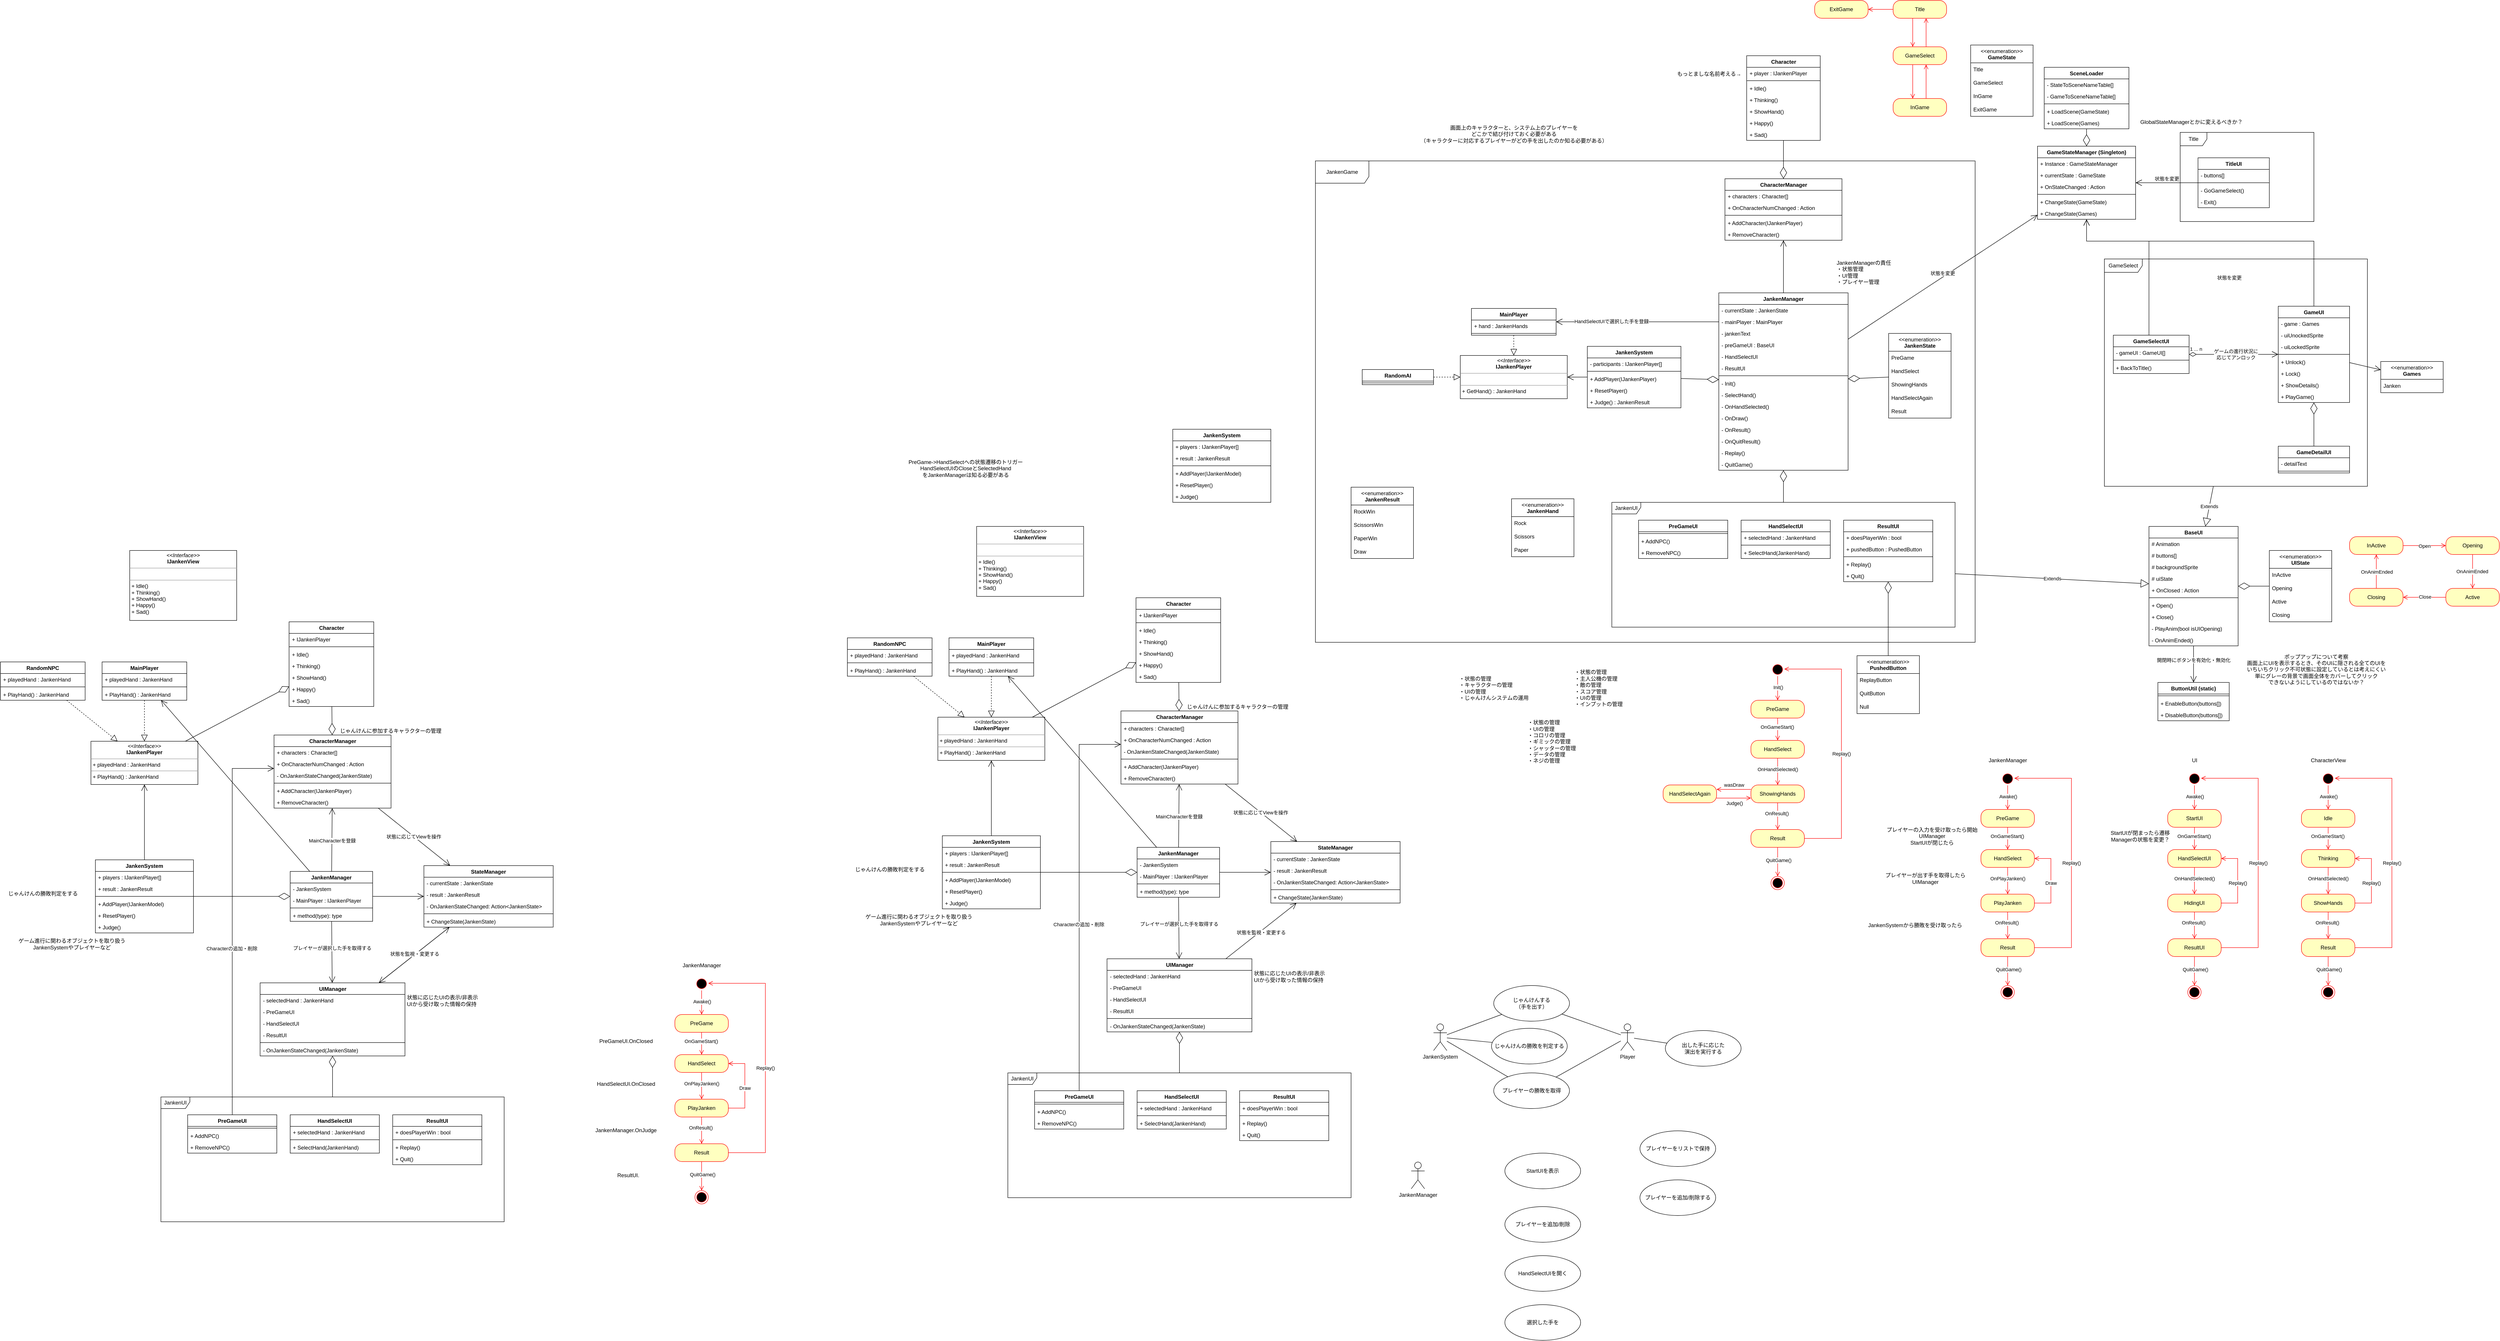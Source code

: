 <mxfile version="23.1.5" type="device">
  <diagram name="ページ1" id="fKblahuklsGOTkprjz1I">
    <mxGraphModel dx="6471" dy="2057" grid="1" gridSize="10" guides="1" tooltips="1" connect="1" arrows="1" fold="1" page="1" pageScale="1" pageWidth="827" pageHeight="1169" math="0" shadow="0">
      <root>
        <mxCell id="0" />
        <mxCell id="1" parent="0" />
        <mxCell id="DAhngsFh_Zj9q6nhMHTs-1" value="TitleUI" style="swimlane;fontStyle=1;align=center;verticalAlign=top;childLayout=stackLayout;horizontal=1;startSize=26;horizontalStack=0;resizeParent=1;resizeParentMax=0;resizeLast=0;collapsible=1;marginBottom=0;whiteSpace=wrap;html=1;" parent="1" vertex="1">
          <mxGeometry x="530" y="163" width="160" height="112" as="geometry" />
        </mxCell>
        <mxCell id="j6sQ9rcBt3xvJTXsl_02-17" value="- buttons[]" style="text;strokeColor=none;fillColor=none;align=left;verticalAlign=top;spacingLeft=4;spacingRight=4;overflow=hidden;rotatable=0;points=[[0,0.5],[1,0.5]];portConstraint=eastwest;whiteSpace=wrap;html=1;" parent="DAhngsFh_Zj9q6nhMHTs-1" vertex="1">
          <mxGeometry y="26" width="160" height="26" as="geometry" />
        </mxCell>
        <mxCell id="DAhngsFh_Zj9q6nhMHTs-3" value="" style="line;strokeWidth=1;fillColor=none;align=left;verticalAlign=middle;spacingTop=-1;spacingLeft=3;spacingRight=3;rotatable=0;labelPosition=right;points=[];portConstraint=eastwest;strokeColor=inherit;" parent="DAhngsFh_Zj9q6nhMHTs-1" vertex="1">
          <mxGeometry y="52" width="160" height="8" as="geometry" />
        </mxCell>
        <mxCell id="DAhngsFh_Zj9q6nhMHTs-4" value="- GoGameSelect()" style="text;strokeColor=none;fillColor=none;align=left;verticalAlign=top;spacingLeft=4;spacingRight=4;overflow=hidden;rotatable=0;points=[[0,0.5],[1,0.5]];portConstraint=eastwest;whiteSpace=wrap;html=1;" parent="DAhngsFh_Zj9q6nhMHTs-1" vertex="1">
          <mxGeometry y="60" width="160" height="26" as="geometry" />
        </mxCell>
        <mxCell id="DAhngsFh_Zj9q6nhMHTs-14" value="- Exit()" style="text;strokeColor=none;fillColor=none;align=left;verticalAlign=top;spacingLeft=4;spacingRight=4;overflow=hidden;rotatable=0;points=[[0,0.5],[1,0.5]];portConstraint=eastwest;whiteSpace=wrap;html=1;" parent="DAhngsFh_Zj9q6nhMHTs-1" vertex="1">
          <mxGeometry y="86" width="160" height="26" as="geometry" />
        </mxCell>
        <mxCell id="DAhngsFh_Zj9q6nhMHTs-5" value="GameStateManager (Singleton)" style="swimlane;fontStyle=1;align=center;verticalAlign=top;childLayout=stackLayout;horizontal=1;startSize=26;horizontalStack=0;resizeParent=1;resizeParentMax=0;resizeLast=0;collapsible=1;marginBottom=0;whiteSpace=wrap;html=1;" parent="1" vertex="1">
          <mxGeometry x="170" y="137" width="220" height="164" as="geometry" />
        </mxCell>
        <mxCell id="0tLeJH_Af3l9i-FZOveU-22" value="+ Instance : GameStateManager" style="text;strokeColor=none;fillColor=none;align=left;verticalAlign=top;spacingLeft=4;spacingRight=4;overflow=hidden;rotatable=0;points=[[0,0.5],[1,0.5]];portConstraint=eastwest;whiteSpace=wrap;html=1;" parent="DAhngsFh_Zj9q6nhMHTs-5" vertex="1">
          <mxGeometry y="26" width="220" height="26" as="geometry" />
        </mxCell>
        <mxCell id="DAhngsFh_Zj9q6nhMHTs-13" value="+ currentState : GameState" style="text;strokeColor=none;fillColor=none;align=left;verticalAlign=top;spacingLeft=4;spacingRight=4;overflow=hidden;rotatable=0;points=[[0,0.5],[1,0.5]];portConstraint=eastwest;whiteSpace=wrap;html=1;" parent="DAhngsFh_Zj9q6nhMHTs-5" vertex="1">
          <mxGeometry y="52" width="220" height="26" as="geometry" />
        </mxCell>
        <mxCell id="DAhngsFh_Zj9q6nhMHTs-6" value="+ OnStateChanged : Action" style="text;strokeColor=none;fillColor=none;align=left;verticalAlign=top;spacingLeft=4;spacingRight=4;overflow=hidden;rotatable=0;points=[[0,0.5],[1,0.5]];portConstraint=eastwest;whiteSpace=wrap;html=1;" parent="DAhngsFh_Zj9q6nhMHTs-5" vertex="1">
          <mxGeometry y="78" width="220" height="26" as="geometry" />
        </mxCell>
        <mxCell id="DAhngsFh_Zj9q6nhMHTs-7" value="" style="line;strokeWidth=1;fillColor=none;align=left;verticalAlign=middle;spacingTop=-1;spacingLeft=3;spacingRight=3;rotatable=0;labelPosition=right;points=[];portConstraint=eastwest;strokeColor=inherit;" parent="DAhngsFh_Zj9q6nhMHTs-5" vertex="1">
          <mxGeometry y="104" width="220" height="8" as="geometry" />
        </mxCell>
        <mxCell id="DAhngsFh_Zj9q6nhMHTs-8" value="+ ChangeState(GameState)" style="text;strokeColor=none;fillColor=none;align=left;verticalAlign=top;spacingLeft=4;spacingRight=4;overflow=hidden;rotatable=0;points=[[0,0.5],[1,0.5]];portConstraint=eastwest;whiteSpace=wrap;html=1;" parent="DAhngsFh_Zj9q6nhMHTs-5" vertex="1">
          <mxGeometry y="112" width="220" height="26" as="geometry" />
        </mxCell>
        <mxCell id="yCt9xL6cB3qSo9_0wxPj-3" value="+ ChangeState(Games)" style="text;strokeColor=none;fillColor=none;align=left;verticalAlign=top;spacingLeft=4;spacingRight=4;overflow=hidden;rotatable=0;points=[[0,0.5],[1,0.5]];portConstraint=eastwest;whiteSpace=wrap;html=1;" parent="DAhngsFh_Zj9q6nhMHTs-5" vertex="1">
          <mxGeometry y="138" width="220" height="26" as="geometry" />
        </mxCell>
        <mxCell id="DAhngsFh_Zj9q6nhMHTs-9" value="&amp;lt;&amp;lt;enumeration&amp;gt;&amp;gt;&lt;br&gt;&lt;b&gt;GameState&lt;/b&gt;" style="swimlane;fontStyle=0;align=center;verticalAlign=top;childLayout=stackLayout;horizontal=1;startSize=40;horizontalStack=0;resizeParent=1;resizeParentMax=0;resizeLast=0;collapsible=0;marginBottom=0;html=1;whiteSpace=wrap;" parent="1" vertex="1">
          <mxGeometry x="20" y="-90" width="140" height="160" as="geometry" />
        </mxCell>
        <mxCell id="DAhngsFh_Zj9q6nhMHTs-10" value="Title" style="text;html=1;strokeColor=none;fillColor=none;align=left;verticalAlign=middle;spacingLeft=4;spacingRight=4;overflow=hidden;rotatable=0;points=[[0,0.5],[1,0.5]];portConstraint=eastwest;whiteSpace=wrap;" parent="DAhngsFh_Zj9q6nhMHTs-9" vertex="1">
          <mxGeometry y="40" width="140" height="30" as="geometry" />
        </mxCell>
        <mxCell id="DAhngsFh_Zj9q6nhMHTs-11" value="GameSelect" style="text;html=1;strokeColor=none;fillColor=none;align=left;verticalAlign=middle;spacingLeft=4;spacingRight=4;overflow=hidden;rotatable=0;points=[[0,0.5],[1,0.5]];portConstraint=eastwest;whiteSpace=wrap;" parent="DAhngsFh_Zj9q6nhMHTs-9" vertex="1">
          <mxGeometry y="70" width="140" height="30" as="geometry" />
        </mxCell>
        <mxCell id="DAhngsFh_Zj9q6nhMHTs-12" value="InGame" style="text;html=1;strokeColor=none;fillColor=none;align=left;verticalAlign=middle;spacingLeft=4;spacingRight=4;overflow=hidden;rotatable=0;points=[[0,0.5],[1,0.5]];portConstraint=eastwest;whiteSpace=wrap;" parent="DAhngsFh_Zj9q6nhMHTs-9" vertex="1">
          <mxGeometry y="100" width="140" height="30" as="geometry" />
        </mxCell>
        <mxCell id="DAhngsFh_Zj9q6nhMHTs-22" value="ExitGame" style="text;html=1;strokeColor=none;fillColor=none;align=left;verticalAlign=middle;spacingLeft=4;spacingRight=4;overflow=hidden;rotatable=0;points=[[0,0.5],[1,0.5]];portConstraint=eastwest;whiteSpace=wrap;" parent="DAhngsFh_Zj9q6nhMHTs-9" vertex="1">
          <mxGeometry y="130" width="140" height="30" as="geometry" />
        </mxCell>
        <mxCell id="DAhngsFh_Zj9q6nhMHTs-15" value="SceneLoader" style="swimlane;fontStyle=1;align=center;verticalAlign=top;childLayout=stackLayout;horizontal=1;startSize=26;horizontalStack=0;resizeParent=1;resizeParentMax=0;resizeLast=0;collapsible=1;marginBottom=0;whiteSpace=wrap;html=1;" parent="1" vertex="1">
          <mxGeometry x="185" y="-40" width="190" height="138" as="geometry" />
        </mxCell>
        <mxCell id="DAhngsFh_Zj9q6nhMHTs-16" value="- StateToSceneNameTable[]" style="text;strokeColor=none;fillColor=none;align=left;verticalAlign=top;spacingLeft=4;spacingRight=4;overflow=hidden;rotatable=0;points=[[0,0.5],[1,0.5]];portConstraint=eastwest;whiteSpace=wrap;html=1;" parent="DAhngsFh_Zj9q6nhMHTs-15" vertex="1">
          <mxGeometry y="26" width="190" height="26" as="geometry" />
        </mxCell>
        <mxCell id="NhQtk5reYERQCzmd6o7h-12" value="- GameToSceneNameTable[]" style="text;strokeColor=none;fillColor=none;align=left;verticalAlign=top;spacingLeft=4;spacingRight=4;overflow=hidden;rotatable=0;points=[[0,0.5],[1,0.5]];portConstraint=eastwest;whiteSpace=wrap;html=1;" parent="DAhngsFh_Zj9q6nhMHTs-15" vertex="1">
          <mxGeometry y="52" width="190" height="26" as="geometry" />
        </mxCell>
        <mxCell id="DAhngsFh_Zj9q6nhMHTs-17" value="" style="line;strokeWidth=1;fillColor=none;align=left;verticalAlign=middle;spacingTop=-1;spacingLeft=3;spacingRight=3;rotatable=0;labelPosition=right;points=[];portConstraint=eastwest;strokeColor=inherit;" parent="DAhngsFh_Zj9q6nhMHTs-15" vertex="1">
          <mxGeometry y="78" width="190" height="8" as="geometry" />
        </mxCell>
        <mxCell id="DAhngsFh_Zj9q6nhMHTs-18" value="+ LoadScene(GameState)" style="text;strokeColor=none;fillColor=none;align=left;verticalAlign=top;spacingLeft=4;spacingRight=4;overflow=hidden;rotatable=0;points=[[0,0.5],[1,0.5]];portConstraint=eastwest;whiteSpace=wrap;html=1;" parent="DAhngsFh_Zj9q6nhMHTs-15" vertex="1">
          <mxGeometry y="86" width="190" height="26" as="geometry" />
        </mxCell>
        <mxCell id="NhQtk5reYERQCzmd6o7h-11" value="+ LoadScene(Games)" style="text;strokeColor=none;fillColor=none;align=left;verticalAlign=top;spacingLeft=4;spacingRight=4;overflow=hidden;rotatable=0;points=[[0,0.5],[1,0.5]];portConstraint=eastwest;whiteSpace=wrap;html=1;" parent="DAhngsFh_Zj9q6nhMHTs-15" vertex="1">
          <mxGeometry y="112" width="190" height="26" as="geometry" />
        </mxCell>
        <mxCell id="DAhngsFh_Zj9q6nhMHTs-19" value="" style="endArrow=diamondThin;endFill=0;endSize=24;html=1;rounded=0;" parent="1" source="DAhngsFh_Zj9q6nhMHTs-15" target="DAhngsFh_Zj9q6nhMHTs-5" edge="1">
          <mxGeometry width="160" relative="1" as="geometry">
            <mxPoint x="470" y="270" as="sourcePoint" />
            <mxPoint x="630" y="270" as="targetPoint" />
          </mxGeometry>
        </mxCell>
        <mxCell id="DAhngsFh_Zj9q6nhMHTs-20" value="状態を変更" style="html=1;verticalAlign=bottom;endArrow=open;curved=0;rounded=0;endFill=0;endSize=12;" parent="1" source="DAhngsFh_Zj9q6nhMHTs-1" target="DAhngsFh_Zj9q6nhMHTs-5" edge="1">
          <mxGeometry width="80" relative="1" as="geometry">
            <mxPoint x="450" y="380" as="sourcePoint" />
            <mxPoint x="450" y="350" as="targetPoint" />
          </mxGeometry>
        </mxCell>
        <mxCell id="_DnX2QRDeC5mHLzfc5bT-1" value="GameUI" style="swimlane;fontStyle=1;align=center;verticalAlign=top;childLayout=stackLayout;horizontal=1;startSize=26;horizontalStack=0;resizeParent=1;resizeParentMax=0;resizeLast=0;collapsible=1;marginBottom=0;whiteSpace=wrap;html=1;" parent="1" vertex="1">
          <mxGeometry x="710" y="496" width="160" height="216" as="geometry" />
        </mxCell>
        <mxCell id="_DnX2QRDeC5mHLzfc5bT-3" value="- game : Games" style="text;strokeColor=none;fillColor=none;align=left;verticalAlign=top;spacingLeft=4;spacingRight=4;overflow=hidden;rotatable=0;points=[[0,0.5],[1,0.5]];portConstraint=eastwest;whiteSpace=wrap;html=1;" parent="_DnX2QRDeC5mHLzfc5bT-1" vertex="1">
          <mxGeometry y="26" width="160" height="26" as="geometry" />
        </mxCell>
        <mxCell id="dhE8wxLYe0IxyUodfGGd-8" value="- uiUnockedSprite" style="text;strokeColor=none;fillColor=none;align=left;verticalAlign=top;spacingLeft=4;spacingRight=4;overflow=hidden;rotatable=0;points=[[0,0.5],[1,0.5]];portConstraint=eastwest;whiteSpace=wrap;html=1;" parent="_DnX2QRDeC5mHLzfc5bT-1" vertex="1">
          <mxGeometry y="52" width="160" height="26" as="geometry" />
        </mxCell>
        <mxCell id="dhE8wxLYe0IxyUodfGGd-7" value="- uiLockedSprite" style="text;strokeColor=none;fillColor=none;align=left;verticalAlign=top;spacingLeft=4;spacingRight=4;overflow=hidden;rotatable=0;points=[[0,0.5],[1,0.5]];portConstraint=eastwest;whiteSpace=wrap;html=1;" parent="_DnX2QRDeC5mHLzfc5bT-1" vertex="1">
          <mxGeometry y="78" width="160" height="26" as="geometry" />
        </mxCell>
        <mxCell id="_DnX2QRDeC5mHLzfc5bT-2" value="" style="line;strokeWidth=1;fillColor=none;align=left;verticalAlign=middle;spacingTop=-1;spacingLeft=3;spacingRight=3;rotatable=0;labelPosition=right;points=[];portConstraint=eastwest;strokeColor=inherit;" parent="_DnX2QRDeC5mHLzfc5bT-1" vertex="1">
          <mxGeometry y="104" width="160" height="8" as="geometry" />
        </mxCell>
        <mxCell id="dhE8wxLYe0IxyUodfGGd-5" value="+ Unlock()" style="text;strokeColor=none;fillColor=none;align=left;verticalAlign=top;spacingLeft=4;spacingRight=4;overflow=hidden;rotatable=0;points=[[0,0.5],[1,0.5]];portConstraint=eastwest;whiteSpace=wrap;html=1;" parent="_DnX2QRDeC5mHLzfc5bT-1" vertex="1">
          <mxGeometry y="112" width="160" height="26" as="geometry" />
        </mxCell>
        <mxCell id="dhE8wxLYe0IxyUodfGGd-6" value="+ Lock()" style="text;strokeColor=none;fillColor=none;align=left;verticalAlign=top;spacingLeft=4;spacingRight=4;overflow=hidden;rotatable=0;points=[[0,0.5],[1,0.5]];portConstraint=eastwest;whiteSpace=wrap;html=1;" parent="_DnX2QRDeC5mHLzfc5bT-1" vertex="1">
          <mxGeometry y="138" width="160" height="26" as="geometry" />
        </mxCell>
        <mxCell id="_DnX2QRDeC5mHLzfc5bT-10" value="+ ShowDetails()" style="text;strokeColor=none;fillColor=none;align=left;verticalAlign=top;spacingLeft=4;spacingRight=4;overflow=hidden;rotatable=0;points=[[0,0.5],[1,0.5]];portConstraint=eastwest;whiteSpace=wrap;html=1;" parent="_DnX2QRDeC5mHLzfc5bT-1" vertex="1">
          <mxGeometry y="164" width="160" height="26" as="geometry" />
        </mxCell>
        <mxCell id="_DnX2QRDeC5mHLzfc5bT-4" value="+ PlayGame()" style="text;strokeColor=none;fillColor=none;align=left;verticalAlign=top;spacingLeft=4;spacingRight=4;overflow=hidden;rotatable=0;points=[[0,0.5],[1,0.5]];portConstraint=eastwest;whiteSpace=wrap;html=1;" parent="_DnX2QRDeC5mHLzfc5bT-1" vertex="1">
          <mxGeometry y="190" width="160" height="26" as="geometry" />
        </mxCell>
        <mxCell id="_DnX2QRDeC5mHLzfc5bT-5" value="&amp;lt;&amp;lt;enumeration&amp;gt;&amp;gt;&lt;br&gt;&lt;b&gt;Games&lt;/b&gt;" style="swimlane;fontStyle=0;align=center;verticalAlign=top;childLayout=stackLayout;horizontal=1;startSize=40;horizontalStack=0;resizeParent=1;resizeParentMax=0;resizeLast=0;collapsible=0;marginBottom=0;html=1;whiteSpace=wrap;" parent="1" vertex="1">
          <mxGeometry x="940" y="620" width="140" height="70" as="geometry" />
        </mxCell>
        <mxCell id="_DnX2QRDeC5mHLzfc5bT-8" value="Janken" style="text;html=1;strokeColor=none;fillColor=none;align=left;verticalAlign=middle;spacingLeft=4;spacingRight=4;overflow=hidden;rotatable=0;points=[[0,0.5],[1,0.5]];portConstraint=eastwest;whiteSpace=wrap;" parent="_DnX2QRDeC5mHLzfc5bT-5" vertex="1">
          <mxGeometry y="40" width="140" height="30" as="geometry" />
        </mxCell>
        <mxCell id="_DnX2QRDeC5mHLzfc5bT-18" value="BaseUI" style="swimlane;fontStyle=1;align=center;verticalAlign=top;childLayout=stackLayout;horizontal=1;startSize=26;horizontalStack=0;resizeParent=1;resizeParentMax=0;resizeLast=0;collapsible=1;marginBottom=0;whiteSpace=wrap;html=1;" parent="1" vertex="1">
          <mxGeometry x="420" y="990" width="200" height="268" as="geometry" />
        </mxCell>
        <mxCell id="dhE8wxLYe0IxyUodfGGd-3" value="# Animation" style="text;strokeColor=none;fillColor=none;align=left;verticalAlign=top;spacingLeft=4;spacingRight=4;overflow=hidden;rotatable=0;points=[[0,0.5],[1,0.5]];portConstraint=eastwest;whiteSpace=wrap;html=1;" parent="_DnX2QRDeC5mHLzfc5bT-18" vertex="1">
          <mxGeometry y="26" width="200" height="26" as="geometry" />
        </mxCell>
        <mxCell id="4SkyMIcwRhMA-IvSOk0w-36" value="# buttons[]" style="text;strokeColor=none;fillColor=none;align=left;verticalAlign=top;spacingLeft=4;spacingRight=4;overflow=hidden;rotatable=0;points=[[0,0.5],[1,0.5]];portConstraint=eastwest;whiteSpace=wrap;html=1;" parent="_DnX2QRDeC5mHLzfc5bT-18" vertex="1">
          <mxGeometry y="52" width="200" height="26" as="geometry" />
        </mxCell>
        <mxCell id="_DnX2QRDeC5mHLzfc5bT-20" value="# backgroundSprite" style="text;strokeColor=none;fillColor=none;align=left;verticalAlign=top;spacingLeft=4;spacingRight=4;overflow=hidden;rotatable=0;points=[[0,0.5],[1,0.5]];portConstraint=eastwest;whiteSpace=wrap;html=1;" parent="_DnX2QRDeC5mHLzfc5bT-18" vertex="1">
          <mxGeometry y="78" width="200" height="26" as="geometry" />
        </mxCell>
        <mxCell id="j6sQ9rcBt3xvJTXsl_02-45" value="# uiState" style="text;strokeColor=none;fillColor=none;align=left;verticalAlign=top;spacingLeft=4;spacingRight=4;overflow=hidden;rotatable=0;points=[[0,0.5],[1,0.5]];portConstraint=eastwest;whiteSpace=wrap;html=1;" parent="_DnX2QRDeC5mHLzfc5bT-18" vertex="1">
          <mxGeometry y="104" width="200" height="26" as="geometry" />
        </mxCell>
        <mxCell id="dhE8wxLYe0IxyUodfGGd-1" value="+ OnClosed : Action" style="text;strokeColor=none;fillColor=none;align=left;verticalAlign=top;spacingLeft=4;spacingRight=4;overflow=hidden;rotatable=0;points=[[0,0.5],[1,0.5]];portConstraint=eastwest;whiteSpace=wrap;html=1;" parent="_DnX2QRDeC5mHLzfc5bT-18" vertex="1">
          <mxGeometry y="130" width="200" height="26" as="geometry" />
        </mxCell>
        <mxCell id="_DnX2QRDeC5mHLzfc5bT-21" value="" style="line;strokeWidth=1;fillColor=none;align=left;verticalAlign=middle;spacingTop=-1;spacingLeft=3;spacingRight=3;rotatable=0;labelPosition=right;points=[];portConstraint=eastwest;strokeColor=inherit;" parent="_DnX2QRDeC5mHLzfc5bT-18" vertex="1">
          <mxGeometry y="156" width="200" height="8" as="geometry" />
        </mxCell>
        <mxCell id="_DnX2QRDeC5mHLzfc5bT-23" value="+ Open()" style="text;strokeColor=none;fillColor=none;align=left;verticalAlign=top;spacingLeft=4;spacingRight=4;overflow=hidden;rotatable=0;points=[[0,0.5],[1,0.5]];portConstraint=eastwest;whiteSpace=wrap;html=1;" parent="_DnX2QRDeC5mHLzfc5bT-18" vertex="1">
          <mxGeometry y="164" width="200" height="26" as="geometry" />
        </mxCell>
        <mxCell id="_DnX2QRDeC5mHLzfc5bT-22" value="+ Close()" style="text;strokeColor=none;fillColor=none;align=left;verticalAlign=top;spacingLeft=4;spacingRight=4;overflow=hidden;rotatable=0;points=[[0,0.5],[1,0.5]];portConstraint=eastwest;whiteSpace=wrap;html=1;" parent="_DnX2QRDeC5mHLzfc5bT-18" vertex="1">
          <mxGeometry y="190" width="200" height="26" as="geometry" />
        </mxCell>
        <mxCell id="dhE8wxLYe0IxyUodfGGd-4" value="- PlayAnim(bool isUIOpening)" style="text;strokeColor=none;fillColor=none;align=left;verticalAlign=top;spacingLeft=4;spacingRight=4;overflow=hidden;rotatable=0;points=[[0,0.5],[1,0.5]];portConstraint=eastwest;whiteSpace=wrap;html=1;" parent="_DnX2QRDeC5mHLzfc5bT-18" vertex="1">
          <mxGeometry y="216" width="200" height="26" as="geometry" />
        </mxCell>
        <mxCell id="NhQtk5reYERQCzmd6o7h-19" value="- OnAnimEnded()" style="text;strokeColor=none;fillColor=none;align=left;verticalAlign=top;spacingLeft=4;spacingRight=4;overflow=hidden;rotatable=0;points=[[0,0.5],[1,0.5]];portConstraint=eastwest;whiteSpace=wrap;html=1;" parent="_DnX2QRDeC5mHLzfc5bT-18" vertex="1">
          <mxGeometry y="242" width="200" height="26" as="geometry" />
        </mxCell>
        <mxCell id="dhE8wxLYe0IxyUodfGGd-9" value="GameDetailUI" style="swimlane;fontStyle=1;align=center;verticalAlign=top;childLayout=stackLayout;horizontal=1;startSize=26;horizontalStack=0;resizeParent=1;resizeParentMax=0;resizeLast=0;collapsible=1;marginBottom=0;whiteSpace=wrap;html=1;" parent="1" vertex="1">
          <mxGeometry x="710" y="810" width="160" height="60" as="geometry" />
        </mxCell>
        <mxCell id="dhE8wxLYe0IxyUodfGGd-10" value="- detailText" style="text;strokeColor=none;fillColor=none;align=left;verticalAlign=top;spacingLeft=4;spacingRight=4;overflow=hidden;rotatable=0;points=[[0,0.5],[1,0.5]];portConstraint=eastwest;whiteSpace=wrap;html=1;" parent="dhE8wxLYe0IxyUodfGGd-9" vertex="1">
          <mxGeometry y="26" width="160" height="26" as="geometry" />
        </mxCell>
        <mxCell id="dhE8wxLYe0IxyUodfGGd-11" value="" style="line;strokeWidth=1;fillColor=none;align=left;verticalAlign=middle;spacingTop=-1;spacingLeft=3;spacingRight=3;rotatable=0;labelPosition=right;points=[];portConstraint=eastwest;strokeColor=inherit;" parent="dhE8wxLYe0IxyUodfGGd-9" vertex="1">
          <mxGeometry y="52" width="160" height="8" as="geometry" />
        </mxCell>
        <mxCell id="dhE8wxLYe0IxyUodfGGd-14" value="Extends" style="endArrow=block;endSize=16;endFill=0;html=1;rounded=0;" parent="1" source="4SkyMIcwRhMA-IvSOk0w-51" target="_DnX2QRDeC5mHLzfc5bT-18" edge="1">
          <mxGeometry width="160" relative="1" as="geometry">
            <mxPoint x="440" y="742.5" as="sourcePoint" />
            <mxPoint x="600" y="742.5" as="targetPoint" />
          </mxGeometry>
        </mxCell>
        <mxCell id="dhE8wxLYe0IxyUodfGGd-15" value="" style="endArrow=diamondThin;endFill=0;endSize=24;html=1;rounded=0;" parent="1" source="dhE8wxLYe0IxyUodfGGd-9" target="_DnX2QRDeC5mHLzfc5bT-1" edge="1">
          <mxGeometry width="160" relative="1" as="geometry">
            <mxPoint x="960" y="716" as="sourcePoint" />
            <mxPoint x="880" y="676" as="targetPoint" />
          </mxGeometry>
        </mxCell>
        <mxCell id="dhE8wxLYe0IxyUodfGGd-16" value="状態を変更" style="html=1;verticalAlign=bottom;endArrow=open;rounded=0;endFill=0;endSize=12;edgeStyle=orthogonalEdgeStyle;" parent="1" source="4SkyMIcwRhMA-IvSOk0w-37" target="DAhngsFh_Zj9q6nhMHTs-5" edge="1">
          <mxGeometry x="0.052" y="-90" width="80" relative="1" as="geometry">
            <mxPoint x="280" y="330" as="sourcePoint" />
            <mxPoint x="250" y="270" as="targetPoint" />
            <Array as="points">
              <mxPoint x="420" y="350" />
              <mxPoint x="280" y="350" />
            </Array>
            <mxPoint x="90" y="90" as="offset" />
          </mxGeometry>
        </mxCell>
        <mxCell id="dhE8wxLYe0IxyUodfGGd-17" value="JankenManager" style="swimlane;fontStyle=1;align=center;verticalAlign=top;childLayout=stackLayout;horizontal=1;startSize=26;horizontalStack=0;resizeParent=1;resizeParentMax=0;resizeLast=0;collapsible=1;marginBottom=0;whiteSpace=wrap;html=1;" parent="1" vertex="1">
          <mxGeometry x="-545" y="466" width="290" height="398" as="geometry">
            <mxRectangle x="-545" y="466" width="130" height="30" as="alternateBounds" />
          </mxGeometry>
        </mxCell>
        <mxCell id="dhE8wxLYe0IxyUodfGGd-18" value="- currentState : JankenState" style="text;strokeColor=none;fillColor=none;align=left;verticalAlign=top;spacingLeft=4;spacingRight=4;overflow=hidden;rotatable=0;points=[[0,0.5],[1,0.5]];portConstraint=eastwest;whiteSpace=wrap;html=1;" parent="dhE8wxLYe0IxyUodfGGd-17" vertex="1">
          <mxGeometry y="26" width="290" height="26" as="geometry" />
        </mxCell>
        <mxCell id="8i0Q0WEkoFyGNJRTJsjJ-211" value="- mainPlayer : MainPlayer" style="text;strokeColor=none;fillColor=none;align=left;verticalAlign=top;spacingLeft=4;spacingRight=4;overflow=hidden;rotatable=0;points=[[0,0.5],[1,0.5]];portConstraint=eastwest;whiteSpace=wrap;html=1;" vertex="1" parent="dhE8wxLYe0IxyUodfGGd-17">
          <mxGeometry y="52" width="290" height="26" as="geometry" />
        </mxCell>
        <mxCell id="dhE8wxLYe0IxyUodfGGd-19" value="- jankenText" style="text;strokeColor=none;fillColor=none;align=left;verticalAlign=top;spacingLeft=4;spacingRight=4;overflow=hidden;rotatable=0;points=[[0,0.5],[1,0.5]];portConstraint=eastwest;whiteSpace=wrap;html=1;" parent="dhE8wxLYe0IxyUodfGGd-17" vertex="1">
          <mxGeometry y="78" width="290" height="26" as="geometry" />
        </mxCell>
        <mxCell id="dhE8wxLYe0IxyUodfGGd-34" value="- preGameUI : BaseUI" style="text;strokeColor=none;fillColor=none;align=left;verticalAlign=top;spacingLeft=4;spacingRight=4;overflow=hidden;rotatable=0;points=[[0,0.5],[1,0.5]];portConstraint=eastwest;whiteSpace=wrap;html=1;" parent="dhE8wxLYe0IxyUodfGGd-17" vertex="1">
          <mxGeometry y="104" width="290" height="26" as="geometry" />
        </mxCell>
        <mxCell id="dhE8wxLYe0IxyUodfGGd-35" value="- HandSelectUI" style="text;strokeColor=none;fillColor=none;align=left;verticalAlign=top;spacingLeft=4;spacingRight=4;overflow=hidden;rotatable=0;points=[[0,0.5],[1,0.5]];portConstraint=eastwest;whiteSpace=wrap;html=1;" parent="dhE8wxLYe0IxyUodfGGd-17" vertex="1">
          <mxGeometry y="130" width="290" height="26" as="geometry" />
        </mxCell>
        <mxCell id="dhE8wxLYe0IxyUodfGGd-47" value="- ResultUI" style="text;strokeColor=none;fillColor=none;align=left;verticalAlign=top;spacingLeft=4;spacingRight=4;overflow=hidden;rotatable=0;points=[[0,0.5],[1,0.5]];portConstraint=eastwest;whiteSpace=wrap;html=1;" parent="dhE8wxLYe0IxyUodfGGd-17" vertex="1">
          <mxGeometry y="156" width="290" height="26" as="geometry" />
        </mxCell>
        <mxCell id="dhE8wxLYe0IxyUodfGGd-20" value="" style="line;strokeWidth=1;fillColor=none;align=left;verticalAlign=middle;spacingTop=-1;spacingLeft=3;spacingRight=3;rotatable=0;labelPosition=right;points=[];portConstraint=eastwest;strokeColor=inherit;" parent="dhE8wxLYe0IxyUodfGGd-17" vertex="1">
          <mxGeometry y="182" width="290" height="8" as="geometry" />
        </mxCell>
        <mxCell id="4SkyMIcwRhMA-IvSOk0w-29" value="- Init()" style="text;strokeColor=none;fillColor=none;align=left;verticalAlign=top;spacingLeft=4;spacingRight=4;overflow=hidden;rotatable=0;points=[[0,0.5],[1,0.5]];portConstraint=eastwest;whiteSpace=wrap;html=1;" parent="dhE8wxLYe0IxyUodfGGd-17" vertex="1">
          <mxGeometry y="190" width="290" height="26" as="geometry" />
        </mxCell>
        <mxCell id="0tLeJH_Af3l9i-FZOveU-12" value="- SelectHand()" style="text;strokeColor=none;fillColor=none;align=left;verticalAlign=top;spacingLeft=4;spacingRight=4;overflow=hidden;rotatable=0;points=[[0,0.5],[1,0.5]];portConstraint=eastwest;whiteSpace=wrap;html=1;" parent="dhE8wxLYe0IxyUodfGGd-17" vertex="1">
          <mxGeometry y="216" width="290" height="26" as="geometry" />
        </mxCell>
        <mxCell id="4SkyMIcwRhMA-IvSOk0w-24" value="- OnHandSelected()" style="text;strokeColor=none;fillColor=none;align=left;verticalAlign=top;spacingLeft=4;spacingRight=4;overflow=hidden;rotatable=0;points=[[0,0.5],[1,0.5]];portConstraint=eastwest;whiteSpace=wrap;html=1;" parent="dhE8wxLYe0IxyUodfGGd-17" vertex="1">
          <mxGeometry y="242" width="290" height="26" as="geometry" />
        </mxCell>
        <mxCell id="0tLeJH_Af3l9i-FZOveU-10" value="- OnDraw()" style="text;strokeColor=none;fillColor=none;align=left;verticalAlign=top;spacingLeft=4;spacingRight=4;overflow=hidden;rotatable=0;points=[[0,0.5],[1,0.5]];portConstraint=eastwest;whiteSpace=wrap;html=1;" parent="dhE8wxLYe0IxyUodfGGd-17" vertex="1">
          <mxGeometry y="268" width="290" height="26" as="geometry" />
        </mxCell>
        <mxCell id="_58Jos7XsoTqrODfJy7j-8" value="- OnResult()" style="text;strokeColor=none;fillColor=none;align=left;verticalAlign=top;spacingLeft=4;spacingRight=4;overflow=hidden;rotatable=0;points=[[0,0.5],[1,0.5]];portConstraint=eastwest;whiteSpace=wrap;html=1;" parent="dhE8wxLYe0IxyUodfGGd-17" vertex="1">
          <mxGeometry y="294" width="290" height="26" as="geometry" />
        </mxCell>
        <mxCell id="4SkyMIcwRhMA-IvSOk0w-33" value="- OnQuitResult()" style="text;strokeColor=none;fillColor=none;align=left;verticalAlign=top;spacingLeft=4;spacingRight=4;overflow=hidden;rotatable=0;points=[[0,0.5],[1,0.5]];portConstraint=eastwest;whiteSpace=wrap;html=1;" parent="dhE8wxLYe0IxyUodfGGd-17" vertex="1">
          <mxGeometry y="320" width="290" height="26" as="geometry" />
        </mxCell>
        <mxCell id="4SkyMIcwRhMA-IvSOk0w-27" value="- Replay()" style="text;strokeColor=none;fillColor=none;align=left;verticalAlign=top;spacingLeft=4;spacingRight=4;overflow=hidden;rotatable=0;points=[[0,0.5],[1,0.5]];portConstraint=eastwest;whiteSpace=wrap;html=1;" parent="dhE8wxLYe0IxyUodfGGd-17" vertex="1">
          <mxGeometry y="346" width="290" height="26" as="geometry" />
        </mxCell>
        <mxCell id="4SkyMIcwRhMA-IvSOk0w-28" value="- QuitGame()" style="text;strokeColor=none;fillColor=none;align=left;verticalAlign=top;spacingLeft=4;spacingRight=4;overflow=hidden;rotatable=0;points=[[0,0.5],[1,0.5]];portConstraint=eastwest;whiteSpace=wrap;html=1;" parent="dhE8wxLYe0IxyUodfGGd-17" vertex="1">
          <mxGeometry y="372" width="290" height="26" as="geometry" />
        </mxCell>
        <mxCell id="dhE8wxLYe0IxyUodfGGd-22" value="&amp;lt;&amp;lt;enumeration&amp;gt;&amp;gt;&lt;br&gt;&lt;b&gt;JankenState&lt;/b&gt;" style="swimlane;fontStyle=0;align=center;verticalAlign=top;childLayout=stackLayout;horizontal=1;startSize=40;horizontalStack=0;resizeParent=1;resizeParentMax=0;resizeLast=0;collapsible=0;marginBottom=0;html=1;whiteSpace=wrap;" parent="1" vertex="1">
          <mxGeometry x="-164" y="557" width="140" height="190" as="geometry" />
        </mxCell>
        <mxCell id="dhE8wxLYe0IxyUodfGGd-23" value="PreGame" style="text;html=1;strokeColor=none;fillColor=none;align=left;verticalAlign=middle;spacingLeft=4;spacingRight=4;overflow=hidden;rotatable=0;points=[[0,0.5],[1,0.5]];portConstraint=eastwest;whiteSpace=wrap;" parent="dhE8wxLYe0IxyUodfGGd-22" vertex="1">
          <mxGeometry y="40" width="140" height="30" as="geometry" />
        </mxCell>
        <mxCell id="0tLeJH_Af3l9i-FZOveU-11" value="HandSelect" style="text;html=1;strokeColor=none;fillColor=none;align=left;verticalAlign=middle;spacingLeft=4;spacingRight=4;overflow=hidden;rotatable=0;points=[[0,0.5],[1,0.5]];portConstraint=eastwest;whiteSpace=wrap;" parent="dhE8wxLYe0IxyUodfGGd-22" vertex="1">
          <mxGeometry y="70" width="140" height="30" as="geometry" />
        </mxCell>
        <mxCell id="dhE8wxLYe0IxyUodfGGd-25" value="ShowingHands" style="text;html=1;strokeColor=none;fillColor=none;align=left;verticalAlign=middle;spacingLeft=4;spacingRight=4;overflow=hidden;rotatable=0;points=[[0,0.5],[1,0.5]];portConstraint=eastwest;whiteSpace=wrap;" parent="dhE8wxLYe0IxyUodfGGd-22" vertex="1">
          <mxGeometry y="100" width="140" height="30" as="geometry" />
        </mxCell>
        <mxCell id="dhE8wxLYe0IxyUodfGGd-24" value="HandSelectAgain" style="text;html=1;strokeColor=none;fillColor=none;align=left;verticalAlign=middle;spacingLeft=4;spacingRight=4;overflow=hidden;rotatable=0;points=[[0,0.5],[1,0.5]];portConstraint=eastwest;whiteSpace=wrap;" parent="dhE8wxLYe0IxyUodfGGd-22" vertex="1">
          <mxGeometry y="130" width="140" height="30" as="geometry" />
        </mxCell>
        <mxCell id="dhE8wxLYe0IxyUodfGGd-26" value="Result" style="text;html=1;strokeColor=none;fillColor=none;align=left;verticalAlign=middle;spacingLeft=4;spacingRight=4;overflow=hidden;rotatable=0;points=[[0,0.5],[1,0.5]];portConstraint=eastwest;whiteSpace=wrap;" parent="dhE8wxLYe0IxyUodfGGd-22" vertex="1">
          <mxGeometry y="160" width="140" height="30" as="geometry" />
        </mxCell>
        <mxCell id="dhE8wxLYe0IxyUodfGGd-27" value="HandSelectUI" style="swimlane;fontStyle=1;align=center;verticalAlign=top;childLayout=stackLayout;horizontal=1;startSize=26;horizontalStack=0;resizeParent=1;resizeParentMax=0;resizeLast=0;collapsible=1;marginBottom=0;whiteSpace=wrap;html=1;" parent="1" vertex="1">
          <mxGeometry x="-495" y="976" width="200" height="86" as="geometry" />
        </mxCell>
        <mxCell id="dhE8wxLYe0IxyUodfGGd-29" value="+ selectedHand : JankenHand" style="text;strokeColor=none;fillColor=none;align=left;verticalAlign=top;spacingLeft=4;spacingRight=4;overflow=hidden;rotatable=0;points=[[0,0.5],[1,0.5]];portConstraint=eastwest;whiteSpace=wrap;html=1;" parent="dhE8wxLYe0IxyUodfGGd-27" vertex="1">
          <mxGeometry y="26" width="200" height="26" as="geometry" />
        </mxCell>
        <mxCell id="dhE8wxLYe0IxyUodfGGd-30" value="" style="line;strokeWidth=1;fillColor=none;align=left;verticalAlign=middle;spacingTop=-1;spacingLeft=3;spacingRight=3;rotatable=0;labelPosition=right;points=[];portConstraint=eastwest;strokeColor=inherit;" parent="dhE8wxLYe0IxyUodfGGd-27" vertex="1">
          <mxGeometry y="52" width="200" height="8" as="geometry" />
        </mxCell>
        <mxCell id="dhE8wxLYe0IxyUodfGGd-31" value="+ SelectHand(JankenHand)" style="text;strokeColor=none;fillColor=none;align=left;verticalAlign=top;spacingLeft=4;spacingRight=4;overflow=hidden;rotatable=0;points=[[0,0.5],[1,0.5]];portConstraint=eastwest;whiteSpace=wrap;html=1;" parent="dhE8wxLYe0IxyUodfGGd-27" vertex="1">
          <mxGeometry y="60" width="200" height="26" as="geometry" />
        </mxCell>
        <mxCell id="dhE8wxLYe0IxyUodfGGd-36" value="PreGameUI" style="swimlane;fontStyle=1;align=center;verticalAlign=top;childLayout=stackLayout;horizontal=1;startSize=26;horizontalStack=0;resizeParent=1;resizeParentMax=0;resizeLast=0;collapsible=1;marginBottom=0;whiteSpace=wrap;html=1;" parent="1" vertex="1">
          <mxGeometry x="-725" y="976" width="200" height="86" as="geometry">
            <mxRectangle x="-725" y="956" width="110" height="30" as="alternateBounds" />
          </mxGeometry>
        </mxCell>
        <mxCell id="dhE8wxLYe0IxyUodfGGd-39" value="" style="line;strokeWidth=1;fillColor=none;align=left;verticalAlign=middle;spacingTop=-1;spacingLeft=3;spacingRight=3;rotatable=0;labelPosition=right;points=[];portConstraint=eastwest;strokeColor=inherit;" parent="dhE8wxLYe0IxyUodfGGd-36" vertex="1">
          <mxGeometry y="26" width="200" height="8" as="geometry" />
        </mxCell>
        <mxCell id="lI2dPTbZQRhznQiF7MQg-2" value="+ AddNPC()" style="text;strokeColor=none;fillColor=none;align=left;verticalAlign=top;spacingLeft=4;spacingRight=4;overflow=hidden;rotatable=0;points=[[0,0.5],[1,0.5]];portConstraint=eastwest;whiteSpace=wrap;html=1;" parent="dhE8wxLYe0IxyUodfGGd-36" vertex="1">
          <mxGeometry y="34" width="200" height="26" as="geometry" />
        </mxCell>
        <mxCell id="lI2dPTbZQRhznQiF7MQg-3" value="+ RemoveNPC()" style="text;strokeColor=none;fillColor=none;align=left;verticalAlign=top;spacingLeft=4;spacingRight=4;overflow=hidden;rotatable=0;points=[[0,0.5],[1,0.5]];portConstraint=eastwest;whiteSpace=wrap;html=1;" parent="dhE8wxLYe0IxyUodfGGd-36" vertex="1">
          <mxGeometry y="60" width="200" height="26" as="geometry" />
        </mxCell>
        <mxCell id="dhE8wxLYe0IxyUodfGGd-43" value="ResultUI" style="swimlane;fontStyle=1;align=center;verticalAlign=top;childLayout=stackLayout;horizontal=1;startSize=26;horizontalStack=0;resizeParent=1;resizeParentMax=0;resizeLast=0;collapsible=1;marginBottom=0;whiteSpace=wrap;html=1;" parent="1" vertex="1">
          <mxGeometry x="-265" y="976" width="200" height="138" as="geometry" />
        </mxCell>
        <mxCell id="NhQtk5reYERQCzmd6o7h-1" value="+ doesPlayerWin : bool" style="text;strokeColor=none;fillColor=none;align=left;verticalAlign=top;spacingLeft=4;spacingRight=4;overflow=hidden;rotatable=0;points=[[0,0.5],[1,0.5]];portConstraint=eastwest;whiteSpace=wrap;html=1;" parent="dhE8wxLYe0IxyUodfGGd-43" vertex="1">
          <mxGeometry y="26" width="200" height="26" as="geometry" />
        </mxCell>
        <mxCell id="dhE8wxLYe0IxyUodfGGd-44" value="+ pushedButton : PushedButton" style="text;strokeColor=none;fillColor=none;align=left;verticalAlign=top;spacingLeft=4;spacingRight=4;overflow=hidden;rotatable=0;points=[[0,0.5],[1,0.5]];portConstraint=eastwest;whiteSpace=wrap;html=1;" parent="dhE8wxLYe0IxyUodfGGd-43" vertex="1">
          <mxGeometry y="52" width="200" height="26" as="geometry" />
        </mxCell>
        <mxCell id="dhE8wxLYe0IxyUodfGGd-45" value="" style="line;strokeWidth=1;fillColor=none;align=left;verticalAlign=middle;spacingTop=-1;spacingLeft=3;spacingRight=3;rotatable=0;labelPosition=right;points=[];portConstraint=eastwest;strokeColor=inherit;" parent="dhE8wxLYe0IxyUodfGGd-43" vertex="1">
          <mxGeometry y="78" width="200" height="8" as="geometry" />
        </mxCell>
        <mxCell id="4SkyMIcwRhMA-IvSOk0w-32" value="+ Replay()" style="text;strokeColor=none;fillColor=none;align=left;verticalAlign=top;spacingLeft=4;spacingRight=4;overflow=hidden;rotatable=0;points=[[0,0.5],[1,0.5]];portConstraint=eastwest;whiteSpace=wrap;html=1;" parent="dhE8wxLYe0IxyUodfGGd-43" vertex="1">
          <mxGeometry y="86" width="200" height="26" as="geometry" />
        </mxCell>
        <mxCell id="4SkyMIcwRhMA-IvSOk0w-4" value="+ Quit()" style="text;strokeColor=none;fillColor=none;align=left;verticalAlign=top;spacingLeft=4;spacingRight=4;overflow=hidden;rotatable=0;points=[[0,0.5],[1,0.5]];portConstraint=eastwest;whiteSpace=wrap;html=1;" parent="dhE8wxLYe0IxyUodfGGd-43" vertex="1">
          <mxGeometry y="112" width="200" height="26" as="geometry" />
        </mxCell>
        <mxCell id="dhE8wxLYe0IxyUodfGGd-56" value="Extends" style="endArrow=block;endSize=16;endFill=0;html=1;rounded=0;" parent="1" source="4SkyMIcwRhMA-IvSOk0w-10" target="_DnX2QRDeC5mHLzfc5bT-18" edge="1">
          <mxGeometry width="160" relative="1" as="geometry">
            <mxPoint x="-65" y="1074" as="sourcePoint" />
            <mxPoint x="-250" y="1200" as="targetPoint" />
          </mxGeometry>
        </mxCell>
        <mxCell id="dhE8wxLYe0IxyUodfGGd-59" value="" style="endArrow=diamondThin;endFill=0;endSize=24;html=1;rounded=0;" parent="1" source="4SkyMIcwRhMA-IvSOk0w-10" target="dhE8wxLYe0IxyUodfGGd-17" edge="1">
          <mxGeometry width="160" relative="1" as="geometry">
            <mxPoint x="-205" y="932" as="sourcePoint" />
            <mxPoint x="-400" y="910.0" as="targetPoint" />
          </mxGeometry>
        </mxCell>
        <mxCell id="dhE8wxLYe0IxyUodfGGd-74" value="" style="endArrow=diamondThin;endFill=0;endSize=24;html=1;rounded=0;" parent="1" source="8i0Q0WEkoFyGNJRTJsjJ-202" target="8i0Q0WEkoFyGNJRTJsjJ-194" edge="1">
          <mxGeometry width="160" relative="1" as="geometry">
            <mxPoint x="-400" y="124" as="sourcePoint" />
            <mxPoint x="-390" y="556" as="targetPoint" />
          </mxGeometry>
        </mxCell>
        <mxCell id="dhE8wxLYe0IxyUodfGGd-78" value="RandomAI" style="swimlane;fontStyle=1;align=center;verticalAlign=top;childLayout=stackLayout;horizontal=1;startSize=26;horizontalStack=0;resizeParent=1;resizeParentMax=0;resizeLast=0;collapsible=1;marginBottom=0;whiteSpace=wrap;html=1;" parent="1" vertex="1">
          <mxGeometry x="-1345" y="638" width="160" height="34" as="geometry" />
        </mxCell>
        <mxCell id="dhE8wxLYe0IxyUodfGGd-80" value="" style="line;strokeWidth=1;fillColor=none;align=left;verticalAlign=middle;spacingTop=-1;spacingLeft=3;spacingRight=3;rotatable=0;labelPosition=right;points=[];portConstraint=eastwest;strokeColor=inherit;" parent="dhE8wxLYe0IxyUodfGGd-78" vertex="1">
          <mxGeometry y="26" width="160" height="8" as="geometry" />
        </mxCell>
        <mxCell id="4SkyMIcwRhMA-IvSOk0w-9" value="" style="endArrow=diamondThin;endFill=0;endSize=24;html=1;rounded=0;" parent="1" source="dhE8wxLYe0IxyUodfGGd-22" target="dhE8wxLYe0IxyUodfGGd-17" edge="1">
          <mxGeometry width="160" relative="1" as="geometry">
            <mxPoint x="-120" y="746" as="sourcePoint" />
            <mxPoint x="-292" y="752" as="targetPoint" />
          </mxGeometry>
        </mxCell>
        <mxCell id="4SkyMIcwRhMA-IvSOk0w-10" value="JankenUI" style="shape=umlFrame;whiteSpace=wrap;html=1;pointerEvents=0;width=65;height=26;" parent="1" vertex="1">
          <mxGeometry x="-785" y="936" width="770" height="280" as="geometry" />
        </mxCell>
        <mxCell id="4SkyMIcwRhMA-IvSOk0w-12" value="" style="endArrow=block;dashed=1;endFill=0;endSize=12;html=1;rounded=0;" parent="1" source="dhE8wxLYe0IxyUodfGGd-78" target="pgCef0U5E73DQMShRHS5-14" edge="1">
          <mxGeometry width="160" relative="1" as="geometry">
            <mxPoint x="-420" y="666" as="sourcePoint" />
            <mxPoint x="-760" y="552.5" as="targetPoint" />
          </mxGeometry>
        </mxCell>
        <mxCell id="4SkyMIcwRhMA-IvSOk0w-14" value="" style="endArrow=diamondThin;endFill=0;endSize=24;html=1;rounded=0;" parent="1" source="pgCef0U5E73DQMShRHS5-7" target="dhE8wxLYe0IxyUodfGGd-17" edge="1">
          <mxGeometry width="160" relative="1" as="geometry">
            <mxPoint x="-575" y="595.206" as="sourcePoint" />
            <mxPoint x="-660" y="742" as="targetPoint" />
          </mxGeometry>
        </mxCell>
        <mxCell id="4SkyMIcwRhMA-IvSOk0w-17" value="&amp;lt;&amp;lt;enumeration&amp;gt;&amp;gt;&lt;br&gt;&lt;b&gt;JankenHand&lt;/b&gt;" style="swimlane;fontStyle=0;align=center;verticalAlign=top;childLayout=stackLayout;horizontal=1;startSize=40;horizontalStack=0;resizeParent=1;resizeParentMax=0;resizeLast=0;collapsible=0;marginBottom=0;html=1;whiteSpace=wrap;" parent="1" vertex="1">
          <mxGeometry x="-1010" y="928" width="140" height="130" as="geometry" />
        </mxCell>
        <mxCell id="4SkyMIcwRhMA-IvSOk0w-18" value="Rock" style="text;html=1;strokeColor=none;fillColor=none;align=left;verticalAlign=middle;spacingLeft=4;spacingRight=4;overflow=hidden;rotatable=0;points=[[0,0.5],[1,0.5]];portConstraint=eastwest;whiteSpace=wrap;" parent="4SkyMIcwRhMA-IvSOk0w-17" vertex="1">
          <mxGeometry y="40" width="140" height="30" as="geometry" />
        </mxCell>
        <mxCell id="4SkyMIcwRhMA-IvSOk0w-19" value="Scissors" style="text;html=1;strokeColor=none;fillColor=none;align=left;verticalAlign=middle;spacingLeft=4;spacingRight=4;overflow=hidden;rotatable=0;points=[[0,0.5],[1,0.5]];portConstraint=eastwest;whiteSpace=wrap;" parent="4SkyMIcwRhMA-IvSOk0w-17" vertex="1">
          <mxGeometry y="70" width="140" height="30" as="geometry" />
        </mxCell>
        <mxCell id="4SkyMIcwRhMA-IvSOk0w-20" value="Paper" style="text;html=1;strokeColor=none;fillColor=none;align=left;verticalAlign=middle;spacingLeft=4;spacingRight=4;overflow=hidden;rotatable=0;points=[[0,0.5],[1,0.5]];portConstraint=eastwest;whiteSpace=wrap;" parent="4SkyMIcwRhMA-IvSOk0w-17" vertex="1">
          <mxGeometry y="100" width="140" height="30" as="geometry" />
        </mxCell>
        <mxCell id="4SkyMIcwRhMA-IvSOk0w-30" value="状態を変更" style="html=1;verticalAlign=bottom;endArrow=open;curved=0;rounded=0;endFill=0;endSize=12;" parent="1" source="dhE8wxLYe0IxyUodfGGd-17" target="DAhngsFh_Zj9q6nhMHTs-5" edge="1">
          <mxGeometry width="80" relative="1" as="geometry">
            <mxPoint x="290" y="350" as="sourcePoint" />
            <mxPoint x="290" y="272" as="targetPoint" />
          </mxGeometry>
        </mxCell>
        <mxCell id="4SkyMIcwRhMA-IvSOk0w-37" value="GameSelectUI" style="swimlane;fontStyle=1;align=center;verticalAlign=top;childLayout=stackLayout;horizontal=1;startSize=26;horizontalStack=0;resizeParent=1;resizeParentMax=0;resizeLast=0;collapsible=1;marginBottom=0;whiteSpace=wrap;html=1;" parent="1" vertex="1">
          <mxGeometry x="340" y="561" width="170" height="86" as="geometry" />
        </mxCell>
        <mxCell id="uvfrdRcjlmfVS66542J3-3" value="- gameUI : GameUI[]" style="text;strokeColor=none;fillColor=none;align=left;verticalAlign=top;spacingLeft=4;spacingRight=4;overflow=hidden;rotatable=0;points=[[0,0.5],[1,0.5]];portConstraint=eastwest;whiteSpace=wrap;html=1;" parent="4SkyMIcwRhMA-IvSOk0w-37" vertex="1">
          <mxGeometry y="26" width="170" height="26" as="geometry" />
        </mxCell>
        <mxCell id="4SkyMIcwRhMA-IvSOk0w-39" value="" style="line;strokeWidth=1;fillColor=none;align=left;verticalAlign=middle;spacingTop=-1;spacingLeft=3;spacingRight=3;rotatable=0;labelPosition=right;points=[];portConstraint=eastwest;strokeColor=inherit;" parent="4SkyMIcwRhMA-IvSOk0w-37" vertex="1">
          <mxGeometry y="52" width="170" height="8" as="geometry" />
        </mxCell>
        <mxCell id="4SkyMIcwRhMA-IvSOk0w-40" value="+ BackToTitle()" style="text;strokeColor=none;fillColor=none;align=left;verticalAlign=top;spacingLeft=4;spacingRight=4;overflow=hidden;rotatable=0;points=[[0,0.5],[1,0.5]];portConstraint=eastwest;whiteSpace=wrap;html=1;" parent="4SkyMIcwRhMA-IvSOk0w-37" vertex="1">
          <mxGeometry y="60" width="170" height="26" as="geometry" />
        </mxCell>
        <mxCell id="4SkyMIcwRhMA-IvSOk0w-49" value="1 ... n" style="endArrow=open;html=1;endSize=12;startArrow=diamondThin;startSize=14;startFill=0;align=left;verticalAlign=bottom;rounded=0;" parent="1" source="4SkyMIcwRhMA-IvSOk0w-37" target="_DnX2QRDeC5mHLzfc5bT-1" edge="1">
          <mxGeometry x="-1" y="3" relative="1" as="geometry">
            <mxPoint x="960" y="620" as="sourcePoint" />
            <mxPoint x="1120" y="620" as="targetPoint" />
          </mxGeometry>
        </mxCell>
        <mxCell id="uvfrdRcjlmfVS66542J3-2" value="ゲームの進行状況に&lt;br&gt;応じてアンロック" style="edgeLabel;html=1;align=center;verticalAlign=middle;resizable=0;points=[];" parent="4SkyMIcwRhMA-IvSOk0w-49" vertex="1" connectable="0">
          <mxGeometry x="0.1" relative="1" as="geometry">
            <mxPoint x="-5" as="offset" />
          </mxGeometry>
        </mxCell>
        <mxCell id="4SkyMIcwRhMA-IvSOk0w-51" value="GameSelect" style="shape=umlFrame;whiteSpace=wrap;html=1;pointerEvents=0;width=85;height=30;" parent="1" vertex="1">
          <mxGeometry x="320" y="390" width="590" height="510" as="geometry" />
        </mxCell>
        <mxCell id="4SkyMIcwRhMA-IvSOk0w-52" value="JankenGame" style="shape=umlFrame;whiteSpace=wrap;html=1;pointerEvents=0;width=120;height=50;" parent="1" vertex="1">
          <mxGeometry x="-1450" y="170" width="1480" height="1080" as="geometry" />
        </mxCell>
        <mxCell id="4SkyMIcwRhMA-IvSOk0w-54" value="" style="html=1;verticalAlign=bottom;endArrow=open;curved=0;rounded=0;endFill=0;endSize=12;" parent="1" source="_DnX2QRDeC5mHLzfc5bT-1" target="_DnX2QRDeC5mHLzfc5bT-5" edge="1">
          <mxGeometry width="80" relative="1" as="geometry">
            <mxPoint x="500" y="493" as="sourcePoint" />
            <mxPoint x="524" y="282" as="targetPoint" />
          </mxGeometry>
        </mxCell>
        <mxCell id="4SkyMIcwRhMA-IvSOk0w-55" value="Title" style="shape=umlFrame;whiteSpace=wrap;html=1;pointerEvents=0;" parent="1" vertex="1">
          <mxGeometry x="490" y="106" width="300" height="200" as="geometry" />
        </mxCell>
        <mxCell id="yCt9xL6cB3qSo9_0wxPj-2" value="" style="html=1;verticalAlign=bottom;endArrow=open;rounded=0;endFill=0;endSize=12;edgeStyle=orthogonalEdgeStyle;exitX=0.5;exitY=0;exitDx=0;exitDy=0;" parent="1" source="_DnX2QRDeC5mHLzfc5bT-1" target="DAhngsFh_Zj9q6nhMHTs-5" edge="1">
          <mxGeometry width="80" relative="1" as="geometry">
            <mxPoint x="272" y="483" as="sourcePoint" />
            <mxPoint x="286" y="272" as="targetPoint" />
            <Array as="points">
              <mxPoint x="790" y="350" />
              <mxPoint x="280" y="350" />
            </Array>
          </mxGeometry>
        </mxCell>
        <mxCell id="NhQtk5reYERQCzmd6o7h-2" value="PreGame" style="rounded=1;whiteSpace=wrap;html=1;arcSize=40;fontColor=#000000;fillColor=#ffffc0;strokeColor=#ff0000;" parent="1" vertex="1">
          <mxGeometry x="-473" y="1380" width="120" height="40" as="geometry" />
        </mxCell>
        <mxCell id="NhQtk5reYERQCzmd6o7h-3" value="" style="edgeStyle=orthogonalEdgeStyle;html=1;verticalAlign=bottom;endArrow=open;endSize=8;strokeColor=#ff0000;rounded=0;" parent="1" source="NhQtk5reYERQCzmd6o7h-2" target="NhQtk5reYERQCzmd6o7h-4" edge="1">
          <mxGeometry relative="1" as="geometry">
            <mxPoint x="-413" y="1480" as="targetPoint" />
          </mxGeometry>
        </mxCell>
        <mxCell id="PY_Y1VQJbNHsJaboNbui-5" value="OnGameStart()" style="edgeLabel;html=1;align=center;verticalAlign=middle;resizable=0;points=[];" parent="NhQtk5reYERQCzmd6o7h-3" vertex="1" connectable="0">
          <mxGeometry x="-0.2" y="-1" relative="1" as="geometry">
            <mxPoint as="offset" />
          </mxGeometry>
        </mxCell>
        <mxCell id="NhQtk5reYERQCzmd6o7h-4" value="HandSelect" style="rounded=1;whiteSpace=wrap;html=1;arcSize=40;fontColor=#000000;fillColor=#ffffc0;strokeColor=#ff0000;" parent="1" vertex="1">
          <mxGeometry x="-473" y="1470" width="120" height="40" as="geometry" />
        </mxCell>
        <mxCell id="NhQtk5reYERQCzmd6o7h-5" value="ShowingHands" style="rounded=1;whiteSpace=wrap;html=1;arcSize=40;fontColor=#000000;fillColor=#ffffc0;strokeColor=#ff0000;" parent="1" vertex="1">
          <mxGeometry x="-473" y="1570" width="120" height="40" as="geometry" />
        </mxCell>
        <mxCell id="NhQtk5reYERQCzmd6o7h-6" value="Result" style="rounded=1;whiteSpace=wrap;html=1;arcSize=40;fontColor=#000000;fillColor=#ffffc0;strokeColor=#ff0000;" parent="1" vertex="1">
          <mxGeometry x="-473" y="1670" width="120" height="40" as="geometry" />
        </mxCell>
        <mxCell id="NhQtk5reYERQCzmd6o7h-7" value="" style="edgeStyle=orthogonalEdgeStyle;html=1;verticalAlign=bottom;endArrow=open;endSize=8;strokeColor=#ff0000;rounded=0;" parent="1" source="NhQtk5reYERQCzmd6o7h-4" target="NhQtk5reYERQCzmd6o7h-5" edge="1">
          <mxGeometry relative="1" as="geometry">
            <mxPoint x="-403" y="1480" as="targetPoint" />
            <mxPoint x="-403" y="1430" as="sourcePoint" />
          </mxGeometry>
        </mxCell>
        <mxCell id="-3SWsVw3ssGkLwqjxBdS-4" value="OnHandSelected()" style="edgeLabel;html=1;align=center;verticalAlign=middle;resizable=0;points=[];" parent="NhQtk5reYERQCzmd6o7h-7" vertex="1" connectable="0">
          <mxGeometry x="-0.171" relative="1" as="geometry">
            <mxPoint as="offset" />
          </mxGeometry>
        </mxCell>
        <mxCell id="NhQtk5reYERQCzmd6o7h-8" value="" style="edgeStyle=orthogonalEdgeStyle;html=1;verticalAlign=bottom;endArrow=open;endSize=8;strokeColor=#ff0000;rounded=0;" parent="1" source="NhQtk5reYERQCzmd6o7h-5" target="NhQtk5reYERQCzmd6o7h-6" edge="1">
          <mxGeometry relative="1" as="geometry">
            <mxPoint x="-403" y="1580" as="targetPoint" />
            <mxPoint x="-240" y="1600" as="sourcePoint" />
          </mxGeometry>
        </mxCell>
        <mxCell id="PY_Y1VQJbNHsJaboNbui-6" value="OnResult()" style="edgeLabel;html=1;align=center;verticalAlign=middle;resizable=0;points=[];" parent="NhQtk5reYERQCzmd6o7h-8" vertex="1" connectable="0">
          <mxGeometry x="-0.2" y="-2" relative="1" as="geometry">
            <mxPoint as="offset" />
          </mxGeometry>
        </mxCell>
        <mxCell id="NhQtk5reYERQCzmd6o7h-9" value="" style="html=1;verticalAlign=bottom;endArrow=open;endSize=8;strokeColor=#ff0000;rounded=0;" parent="1" edge="1">
          <mxGeometry relative="1" as="geometry">
            <mxPoint x="-550" y="1580" as="targetPoint" />
            <mxPoint x="-473" y="1580" as="sourcePoint" />
          </mxGeometry>
        </mxCell>
        <mxCell id="PY_Y1VQJbNHsJaboNbui-4" value="wasDraw" style="edgeLabel;html=1;align=center;verticalAlign=middle;resizable=0;points=[];" parent="NhQtk5reYERQCzmd6o7h-9" vertex="1" connectable="0">
          <mxGeometry x="-0.013" y="-2" relative="1" as="geometry">
            <mxPoint y="-8" as="offset" />
          </mxGeometry>
        </mxCell>
        <mxCell id="j6sQ9rcBt3xvJTXsl_02-2" value="ButtonUtil (static)" style="swimlane;fontStyle=1;align=center;verticalAlign=top;childLayout=stackLayout;horizontal=1;startSize=26;horizontalStack=0;resizeParent=1;resizeParentMax=0;resizeLast=0;collapsible=1;marginBottom=0;whiteSpace=wrap;html=1;" parent="1" vertex="1">
          <mxGeometry x="440" y="1340" width="160" height="86" as="geometry" />
        </mxCell>
        <mxCell id="j6sQ9rcBt3xvJTXsl_02-4" value="" style="line;strokeWidth=1;fillColor=none;align=left;verticalAlign=middle;spacingTop=-1;spacingLeft=3;spacingRight=3;rotatable=0;labelPosition=right;points=[];portConstraint=eastwest;strokeColor=inherit;" parent="j6sQ9rcBt3xvJTXsl_02-2" vertex="1">
          <mxGeometry y="26" width="160" height="8" as="geometry" />
        </mxCell>
        <mxCell id="j6sQ9rcBt3xvJTXsl_02-5" value="+ EnableButton(buttons[])" style="text;strokeColor=none;fillColor=none;align=left;verticalAlign=top;spacingLeft=4;spacingRight=4;overflow=hidden;rotatable=0;points=[[0,0.5],[1,0.5]];portConstraint=eastwest;whiteSpace=wrap;html=1;" parent="j6sQ9rcBt3xvJTXsl_02-2" vertex="1">
          <mxGeometry y="34" width="160" height="26" as="geometry" />
        </mxCell>
        <mxCell id="j6sQ9rcBt3xvJTXsl_02-6" value="+ DisableButton(buttons[])" style="text;strokeColor=none;fillColor=none;align=left;verticalAlign=top;spacingLeft=4;spacingRight=4;overflow=hidden;rotatable=0;points=[[0,0.5],[1,0.5]];portConstraint=eastwest;whiteSpace=wrap;html=1;" parent="j6sQ9rcBt3xvJTXsl_02-2" vertex="1">
          <mxGeometry y="60" width="160" height="26" as="geometry" />
        </mxCell>
        <mxCell id="j6sQ9rcBt3xvJTXsl_02-18" value="開閉時にボタンを有効化・無効化" style="html=1;verticalAlign=bottom;endArrow=open;curved=0;rounded=0;endFill=0;endSize=12;" parent="1" source="_DnX2QRDeC5mHLzfc5bT-18" target="j6sQ9rcBt3xvJTXsl_02-2" edge="1">
          <mxGeometry width="80" relative="1" as="geometry">
            <mxPoint x="290" y="660" as="sourcePoint" />
            <mxPoint x="140" y="660" as="targetPoint" />
          </mxGeometry>
        </mxCell>
        <mxCell id="j6sQ9rcBt3xvJTXsl_02-46" value="&amp;lt;&amp;lt;enumeration&amp;gt;&amp;gt;&lt;br&gt;&lt;b&gt;UIState&lt;/b&gt;" style="swimlane;fontStyle=0;align=center;verticalAlign=top;childLayout=stackLayout;horizontal=1;startSize=40;horizontalStack=0;resizeParent=1;resizeParentMax=0;resizeLast=0;collapsible=0;marginBottom=0;html=1;whiteSpace=wrap;" parent="1" vertex="1">
          <mxGeometry x="690" y="1044" width="140" height="160" as="geometry" />
        </mxCell>
        <mxCell id="j6sQ9rcBt3xvJTXsl_02-47" value="InActive" style="text;html=1;strokeColor=none;fillColor=none;align=left;verticalAlign=middle;spacingLeft=4;spacingRight=4;overflow=hidden;rotatable=0;points=[[0,0.5],[1,0.5]];portConstraint=eastwest;whiteSpace=wrap;" parent="j6sQ9rcBt3xvJTXsl_02-46" vertex="1">
          <mxGeometry y="40" width="140" height="30" as="geometry" />
        </mxCell>
        <mxCell id="j6sQ9rcBt3xvJTXsl_02-48" value="Opening" style="text;html=1;strokeColor=none;fillColor=none;align=left;verticalAlign=middle;spacingLeft=4;spacingRight=4;overflow=hidden;rotatable=0;points=[[0,0.5],[1,0.5]];portConstraint=eastwest;whiteSpace=wrap;" parent="j6sQ9rcBt3xvJTXsl_02-46" vertex="1">
          <mxGeometry y="70" width="140" height="30" as="geometry" />
        </mxCell>
        <mxCell id="j6sQ9rcBt3xvJTXsl_02-49" value="Active" style="text;html=1;strokeColor=none;fillColor=none;align=left;verticalAlign=middle;spacingLeft=4;spacingRight=4;overflow=hidden;rotatable=0;points=[[0,0.5],[1,0.5]];portConstraint=eastwest;whiteSpace=wrap;" parent="j6sQ9rcBt3xvJTXsl_02-46" vertex="1">
          <mxGeometry y="100" width="140" height="30" as="geometry" />
        </mxCell>
        <mxCell id="j6sQ9rcBt3xvJTXsl_02-94" value="Closing" style="text;html=1;strokeColor=none;fillColor=none;align=left;verticalAlign=middle;spacingLeft=4;spacingRight=4;overflow=hidden;rotatable=0;points=[[0,0.5],[1,0.5]];portConstraint=eastwest;whiteSpace=wrap;" parent="j6sQ9rcBt3xvJTXsl_02-46" vertex="1">
          <mxGeometry y="130" width="140" height="30" as="geometry" />
        </mxCell>
        <mxCell id="j6sQ9rcBt3xvJTXsl_02-50" value="" style="endArrow=diamondThin;endFill=0;endSize=24;html=1;rounded=0;" parent="1" source="j6sQ9rcBt3xvJTXsl_02-46" target="_DnX2QRDeC5mHLzfc5bT-18" edge="1">
          <mxGeometry width="160" relative="1" as="geometry">
            <mxPoint x="505" y="780" as="sourcePoint" />
            <mxPoint x="505" y="722" as="targetPoint" />
          </mxGeometry>
        </mxCell>
        <mxCell id="j6sQ9rcBt3xvJTXsl_02-73" value="Opening" style="rounded=1;whiteSpace=wrap;html=1;arcSize=40;fontColor=#000000;fillColor=#ffffc0;strokeColor=#ff0000;" parent="1" vertex="1">
          <mxGeometry x="1086" y="1013" width="120" height="40" as="geometry" />
        </mxCell>
        <mxCell id="j6sQ9rcBt3xvJTXsl_02-74" value="InActive" style="rounded=1;whiteSpace=wrap;html=1;arcSize=40;fontColor=#000000;fillColor=#ffffc0;strokeColor=#ff0000;" parent="1" vertex="1">
          <mxGeometry x="870" y="1013" width="120" height="40" as="geometry" />
        </mxCell>
        <mxCell id="j6sQ9rcBt3xvJTXsl_02-75" value="Closing" style="rounded=1;whiteSpace=wrap;html=1;arcSize=40;fontColor=#000000;fillColor=#ffffc0;strokeColor=#ff0000;" parent="1" vertex="1">
          <mxGeometry x="870" y="1129" width="120" height="40" as="geometry" />
        </mxCell>
        <mxCell id="j6sQ9rcBt3xvJTXsl_02-80" value="" style="html=1;verticalAlign=bottom;endArrow=open;endSize=8;strokeColor=#ff0000;rounded=0;startArrow=none;startFill=0;" parent="1" source="j6sQ9rcBt3xvJTXsl_02-74" target="j6sQ9rcBt3xvJTXsl_02-73" edge="1">
          <mxGeometry relative="1" as="geometry">
            <mxPoint x="920" y="1133" as="targetPoint" />
            <mxPoint x="770" y="1133" as="sourcePoint" />
          </mxGeometry>
        </mxCell>
        <mxCell id="j6sQ9rcBt3xvJTXsl_02-81" value="Open" style="edgeLabel;html=1;align=center;verticalAlign=middle;resizable=0;points=[];" parent="j6sQ9rcBt3xvJTXsl_02-80" vertex="1" connectable="0">
          <mxGeometry x="-0.009" y="-1" relative="1" as="geometry">
            <mxPoint as="offset" />
          </mxGeometry>
        </mxCell>
        <mxCell id="j6sQ9rcBt3xvJTXsl_02-84" value="Active" style="rounded=1;whiteSpace=wrap;html=1;arcSize=40;fontColor=#000000;fillColor=#ffffc0;strokeColor=#ff0000;" parent="1" vertex="1">
          <mxGeometry x="1086" y="1129" width="120" height="40" as="geometry" />
        </mxCell>
        <mxCell id="j6sQ9rcBt3xvJTXsl_02-85" value="" style="html=1;verticalAlign=bottom;endArrow=open;endSize=8;strokeColor=#ff0000;rounded=0;startArrow=none;startFill=0;" parent="1" source="j6sQ9rcBt3xvJTXsl_02-73" target="j6sQ9rcBt3xvJTXsl_02-84" edge="1">
          <mxGeometry relative="1" as="geometry">
            <mxPoint x="1096" y="1043" as="targetPoint" />
            <mxPoint x="1000" y="1043" as="sourcePoint" />
          </mxGeometry>
        </mxCell>
        <mxCell id="j6sQ9rcBt3xvJTXsl_02-86" value="OnAnimEnded" style="edgeLabel;html=1;align=center;verticalAlign=middle;resizable=0;points=[];" parent="j6sQ9rcBt3xvJTXsl_02-85" vertex="1" connectable="0">
          <mxGeometry x="-0.009" y="-1" relative="1" as="geometry">
            <mxPoint as="offset" />
          </mxGeometry>
        </mxCell>
        <mxCell id="j6sQ9rcBt3xvJTXsl_02-87" value="" style="html=1;verticalAlign=bottom;endArrow=open;endSize=8;strokeColor=#ff0000;rounded=0;startArrow=none;startFill=0;" parent="1" source="j6sQ9rcBt3xvJTXsl_02-84" target="j6sQ9rcBt3xvJTXsl_02-75" edge="1">
          <mxGeometry relative="1" as="geometry">
            <mxPoint x="1156" y="1139" as="targetPoint" />
            <mxPoint x="1246" y="1129" as="sourcePoint" />
          </mxGeometry>
        </mxCell>
        <mxCell id="j6sQ9rcBt3xvJTXsl_02-88" value="Close" style="edgeLabel;html=1;align=center;verticalAlign=middle;resizable=0;points=[];" parent="j6sQ9rcBt3xvJTXsl_02-87" vertex="1" connectable="0">
          <mxGeometry x="-0.009" y="-1" relative="1" as="geometry">
            <mxPoint as="offset" />
          </mxGeometry>
        </mxCell>
        <mxCell id="j6sQ9rcBt3xvJTXsl_02-92" value="" style="html=1;verticalAlign=bottom;endArrow=open;endSize=8;strokeColor=#ff0000;rounded=0;startArrow=none;startFill=0;" parent="1" source="j6sQ9rcBt3xvJTXsl_02-75" target="j6sQ9rcBt3xvJTXsl_02-74" edge="1">
          <mxGeometry relative="1" as="geometry">
            <mxPoint x="696" y="1169" as="targetPoint" />
            <mxPoint x="696" y="1093" as="sourcePoint" />
          </mxGeometry>
        </mxCell>
        <mxCell id="j6sQ9rcBt3xvJTXsl_02-93" value="OnAnimEnded" style="edgeLabel;html=1;align=center;verticalAlign=middle;resizable=0;points=[];" parent="j6sQ9rcBt3xvJTXsl_02-92" vertex="1" connectable="0">
          <mxGeometry x="-0.009" y="-1" relative="1" as="geometry">
            <mxPoint as="offset" />
          </mxGeometry>
        </mxCell>
        <mxCell id="hmdHcrWq8wFEWgZgAUYJ-3" value="ポップアップについて考察&lt;br&gt;画面上にUIを表示するとき、そのUIに隠される全てのUIを&lt;br&gt;いちいちクリック不可状態に設定しているとは考えにくい&lt;br&gt;単にグレーの背景で画面全体をカバーしてクリック&lt;br&gt;できないようにしているのではないか？" style="text;html=1;align=center;verticalAlign=middle;resizable=0;points=[];autosize=1;strokeColor=none;fillColor=none;" parent="1" vertex="1">
          <mxGeometry x="625" y="1266" width="340" height="90" as="geometry" />
        </mxCell>
        <mxCell id="pgCef0U5E73DQMShRHS5-1" value="" style="edgeStyle=orthogonalEdgeStyle;html=1;verticalAlign=bottom;endArrow=open;endSize=8;strokeColor=#ff0000;rounded=0;" parent="1" source="NhQtk5reYERQCzmd6o7h-6" target="pgCef0U5E73DQMShRHS5-5" edge="1">
          <mxGeometry relative="1" as="geometry">
            <mxPoint x="-313" y="1640" as="targetPoint" />
            <mxPoint x="-313" y="1740" as="sourcePoint" />
            <Array as="points">
              <mxPoint x="-270" y="1690" />
              <mxPoint x="-270" y="1310" />
            </Array>
          </mxGeometry>
        </mxCell>
        <mxCell id="PY_Y1VQJbNHsJaboNbui-7" value="Replay()" style="edgeLabel;html=1;align=center;verticalAlign=middle;resizable=0;points=[];" parent="pgCef0U5E73DQMShRHS5-1" vertex="1" connectable="0">
          <mxGeometry x="-0.022" y="1" relative="1" as="geometry">
            <mxPoint x="1" y="16" as="offset" />
          </mxGeometry>
        </mxCell>
        <mxCell id="pgCef0U5E73DQMShRHS5-2" value="" style="html=1;verticalAlign=bottom;endArrow=open;endSize=8;strokeColor=#ff0000;rounded=0;" parent="1" source="NhQtk5reYERQCzmd6o7h-6" target="pgCef0U5E73DQMShRHS5-4" edge="1">
          <mxGeometry relative="1" as="geometry">
            <mxPoint x="-490" y="1840" as="targetPoint" />
            <mxPoint x="-403" y="1620" as="sourcePoint" />
          </mxGeometry>
        </mxCell>
        <mxCell id="PY_Y1VQJbNHsJaboNbui-8" value="QuitGame()" style="edgeLabel;html=1;align=center;verticalAlign=middle;resizable=0;points=[];" parent="pgCef0U5E73DQMShRHS5-2" vertex="1" connectable="0">
          <mxGeometry x="-0.108" y="2" relative="1" as="geometry">
            <mxPoint as="offset" />
          </mxGeometry>
        </mxCell>
        <mxCell id="pgCef0U5E73DQMShRHS5-4" value="" style="ellipse;html=1;shape=endState;fillColor=#000000;strokeColor=#ff0000;" parent="1" vertex="1">
          <mxGeometry x="-428" y="1775" width="30" height="30" as="geometry" />
        </mxCell>
        <mxCell id="pgCef0U5E73DQMShRHS5-5" value="" style="ellipse;html=1;shape=startState;fillColor=#000000;strokeColor=#ff0000;" parent="1" vertex="1">
          <mxGeometry x="-428" y="1296" width="30" height="30" as="geometry" />
        </mxCell>
        <mxCell id="pgCef0U5E73DQMShRHS5-6" value="" style="html=1;verticalAlign=bottom;endArrow=open;endSize=8;strokeColor=#ff0000;rounded=0;" parent="1" source="pgCef0U5E73DQMShRHS5-5" target="NhQtk5reYERQCzmd6o7h-2" edge="1">
          <mxGeometry relative="1" as="geometry">
            <mxPoint x="-413" y="1370" as="targetPoint" />
          </mxGeometry>
        </mxCell>
        <mxCell id="PY_Y1VQJbNHsJaboNbui-9" value="Init()" style="edgeLabel;html=1;align=center;verticalAlign=middle;resizable=0;points=[];" parent="pgCef0U5E73DQMShRHS5-6" vertex="1" connectable="0">
          <mxGeometry x="-0.074" y="1" relative="1" as="geometry">
            <mxPoint as="offset" />
          </mxGeometry>
        </mxCell>
        <mxCell id="pgCef0U5E73DQMShRHS5-7" value="JankenSystem" style="swimlane;fontStyle=1;align=center;verticalAlign=top;childLayout=stackLayout;horizontal=1;startSize=26;horizontalStack=0;resizeParent=1;resizeParentMax=0;resizeLast=0;collapsible=1;marginBottom=0;whiteSpace=wrap;html=1;" parent="1" vertex="1">
          <mxGeometry x="-840" y="586" width="210" height="138" as="geometry" />
        </mxCell>
        <mxCell id="pgCef0U5E73DQMShRHS5-8" value="- participants : IJankenPlayer[]" style="text;strokeColor=none;fillColor=none;align=left;verticalAlign=top;spacingLeft=4;spacingRight=4;overflow=hidden;rotatable=0;points=[[0,0.5],[1,0.5]];portConstraint=eastwest;whiteSpace=wrap;html=1;" parent="pgCef0U5E73DQMShRHS5-7" vertex="1">
          <mxGeometry y="26" width="210" height="26" as="geometry" />
        </mxCell>
        <mxCell id="pgCef0U5E73DQMShRHS5-9" value="" style="line;strokeWidth=1;fillColor=none;align=left;verticalAlign=middle;spacingTop=-1;spacingLeft=3;spacingRight=3;rotatable=0;labelPosition=right;points=[];portConstraint=eastwest;strokeColor=inherit;" parent="pgCef0U5E73DQMShRHS5-7" vertex="1">
          <mxGeometry y="52" width="210" height="8" as="geometry" />
        </mxCell>
        <mxCell id="-3SWsVw3ssGkLwqjxBdS-3" value="+ AddPlayer(IJankenPlayer)" style="text;strokeColor=none;fillColor=none;align=left;verticalAlign=top;spacingLeft=4;spacingRight=4;overflow=hidden;rotatable=0;points=[[0,0.5],[1,0.5]];portConstraint=eastwest;whiteSpace=wrap;html=1;" parent="pgCef0U5E73DQMShRHS5-7" vertex="1">
          <mxGeometry y="60" width="210" height="26" as="geometry" />
        </mxCell>
        <mxCell id="pgCef0U5E73DQMShRHS5-11" value="+ ResetPlayer()" style="text;strokeColor=none;fillColor=none;align=left;verticalAlign=top;spacingLeft=4;spacingRight=4;overflow=hidden;rotatable=0;points=[[0,0.5],[1,0.5]];portConstraint=eastwest;whiteSpace=wrap;html=1;" parent="pgCef0U5E73DQMShRHS5-7" vertex="1">
          <mxGeometry y="86" width="210" height="26" as="geometry" />
        </mxCell>
        <mxCell id="-3SWsVw3ssGkLwqjxBdS-2" value="+ Judge() : JankenResult" style="text;strokeColor=none;fillColor=none;align=left;verticalAlign=top;spacingLeft=4;spacingRight=4;overflow=hidden;rotatable=0;points=[[0,0.5],[1,0.5]];portConstraint=eastwest;whiteSpace=wrap;html=1;" parent="pgCef0U5E73DQMShRHS5-7" vertex="1">
          <mxGeometry y="112" width="210" height="26" as="geometry" />
        </mxCell>
        <mxCell id="pgCef0U5E73DQMShRHS5-14" value="&lt;p style=&quot;margin:0px;margin-top:4px;text-align:center;&quot;&gt;&lt;i&gt;&amp;lt;&amp;lt;Interface&amp;gt;&amp;gt;&lt;/i&gt;&lt;br&gt;&lt;b&gt;IJankenPlayer&lt;/b&gt;&lt;/p&gt;&lt;hr size=&quot;1&quot;&gt;&lt;p style=&quot;margin:0px;margin-left:4px;&quot;&gt;&lt;br&gt;&lt;/p&gt;&lt;hr size=&quot;1&quot;&gt;&lt;p style=&quot;margin:0px;margin-left:4px;&quot;&gt;+ GetHand() : JankenHand&lt;br&gt;&lt;/p&gt;" style="verticalAlign=top;align=left;overflow=fill;fontSize=12;fontFamily=Helvetica;html=1;whiteSpace=wrap;" parent="1" vertex="1">
          <mxGeometry x="-1125" y="606.5" width="240" height="97" as="geometry" />
        </mxCell>
        <mxCell id="-3SWsVw3ssGkLwqjxBdS-1" value="" style="html=1;verticalAlign=bottom;endArrow=open;curved=0;rounded=0;endFill=0;endSize=12;" parent="1" source="pgCef0U5E73DQMShRHS5-7" target="pgCef0U5E73DQMShRHS5-14" edge="1">
          <mxGeometry width="80" relative="1" as="geometry">
            <mxPoint x="-912" y="411.5" as="sourcePoint" />
            <mxPoint x="-1020" y="516.5" as="targetPoint" />
          </mxGeometry>
        </mxCell>
        <mxCell id="_ihpI4agDZquPOQ2BUvL-16" value="MainPlayer" style="swimlane;fontStyle=1;align=center;verticalAlign=top;childLayout=stackLayout;horizontal=1;startSize=26;horizontalStack=0;resizeParent=1;resizeParentMax=0;resizeLast=0;collapsible=1;marginBottom=0;whiteSpace=wrap;html=1;" parent="1" vertex="1">
          <mxGeometry x="-1100" y="501" width="190" height="60" as="geometry" />
        </mxCell>
        <mxCell id="_ihpI4agDZquPOQ2BUvL-17" value="+ hand : JankenHands" style="text;strokeColor=none;fillColor=none;align=left;verticalAlign=top;spacingLeft=4;spacingRight=4;overflow=hidden;rotatable=0;points=[[0,0.5],[1,0.5]];portConstraint=eastwest;whiteSpace=wrap;html=1;" parent="_ihpI4agDZquPOQ2BUvL-16" vertex="1">
          <mxGeometry y="26" width="190" height="26" as="geometry" />
        </mxCell>
        <mxCell id="_ihpI4agDZquPOQ2BUvL-18" value="" style="line;strokeWidth=1;fillColor=none;align=left;verticalAlign=middle;spacingTop=-1;spacingLeft=3;spacingRight=3;rotatable=0;labelPosition=right;points=[];portConstraint=eastwest;strokeColor=inherit;" parent="_ihpI4agDZquPOQ2BUvL-16" vertex="1">
          <mxGeometry y="52" width="190" height="8" as="geometry" />
        </mxCell>
        <mxCell id="_ihpI4agDZquPOQ2BUvL-20" value="" style="endArrow=block;dashed=1;endFill=0;endSize=12;html=1;rounded=0;" parent="1" source="_ihpI4agDZquPOQ2BUvL-16" target="pgCef0U5E73DQMShRHS5-14" edge="1">
          <mxGeometry width="160" relative="1" as="geometry">
            <mxPoint x="-890" y="364" as="sourcePoint" />
            <mxPoint x="-730" y="364" as="targetPoint" />
          </mxGeometry>
        </mxCell>
        <mxCell id="_ihpI4agDZquPOQ2BUvL-23" value="" style="html=1;verticalAlign=bottom;endArrow=open;rounded=0;endFill=0;endSize=12;edgeStyle=orthogonalEdgeStyle;" parent="1" source="dhE8wxLYe0IxyUodfGGd-17" target="_ihpI4agDZquPOQ2BUvL-16" edge="1">
          <mxGeometry width="80" relative="1" as="geometry">
            <mxPoint x="-490" y="717" as="sourcePoint" />
            <mxPoint x="-565" y="741" as="targetPoint" />
            <Array as="points">
              <mxPoint x="-630" y="531" />
              <mxPoint x="-630" y="531" />
            </Array>
          </mxGeometry>
        </mxCell>
        <mxCell id="_ihpI4agDZquPOQ2BUvL-24" value="HandSelectUIで選択した手を登録" style="edgeLabel;html=1;align=center;verticalAlign=middle;resizable=0;points=[];" parent="_ihpI4agDZquPOQ2BUvL-23" vertex="1" connectable="0">
          <mxGeometry x="0.33" y="-1" relative="1" as="geometry">
            <mxPoint x="1" as="offset" />
          </mxGeometry>
        </mxCell>
        <mxCell id="PY_Y1VQJbNHsJaboNbui-1" value="HandSelectAgain" style="rounded=1;whiteSpace=wrap;html=1;arcSize=40;fontColor=#000000;fillColor=#ffffc0;strokeColor=#ff0000;" parent="1" vertex="1">
          <mxGeometry x="-670" y="1570" width="120" height="40" as="geometry" />
        </mxCell>
        <mxCell id="PY_Y1VQJbNHsJaboNbui-2" value="" style="html=1;verticalAlign=bottom;endArrow=open;endSize=8;strokeColor=#ff0000;rounded=0;" parent="1" edge="1">
          <mxGeometry relative="1" as="geometry">
            <mxPoint x="-473" y="1599.5" as="targetPoint" />
            <mxPoint x="-550" y="1599.5" as="sourcePoint" />
          </mxGeometry>
        </mxCell>
        <mxCell id="PY_Y1VQJbNHsJaboNbui-3" value="Judge()" style="edgeLabel;html=1;align=center;verticalAlign=middle;resizable=0;points=[];" parent="PY_Y1VQJbNHsJaboNbui-2" vertex="1" connectable="0">
          <mxGeometry x="-0.143" y="4" relative="1" as="geometry">
            <mxPoint x="7" y="15" as="offset" />
          </mxGeometry>
        </mxCell>
        <mxCell id="PY_Y1VQJbNHsJaboNbui-10" value="画面上のキャラクターと、システム上のプレイヤーを&lt;br&gt;どこかで結び付けておく必要がある&lt;br&gt;（キャラクターに対応するプレイヤーがどの手を出したのか知る必要がある）" style="text;html=1;align=center;verticalAlign=middle;resizable=0;points=[];autosize=1;strokeColor=none;fillColor=none;" parent="1" vertex="1">
          <mxGeometry x="-1225" y="80" width="440" height="60" as="geometry" />
        </mxCell>
        <mxCell id="0tLeJH_Af3l9i-FZOveU-14" value="&amp;lt;&amp;lt;enumeration&amp;gt;&amp;gt;&lt;br&gt;&lt;b&gt;PushedButton&lt;/b&gt;" style="swimlane;fontStyle=0;align=center;verticalAlign=top;childLayout=stackLayout;horizontal=1;startSize=40;horizontalStack=0;resizeParent=1;resizeParentMax=0;resizeLast=0;collapsible=0;marginBottom=0;html=1;whiteSpace=wrap;" parent="1" vertex="1">
          <mxGeometry x="-235" y="1280" width="140" height="130" as="geometry" />
        </mxCell>
        <mxCell id="0tLeJH_Af3l9i-FZOveU-15" value="ReplayButton" style="text;html=1;strokeColor=none;fillColor=none;align=left;verticalAlign=middle;spacingLeft=4;spacingRight=4;overflow=hidden;rotatable=0;points=[[0,0.5],[1,0.5]];portConstraint=eastwest;whiteSpace=wrap;" parent="0tLeJH_Af3l9i-FZOveU-14" vertex="1">
          <mxGeometry y="40" width="140" height="30" as="geometry" />
        </mxCell>
        <mxCell id="0tLeJH_Af3l9i-FZOveU-16" value="QuitButton" style="text;html=1;strokeColor=none;fillColor=none;align=left;verticalAlign=middle;spacingLeft=4;spacingRight=4;overflow=hidden;rotatable=0;points=[[0,0.5],[1,0.5]];portConstraint=eastwest;whiteSpace=wrap;" parent="0tLeJH_Af3l9i-FZOveU-14" vertex="1">
          <mxGeometry y="70" width="140" height="30" as="geometry" />
        </mxCell>
        <mxCell id="0tLeJH_Af3l9i-FZOveU-21" value="Null" style="text;html=1;strokeColor=none;fillColor=none;align=left;verticalAlign=middle;spacingLeft=4;spacingRight=4;overflow=hidden;rotatable=0;points=[[0,0.5],[1,0.5]];portConstraint=eastwest;whiteSpace=wrap;" parent="0tLeJH_Af3l9i-FZOveU-14" vertex="1">
          <mxGeometry y="100" width="140" height="30" as="geometry" />
        </mxCell>
        <mxCell id="0tLeJH_Af3l9i-FZOveU-20" value="" style="endArrow=diamondThin;endFill=0;endSize=24;html=1;rounded=0;" parent="1" source="0tLeJH_Af3l9i-FZOveU-14" target="dhE8wxLYe0IxyUodfGGd-43" edge="1">
          <mxGeometry width="160" relative="1" as="geometry">
            <mxPoint x="-390" y="926" as="sourcePoint" />
            <mxPoint x="-390" y="874" as="targetPoint" />
          </mxGeometry>
        </mxCell>
        <mxCell id="_58Jos7XsoTqrODfJy7j-1" value="&amp;lt;&amp;lt;enumeration&amp;gt;&amp;gt;&lt;br&gt;&lt;b&gt;JankenResult&lt;/b&gt;" style="swimlane;fontStyle=0;align=center;verticalAlign=top;childLayout=stackLayout;horizontal=1;startSize=40;horizontalStack=0;resizeParent=1;resizeParentMax=0;resizeLast=0;collapsible=0;marginBottom=0;html=1;whiteSpace=wrap;" parent="1" vertex="1">
          <mxGeometry x="-1370" y="902" width="140" height="160" as="geometry" />
        </mxCell>
        <mxCell id="_58Jos7XsoTqrODfJy7j-2" value="RockWin" style="text;html=1;strokeColor=none;fillColor=none;align=left;verticalAlign=middle;spacingLeft=4;spacingRight=4;overflow=hidden;rotatable=0;points=[[0,0.5],[1,0.5]];portConstraint=eastwest;whiteSpace=wrap;" parent="_58Jos7XsoTqrODfJy7j-1" vertex="1">
          <mxGeometry y="40" width="140" height="30" as="geometry" />
        </mxCell>
        <mxCell id="_58Jos7XsoTqrODfJy7j-3" value="ScissorsWin" style="text;html=1;strokeColor=none;fillColor=none;align=left;verticalAlign=middle;spacingLeft=4;spacingRight=4;overflow=hidden;rotatable=0;points=[[0,0.5],[1,0.5]];portConstraint=eastwest;whiteSpace=wrap;" parent="_58Jos7XsoTqrODfJy7j-1" vertex="1">
          <mxGeometry y="70" width="140" height="30" as="geometry" />
        </mxCell>
        <mxCell id="_58Jos7XsoTqrODfJy7j-4" value="PaperWin" style="text;html=1;strokeColor=none;fillColor=none;align=left;verticalAlign=middle;spacingLeft=4;spacingRight=4;overflow=hidden;rotatable=0;points=[[0,0.5],[1,0.5]];portConstraint=eastwest;whiteSpace=wrap;" parent="_58Jos7XsoTqrODfJy7j-1" vertex="1">
          <mxGeometry y="100" width="140" height="30" as="geometry" />
        </mxCell>
        <mxCell id="_58Jos7XsoTqrODfJy7j-5" value="Draw" style="text;html=1;strokeColor=none;fillColor=none;align=left;verticalAlign=middle;spacingLeft=4;spacingRight=4;overflow=hidden;rotatable=0;points=[[0,0.5],[1,0.5]];portConstraint=eastwest;whiteSpace=wrap;" parent="_58Jos7XsoTqrODfJy7j-1" vertex="1">
          <mxGeometry y="130" width="140" height="30" as="geometry" />
        </mxCell>
        <mxCell id="6NhfG5Sbr6kLieFwaXYO-1" value="GameSelect" style="rounded=1;whiteSpace=wrap;html=1;arcSize=40;fontColor=#000000;fillColor=#ffffc0;strokeColor=#ff0000;" parent="1" vertex="1">
          <mxGeometry x="-154" y="-86" width="120" height="40" as="geometry" />
        </mxCell>
        <mxCell id="6NhfG5Sbr6kLieFwaXYO-2" value="Title" style="rounded=1;whiteSpace=wrap;html=1;arcSize=40;fontColor=#000000;fillColor=#ffffc0;strokeColor=#ff0000;" parent="1" vertex="1">
          <mxGeometry x="-154" y="-190" width="120" height="40" as="geometry" />
        </mxCell>
        <mxCell id="6NhfG5Sbr6kLieFwaXYO-3" value="ExitGame" style="rounded=1;whiteSpace=wrap;html=1;arcSize=40;fontColor=#000000;fillColor=#ffffc0;strokeColor=#ff0000;" parent="1" vertex="1">
          <mxGeometry x="-330" y="-190" width="120" height="40" as="geometry" />
        </mxCell>
        <mxCell id="6NhfG5Sbr6kLieFwaXYO-4" value="" style="html=1;verticalAlign=bottom;endArrow=open;endSize=8;strokeColor=#ff0000;rounded=0;startArrow=none;startFill=0;" parent="1" edge="1">
          <mxGeometry relative="1" as="geometry">
            <mxPoint x="-110" y="-86" as="targetPoint" />
            <mxPoint x="-110" y="-150" as="sourcePoint" />
          </mxGeometry>
        </mxCell>
        <mxCell id="6NhfG5Sbr6kLieFwaXYO-6" value="InGame" style="rounded=1;whiteSpace=wrap;html=1;arcSize=40;fontColor=#000000;fillColor=#ffffc0;strokeColor=#ff0000;" parent="1" vertex="1">
          <mxGeometry x="-154" y="30" width="120" height="40" as="geometry" />
        </mxCell>
        <mxCell id="6NhfG5Sbr6kLieFwaXYO-7" value="" style="html=1;verticalAlign=bottom;endArrow=open;endSize=8;strokeColor=#ff0000;rounded=0;startArrow=none;startFill=0;" parent="1" edge="1">
          <mxGeometry relative="1" as="geometry">
            <mxPoint x="-110" y="30" as="targetPoint" />
            <mxPoint x="-110" y="-46" as="sourcePoint" />
          </mxGeometry>
        </mxCell>
        <mxCell id="6NhfG5Sbr6kLieFwaXYO-9" value="" style="html=1;verticalAlign=bottom;endArrow=open;endSize=8;strokeColor=#ff0000;rounded=0;startArrow=none;startFill=0;" parent="1" edge="1">
          <mxGeometry relative="1" as="geometry">
            <mxPoint x="-80" y="-46" as="targetPoint" />
            <mxPoint x="-80" y="30" as="sourcePoint" />
          </mxGeometry>
        </mxCell>
        <mxCell id="6NhfG5Sbr6kLieFwaXYO-11" value="" style="html=1;verticalAlign=bottom;endArrow=open;endSize=8;strokeColor=#ff0000;rounded=0;startArrow=none;startFill=0;" parent="1" source="6NhfG5Sbr6kLieFwaXYO-2" target="6NhfG5Sbr6kLieFwaXYO-3" edge="1">
          <mxGeometry relative="1" as="geometry">
            <mxPoint x="-544" y="70" as="targetPoint" />
            <mxPoint x="-360" y="-130" as="sourcePoint" />
          </mxGeometry>
        </mxCell>
        <mxCell id="6NhfG5Sbr6kLieFwaXYO-13" value="" style="html=1;verticalAlign=bottom;endArrow=open;endSize=8;strokeColor=#ff0000;rounded=0;startArrow=none;startFill=0;" parent="1" edge="1">
          <mxGeometry relative="1" as="geometry">
            <mxPoint x="-80" y="-150" as="targetPoint" />
            <mxPoint x="-80" y="-86" as="sourcePoint" />
          </mxGeometry>
        </mxCell>
        <mxCell id="lI2dPTbZQRhznQiF7MQg-4" value="JankenManager" style="swimlane;fontStyle=1;align=center;verticalAlign=top;childLayout=stackLayout;horizontal=1;startSize=26;horizontalStack=0;resizeParent=1;resizeParentMax=0;resizeLast=0;collapsible=1;marginBottom=0;whiteSpace=wrap;html=1;" parent="1" vertex="1">
          <mxGeometry x="-1850" y="1710" width="185" height="112" as="geometry" />
        </mxCell>
        <mxCell id="lI2dPTbZQRhznQiF7MQg-5" value="- JankenSystem" style="text;strokeColor=none;fillColor=none;align=left;verticalAlign=top;spacingLeft=4;spacingRight=4;overflow=hidden;rotatable=0;points=[[0,0.5],[1,0.5]];portConstraint=eastwest;whiteSpace=wrap;html=1;" parent="lI2dPTbZQRhznQiF7MQg-4" vertex="1">
          <mxGeometry y="26" width="185" height="26" as="geometry" />
        </mxCell>
        <mxCell id="8i0Q0WEkoFyGNJRTJsjJ-54" value="- MainPlayer : IJankenPlayer" style="text;strokeColor=none;fillColor=none;align=left;verticalAlign=top;spacingLeft=4;spacingRight=4;overflow=hidden;rotatable=0;points=[[0,0.5],[1,0.5]];portConstraint=eastwest;whiteSpace=wrap;html=1;" vertex="1" parent="lI2dPTbZQRhznQiF7MQg-4">
          <mxGeometry y="52" width="185" height="26" as="geometry" />
        </mxCell>
        <mxCell id="lI2dPTbZQRhznQiF7MQg-6" value="" style="line;strokeWidth=1;fillColor=none;align=left;verticalAlign=middle;spacingTop=-1;spacingLeft=3;spacingRight=3;rotatable=0;labelPosition=right;points=[];portConstraint=eastwest;strokeColor=inherit;" parent="lI2dPTbZQRhznQiF7MQg-4" vertex="1">
          <mxGeometry y="78" width="185" height="8" as="geometry" />
        </mxCell>
        <mxCell id="lI2dPTbZQRhznQiF7MQg-7" value="+ method(type): type" style="text;strokeColor=none;fillColor=none;align=left;verticalAlign=top;spacingLeft=4;spacingRight=4;overflow=hidden;rotatable=0;points=[[0,0.5],[1,0.5]];portConstraint=eastwest;whiteSpace=wrap;html=1;" parent="lI2dPTbZQRhznQiF7MQg-4" vertex="1">
          <mxGeometry y="86" width="185" height="26" as="geometry" />
        </mxCell>
        <mxCell id="lI2dPTbZQRhznQiF7MQg-8" value="JankenSystem" style="swimlane;fontStyle=1;align=center;verticalAlign=top;childLayout=stackLayout;horizontal=1;startSize=26;horizontalStack=0;resizeParent=1;resizeParentMax=0;resizeLast=0;collapsible=1;marginBottom=0;whiteSpace=wrap;html=1;" parent="1" vertex="1">
          <mxGeometry x="-2287" y="1684" width="220" height="164" as="geometry" />
        </mxCell>
        <mxCell id="lI2dPTbZQRhznQiF7MQg-9" value="+ players : IJankenPlayer[]" style="text;strokeColor=none;fillColor=none;align=left;verticalAlign=top;spacingLeft=4;spacingRight=4;overflow=hidden;rotatable=0;points=[[0,0.5],[1,0.5]];portConstraint=eastwest;whiteSpace=wrap;html=1;" parent="lI2dPTbZQRhznQiF7MQg-8" vertex="1">
          <mxGeometry y="26" width="220" height="26" as="geometry" />
        </mxCell>
        <mxCell id="8i0Q0WEkoFyGNJRTJsjJ-56" value="+ result : JankenResult" style="text;strokeColor=none;fillColor=none;align=left;verticalAlign=top;spacingLeft=4;spacingRight=4;overflow=hidden;rotatable=0;points=[[0,0.5],[1,0.5]];portConstraint=eastwest;whiteSpace=wrap;html=1;" vertex="1" parent="lI2dPTbZQRhznQiF7MQg-8">
          <mxGeometry y="52" width="220" height="26" as="geometry" />
        </mxCell>
        <mxCell id="lI2dPTbZQRhznQiF7MQg-10" value="" style="line;strokeWidth=1;fillColor=none;align=left;verticalAlign=middle;spacingTop=-1;spacingLeft=3;spacingRight=3;rotatable=0;labelPosition=right;points=[];portConstraint=eastwest;strokeColor=inherit;" parent="lI2dPTbZQRhznQiF7MQg-8" vertex="1">
          <mxGeometry y="78" width="220" height="8" as="geometry" />
        </mxCell>
        <mxCell id="lI2dPTbZQRhznQiF7MQg-11" value="+ AddPlayer(IJankenModel)" style="text;strokeColor=none;fillColor=none;align=left;verticalAlign=top;spacingLeft=4;spacingRight=4;overflow=hidden;rotatable=0;points=[[0,0.5],[1,0.5]];portConstraint=eastwest;whiteSpace=wrap;html=1;" parent="lI2dPTbZQRhznQiF7MQg-8" vertex="1">
          <mxGeometry y="86" width="220" height="26" as="geometry" />
        </mxCell>
        <mxCell id="gErH90P9nWD_d0iTMkoF-53" value="+ ResetPlayer()" style="text;strokeColor=none;fillColor=none;align=left;verticalAlign=top;spacingLeft=4;spacingRight=4;overflow=hidden;rotatable=0;points=[[0,0.5],[1,0.5]];portConstraint=eastwest;whiteSpace=wrap;html=1;" parent="lI2dPTbZQRhznQiF7MQg-8" vertex="1">
          <mxGeometry y="112" width="220" height="26" as="geometry" />
        </mxCell>
        <mxCell id="gErH90P9nWD_d0iTMkoF-52" value="+ Judge()" style="text;strokeColor=none;fillColor=none;align=left;verticalAlign=top;spacingLeft=4;spacingRight=4;overflow=hidden;rotatable=0;points=[[0,0.5],[1,0.5]];portConstraint=eastwest;whiteSpace=wrap;html=1;" parent="lI2dPTbZQRhznQiF7MQg-8" vertex="1">
          <mxGeometry y="138" width="220" height="26" as="geometry" />
        </mxCell>
        <mxCell id="gErH90P9nWD_d0iTMkoF-1" value="JankenManagerの責任&lt;br&gt;&lt;div style=&quot;text-align: left;&quot;&gt;&lt;span style=&quot;background-color: initial;&quot;&gt;・状態管理&lt;/span&gt;&lt;/div&gt;&lt;div style=&quot;text-align: left;&quot;&gt;&lt;span style=&quot;background-color: initial;&quot;&gt;・UI管理&lt;/span&gt;&lt;/div&gt;&lt;div style=&quot;text-align: left;&quot;&gt;&lt;span style=&quot;background-color: initial;&quot;&gt;・プレイヤー管理&lt;/span&gt;&lt;/div&gt;" style="text;html=1;align=center;verticalAlign=middle;resizable=0;points=[];autosize=1;strokeColor=none;fillColor=none;" parent="1" vertex="1">
          <mxGeometry x="-295" y="385" width="150" height="70" as="geometry" />
        </mxCell>
        <mxCell id="gErH90P9nWD_d0iTMkoF-8" value="&lt;p style=&quot;margin:0px;margin-top:4px;text-align:center;&quot;&gt;&lt;i&gt;&amp;lt;&amp;lt;Interface&amp;gt;&amp;gt;&lt;/i&gt;&lt;br&gt;&lt;b&gt;IJankenPlayer&lt;/b&gt;&lt;/p&gt;&lt;hr size=&quot;1&quot;&gt;&lt;p style=&quot;margin:0px;margin-left:4px;&quot;&gt;+ playedHand : JankenHand&lt;/p&gt;&lt;hr size=&quot;1&quot;&gt;&lt;p style=&quot;margin:0px;margin-left:4px;&quot;&gt;+ PlayHand() : JankenHand&lt;br&gt;&lt;/p&gt;" style="verticalAlign=top;align=left;overflow=fill;fontSize=12;fontFamily=Helvetica;html=1;whiteSpace=wrap;" parent="1" vertex="1">
          <mxGeometry x="-2297" y="1418" width="240" height="97" as="geometry" />
        </mxCell>
        <mxCell id="gErH90P9nWD_d0iTMkoF-9" value="じゃんけんする&lt;br&gt;（手を出す）&lt;br&gt;" style="ellipse;whiteSpace=wrap;html=1;" parent="1" vertex="1">
          <mxGeometry x="-1050" y="2020" width="170" height="80" as="geometry" />
        </mxCell>
        <mxCell id="gErH90P9nWD_d0iTMkoF-10" value="JankenSystem" style="shape=umlActor;verticalLabelPosition=bottom;verticalAlign=top;html=1;outlineConnect=0;" parent="1" vertex="1">
          <mxGeometry x="-1185" y="2106" width="30" height="60" as="geometry" />
        </mxCell>
        <mxCell id="gErH90P9nWD_d0iTMkoF-14" value="Player" style="shape=umlActor;verticalLabelPosition=bottom;verticalAlign=top;html=1;outlineConnect=0;" parent="1" vertex="1">
          <mxGeometry x="-765" y="2106" width="30" height="60" as="geometry" />
        </mxCell>
        <mxCell id="gErH90P9nWD_d0iTMkoF-15" value="JankenManager" style="shape=umlActor;verticalLabelPosition=bottom;verticalAlign=top;html=1;outlineConnect=0;" parent="1" vertex="1">
          <mxGeometry x="-1235" y="2416" width="30" height="60" as="geometry" />
        </mxCell>
        <mxCell id="gErH90P9nWD_d0iTMkoF-16" value="じゃんけんの勝敗を判定する" style="ellipse;whiteSpace=wrap;html=1;" parent="1" vertex="1">
          <mxGeometry x="-1055" y="2116" width="170" height="80" as="geometry" />
        </mxCell>
        <mxCell id="gErH90P9nWD_d0iTMkoF-17" value="プレイヤーの勝敗を取得" style="ellipse;whiteSpace=wrap;html=1;" parent="1" vertex="1">
          <mxGeometry x="-1050" y="2216" width="170" height="80" as="geometry" />
        </mxCell>
        <mxCell id="gErH90P9nWD_d0iTMkoF-20" value="" style="endArrow=none;html=1;rounded=0;" parent="1" source="gErH90P9nWD_d0iTMkoF-10" target="gErH90P9nWD_d0iTMkoF-9" edge="1">
          <mxGeometry width="50" height="50" relative="1" as="geometry">
            <mxPoint x="-825" y="2176" as="sourcePoint" />
            <mxPoint x="-775" y="2126" as="targetPoint" />
          </mxGeometry>
        </mxCell>
        <mxCell id="gErH90P9nWD_d0iTMkoF-21" value="" style="endArrow=none;html=1;rounded=0;" parent="1" source="gErH90P9nWD_d0iTMkoF-10" target="gErH90P9nWD_d0iTMkoF-16" edge="1">
          <mxGeometry width="50" height="50" relative="1" as="geometry">
            <mxPoint x="-1145" y="2140" as="sourcePoint" />
            <mxPoint x="-1022" y="2095" as="targetPoint" />
          </mxGeometry>
        </mxCell>
        <mxCell id="gErH90P9nWD_d0iTMkoF-22" value="" style="endArrow=none;html=1;rounded=0;" parent="1" source="gErH90P9nWD_d0iTMkoF-10" target="gErH90P9nWD_d0iTMkoF-17" edge="1">
          <mxGeometry width="50" height="50" relative="1" as="geometry">
            <mxPoint x="-1135" y="2150" as="sourcePoint" />
            <mxPoint x="-1012" y="2105" as="targetPoint" />
          </mxGeometry>
        </mxCell>
        <mxCell id="gErH90P9nWD_d0iTMkoF-23" value="" style="endArrow=none;html=1;rounded=0;" parent="1" source="gErH90P9nWD_d0iTMkoF-9" target="gErH90P9nWD_d0iTMkoF-14" edge="1">
          <mxGeometry width="50" height="50" relative="1" as="geometry">
            <mxPoint x="-1125" y="2160" as="sourcePoint" />
            <mxPoint x="-1002" y="2115" as="targetPoint" />
          </mxGeometry>
        </mxCell>
        <mxCell id="gErH90P9nWD_d0iTMkoF-24" value="" style="endArrow=none;html=1;rounded=0;" parent="1" source="gErH90P9nWD_d0iTMkoF-17" target="gErH90P9nWD_d0iTMkoF-14" edge="1">
          <mxGeometry width="50" height="50" relative="1" as="geometry">
            <mxPoint x="-1115" y="2170" as="sourcePoint" />
            <mxPoint x="-992" y="2125" as="targetPoint" />
          </mxGeometry>
        </mxCell>
        <mxCell id="gErH90P9nWD_d0iTMkoF-26" value="出した手に応じた&lt;br&gt;演出を実行する" style="ellipse;whiteSpace=wrap;html=1;" parent="1" vertex="1">
          <mxGeometry x="-665" y="2121" width="170" height="80" as="geometry" />
        </mxCell>
        <mxCell id="gErH90P9nWD_d0iTMkoF-27" value="" style="endArrow=none;html=1;rounded=0;" parent="1" source="gErH90P9nWD_d0iTMkoF-26" target="gErH90P9nWD_d0iTMkoF-14" edge="1">
          <mxGeometry width="50" height="50" relative="1" as="geometry">
            <mxPoint x="-887" y="2094" as="sourcePoint" />
            <mxPoint x="-755" y="2141" as="targetPoint" />
          </mxGeometry>
        </mxCell>
        <mxCell id="gErH90P9nWD_d0iTMkoF-28" value="プレイヤーをリストで保持" style="ellipse;whiteSpace=wrap;html=1;" parent="1" vertex="1">
          <mxGeometry x="-722" y="2346" width="170" height="80" as="geometry" />
        </mxCell>
        <mxCell id="gErH90P9nWD_d0iTMkoF-29" value="プレイヤーを追加/削除する" style="ellipse;whiteSpace=wrap;html=1;" parent="1" vertex="1">
          <mxGeometry x="-722" y="2456" width="170" height="80" as="geometry" />
        </mxCell>
        <mxCell id="gErH90P9nWD_d0iTMkoF-30" value="StartUIを表示" style="ellipse;whiteSpace=wrap;html=1;" parent="1" vertex="1">
          <mxGeometry x="-1025" y="2396" width="170" height="80" as="geometry" />
        </mxCell>
        <mxCell id="gErH90P9nWD_d0iTMkoF-31" value="プレイヤーを追加/削除" style="ellipse;whiteSpace=wrap;html=1;" parent="1" vertex="1">
          <mxGeometry x="-1025" y="2516" width="170" height="80" as="geometry" />
        </mxCell>
        <mxCell id="gErH90P9nWD_d0iTMkoF-32" value="HandSelectUIを開く" style="ellipse;whiteSpace=wrap;html=1;" parent="1" vertex="1">
          <mxGeometry x="-1025" y="2626" width="170" height="80" as="geometry" />
        </mxCell>
        <mxCell id="gErH90P9nWD_d0iTMkoF-33" value="選択した手を" style="ellipse;whiteSpace=wrap;html=1;" parent="1" vertex="1">
          <mxGeometry x="-1025" y="2736" width="170" height="80" as="geometry" />
        </mxCell>
        <mxCell id="gErH90P9nWD_d0iTMkoF-35" value="" style="endArrow=open;endFill=1;endSize=12;html=1;rounded=0;" parent="1" source="lI2dPTbZQRhznQiF7MQg-8" target="gErH90P9nWD_d0iTMkoF-8" edge="1">
          <mxGeometry width="160" relative="1" as="geometry">
            <mxPoint x="-1915" y="1550" as="sourcePoint" />
            <mxPoint x="-1755" y="1550" as="targetPoint" />
          </mxGeometry>
        </mxCell>
        <mxCell id="gErH90P9nWD_d0iTMkoF-44" value="" style="endArrow=diamondThin;endFill=0;endSize=24;html=1;rounded=0;" parent="1" source="8i0Q0WEkoFyGNJRTJsjJ-21" target="B3-e5JlP8-GguVHEEIA2-1" edge="1">
          <mxGeometry width="160" relative="1" as="geometry">
            <mxPoint x="-1755.0" y="1340" as="sourcePoint" />
            <mxPoint x="-1945" y="1450.0" as="targetPoint" />
          </mxGeometry>
        </mxCell>
        <mxCell id="gErH90P9nWD_d0iTMkoF-46" value="" style="endArrow=diamondThin;endFill=0;endSize=24;html=1;rounded=0;" parent="1" source="lI2dPTbZQRhznQiF7MQg-8" target="lI2dPTbZQRhznQiF7MQg-4" edge="1">
          <mxGeometry width="160" relative="1" as="geometry">
            <mxPoint x="-1855" y="1460" as="sourcePoint" />
            <mxPoint x="-1955" y="1460" as="targetPoint" />
          </mxGeometry>
        </mxCell>
        <mxCell id="gErH90P9nWD_d0iTMkoF-56" value="&lt;p style=&quot;margin:0px;margin-top:4px;text-align:center;&quot;&gt;&lt;i&gt;&amp;lt;&amp;lt;Interface&amp;gt;&amp;gt;&lt;/i&gt;&lt;br&gt;&lt;b&gt;IJankenView&lt;/b&gt;&lt;/p&gt;&lt;hr size=&quot;1&quot;&gt;&lt;p style=&quot;margin:0px;margin-left:4px;&quot;&gt;&lt;br&gt;&lt;/p&gt;&lt;hr size=&quot;1&quot;&gt;&lt;p style=&quot;margin:0px;margin-left:4px;&quot;&gt;+ Idle()&lt;br&gt;&lt;/p&gt;&lt;p style=&quot;margin:0px;margin-left:4px;&quot;&gt;+ Thinking()&lt;/p&gt;&lt;p style=&quot;margin:0px;margin-left:4px;&quot;&gt;+ ShowHand()&lt;/p&gt;&lt;p style=&quot;margin:0px;margin-left:4px;&quot;&gt;+ Happy()&lt;/p&gt;&lt;p style=&quot;margin:0px;margin-left:4px;&quot;&gt;+ Sad()&lt;/p&gt;" style="verticalAlign=top;align=left;overflow=fill;fontSize=12;fontFamily=Helvetica;html=1;whiteSpace=wrap;" parent="1" vertex="1">
          <mxGeometry x="-2210" y="990" width="240" height="157" as="geometry" />
        </mxCell>
        <mxCell id="B3-e5JlP8-GguVHEEIA2-1" value="CharacterManager" style="swimlane;fontStyle=1;align=center;verticalAlign=top;childLayout=stackLayout;horizontal=1;startSize=26;horizontalStack=0;resizeParent=1;resizeParentMax=0;resizeLast=0;collapsible=1;marginBottom=0;whiteSpace=wrap;html=1;" parent="1" vertex="1">
          <mxGeometry x="-1886.25" y="1404" width="262.5" height="164" as="geometry" />
        </mxCell>
        <mxCell id="B3-e5JlP8-GguVHEEIA2-2" value="+ characters : Character[]" style="text;strokeColor=none;fillColor=none;align=left;verticalAlign=top;spacingLeft=4;spacingRight=4;overflow=hidden;rotatable=0;points=[[0,0.5],[1,0.5]];portConstraint=eastwest;whiteSpace=wrap;html=1;" parent="B3-e5JlP8-GguVHEEIA2-1" vertex="1">
          <mxGeometry y="26" width="262.5" height="26" as="geometry" />
        </mxCell>
        <mxCell id="HRybiZyIpjVrZ4ycdr0q-56" value="+ OnCharacterNumChanged : Action" style="text;strokeColor=none;fillColor=none;align=left;verticalAlign=top;spacingLeft=4;spacingRight=4;overflow=hidden;rotatable=0;points=[[0,0.5],[1,0.5]];portConstraint=eastwest;whiteSpace=wrap;html=1;" parent="B3-e5JlP8-GguVHEEIA2-1" vertex="1">
          <mxGeometry y="52" width="262.5" height="26" as="geometry" />
        </mxCell>
        <mxCell id="8i0Q0WEkoFyGNJRTJsjJ-58" value="- OnJankenStateChanged(JankenState)" style="text;strokeColor=none;fillColor=none;align=left;verticalAlign=top;spacingLeft=4;spacingRight=4;overflow=hidden;rotatable=0;points=[[0,0.5],[1,0.5]];portConstraint=eastwest;whiteSpace=wrap;html=1;" vertex="1" parent="B3-e5JlP8-GguVHEEIA2-1">
          <mxGeometry y="78" width="262.5" height="26" as="geometry" />
        </mxCell>
        <mxCell id="B3-e5JlP8-GguVHEEIA2-3" value="" style="line;strokeWidth=1;fillColor=none;align=left;verticalAlign=middle;spacingTop=-1;spacingLeft=3;spacingRight=3;rotatable=0;labelPosition=right;points=[];portConstraint=eastwest;strokeColor=inherit;" parent="B3-e5JlP8-GguVHEEIA2-1" vertex="1">
          <mxGeometry y="104" width="262.5" height="8" as="geometry" />
        </mxCell>
        <mxCell id="B3-e5JlP8-GguVHEEIA2-4" value="+ AddCharacter(IJankenPlayer)" style="text;strokeColor=none;fillColor=none;align=left;verticalAlign=top;spacingLeft=4;spacingRight=4;overflow=hidden;rotatable=0;points=[[0,0.5],[1,0.5]];portConstraint=eastwest;whiteSpace=wrap;html=1;" parent="B3-e5JlP8-GguVHEEIA2-1" vertex="1">
          <mxGeometry y="112" width="262.5" height="26" as="geometry" />
        </mxCell>
        <mxCell id="B3-e5JlP8-GguVHEEIA2-5" value="+ RemoveCharacter()" style="text;strokeColor=none;fillColor=none;align=left;verticalAlign=top;spacingLeft=4;spacingRight=4;overflow=hidden;rotatable=0;points=[[0,0.5],[1,0.5]];portConstraint=eastwest;whiteSpace=wrap;html=1;" parent="B3-e5JlP8-GguVHEEIA2-1" vertex="1">
          <mxGeometry y="138" width="262.5" height="26" as="geometry" />
        </mxCell>
        <mxCell id="vPnlr2PT3ah1OjTBYfj2-1" value="PreGame" style="rounded=1;whiteSpace=wrap;html=1;arcSize=40;fontColor=#000000;fillColor=#ffffc0;strokeColor=#ff0000;" parent="1" vertex="1">
          <mxGeometry x="43" y="1625" width="120" height="40" as="geometry" />
        </mxCell>
        <mxCell id="vPnlr2PT3ah1OjTBYfj2-2" value="" style="edgeStyle=orthogonalEdgeStyle;html=1;verticalAlign=bottom;endArrow=open;endSize=8;strokeColor=#ff0000;rounded=0;" parent="1" source="vPnlr2PT3ah1OjTBYfj2-1" target="vPnlr2PT3ah1OjTBYfj2-4" edge="1">
          <mxGeometry relative="1" as="geometry">
            <mxPoint x="103" y="1725" as="targetPoint" />
          </mxGeometry>
        </mxCell>
        <mxCell id="vPnlr2PT3ah1OjTBYfj2-3" value="OnGameStart()" style="edgeLabel;html=1;align=center;verticalAlign=middle;resizable=0;points=[];" parent="vPnlr2PT3ah1OjTBYfj2-2" vertex="1" connectable="0">
          <mxGeometry x="-0.2" y="-1" relative="1" as="geometry">
            <mxPoint as="offset" />
          </mxGeometry>
        </mxCell>
        <mxCell id="vPnlr2PT3ah1OjTBYfj2-4" value="HandSelect" style="rounded=1;whiteSpace=wrap;html=1;arcSize=40;fontColor=#000000;fillColor=#ffffc0;strokeColor=#ff0000;" parent="1" vertex="1">
          <mxGeometry x="43" y="1715" width="120" height="40" as="geometry" />
        </mxCell>
        <mxCell id="vPnlr2PT3ah1OjTBYfj2-5" value="PlayJanken" style="rounded=1;whiteSpace=wrap;html=1;arcSize=40;fontColor=#000000;fillColor=#ffffc0;strokeColor=#ff0000;" parent="1" vertex="1">
          <mxGeometry x="43" y="1815" width="120" height="40" as="geometry" />
        </mxCell>
        <mxCell id="vPnlr2PT3ah1OjTBYfj2-6" value="Result" style="rounded=1;whiteSpace=wrap;html=1;arcSize=40;fontColor=#000000;fillColor=#ffffc0;strokeColor=#ff0000;" parent="1" vertex="1">
          <mxGeometry x="43" y="1915" width="120" height="40" as="geometry" />
        </mxCell>
        <mxCell id="vPnlr2PT3ah1OjTBYfj2-7" value="" style="edgeStyle=orthogonalEdgeStyle;html=1;verticalAlign=bottom;endArrow=open;endSize=8;strokeColor=#ff0000;rounded=0;" parent="1" source="vPnlr2PT3ah1OjTBYfj2-4" target="vPnlr2PT3ah1OjTBYfj2-5" edge="1">
          <mxGeometry relative="1" as="geometry">
            <mxPoint x="113" y="1725" as="targetPoint" />
            <mxPoint x="113" y="1675" as="sourcePoint" />
          </mxGeometry>
        </mxCell>
        <mxCell id="vPnlr2PT3ah1OjTBYfj2-8" value="OnPlayJanken()" style="edgeLabel;html=1;align=center;verticalAlign=middle;resizable=0;points=[];" parent="vPnlr2PT3ah1OjTBYfj2-7" vertex="1" connectable="0">
          <mxGeometry x="-0.171" relative="1" as="geometry">
            <mxPoint as="offset" />
          </mxGeometry>
        </mxCell>
        <mxCell id="vPnlr2PT3ah1OjTBYfj2-9" value="" style="edgeStyle=orthogonalEdgeStyle;html=1;verticalAlign=bottom;endArrow=open;endSize=8;strokeColor=#ff0000;rounded=0;" parent="1" source="vPnlr2PT3ah1OjTBYfj2-5" target="vPnlr2PT3ah1OjTBYfj2-6" edge="1">
          <mxGeometry relative="1" as="geometry">
            <mxPoint x="113" y="1825" as="targetPoint" />
            <mxPoint x="276" y="1845" as="sourcePoint" />
          </mxGeometry>
        </mxCell>
        <mxCell id="vPnlr2PT3ah1OjTBYfj2-10" value="OnResult()" style="edgeLabel;html=1;align=center;verticalAlign=middle;resizable=0;points=[];" parent="vPnlr2PT3ah1OjTBYfj2-9" vertex="1" connectable="0">
          <mxGeometry x="-0.2" y="-2" relative="1" as="geometry">
            <mxPoint as="offset" />
          </mxGeometry>
        </mxCell>
        <mxCell id="vPnlr2PT3ah1OjTBYfj2-13" value="" style="edgeStyle=orthogonalEdgeStyle;html=1;verticalAlign=bottom;endArrow=open;endSize=8;strokeColor=#ff0000;rounded=0;" parent="1" source="vPnlr2PT3ah1OjTBYfj2-6" target="vPnlr2PT3ah1OjTBYfj2-18" edge="1">
          <mxGeometry relative="1" as="geometry">
            <mxPoint x="203" y="1885" as="targetPoint" />
            <mxPoint x="203" y="1985" as="sourcePoint" />
            <Array as="points">
              <mxPoint x="246" y="1935" />
              <mxPoint x="246" y="1555" />
            </Array>
          </mxGeometry>
        </mxCell>
        <mxCell id="vPnlr2PT3ah1OjTBYfj2-14" value="Replay()" style="edgeLabel;html=1;align=center;verticalAlign=middle;resizable=0;points=[];" parent="vPnlr2PT3ah1OjTBYfj2-13" vertex="1" connectable="0">
          <mxGeometry x="-0.022" y="1" relative="1" as="geometry">
            <mxPoint x="1" y="16" as="offset" />
          </mxGeometry>
        </mxCell>
        <mxCell id="vPnlr2PT3ah1OjTBYfj2-15" value="" style="html=1;verticalAlign=bottom;endArrow=open;endSize=8;strokeColor=#ff0000;rounded=0;" parent="1" source="vPnlr2PT3ah1OjTBYfj2-6" target="vPnlr2PT3ah1OjTBYfj2-17" edge="1">
          <mxGeometry relative="1" as="geometry">
            <mxPoint x="26" y="2085" as="targetPoint" />
            <mxPoint x="113" y="1865" as="sourcePoint" />
          </mxGeometry>
        </mxCell>
        <mxCell id="vPnlr2PT3ah1OjTBYfj2-16" value="QuitGame()" style="edgeLabel;html=1;align=center;verticalAlign=middle;resizable=0;points=[];" parent="vPnlr2PT3ah1OjTBYfj2-15" vertex="1" connectable="0">
          <mxGeometry x="-0.108" y="2" relative="1" as="geometry">
            <mxPoint as="offset" />
          </mxGeometry>
        </mxCell>
        <mxCell id="vPnlr2PT3ah1OjTBYfj2-17" value="" style="ellipse;html=1;shape=endState;fillColor=#000000;strokeColor=#ff0000;" parent="1" vertex="1">
          <mxGeometry x="88" y="2020" width="30" height="30" as="geometry" />
        </mxCell>
        <mxCell id="vPnlr2PT3ah1OjTBYfj2-18" value="" style="ellipse;html=1;shape=startState;fillColor=#000000;strokeColor=#ff0000;" parent="1" vertex="1">
          <mxGeometry x="88" y="1541" width="30" height="30" as="geometry" />
        </mxCell>
        <mxCell id="vPnlr2PT3ah1OjTBYfj2-19" value="" style="html=1;verticalAlign=bottom;endArrow=open;endSize=8;strokeColor=#ff0000;rounded=0;" parent="1" source="vPnlr2PT3ah1OjTBYfj2-18" target="vPnlr2PT3ah1OjTBYfj2-1" edge="1">
          <mxGeometry relative="1" as="geometry">
            <mxPoint x="103" y="1615" as="targetPoint" />
          </mxGeometry>
        </mxCell>
        <mxCell id="vPnlr2PT3ah1OjTBYfj2-20" value="Awake()" style="edgeLabel;html=1;align=center;verticalAlign=middle;resizable=0;points=[];" parent="vPnlr2PT3ah1OjTBYfj2-19" vertex="1" connectable="0">
          <mxGeometry x="-0.074" y="1" relative="1" as="geometry">
            <mxPoint as="offset" />
          </mxGeometry>
        </mxCell>
        <mxCell id="vPnlr2PT3ah1OjTBYfj2-24" value="" style="edgeStyle=orthogonalEdgeStyle;html=1;verticalAlign=bottom;endArrow=open;endSize=8;strokeColor=#ff0000;rounded=0;" parent="1" source="vPnlr2PT3ah1OjTBYfj2-5" target="vPnlr2PT3ah1OjTBYfj2-4" edge="1">
          <mxGeometry relative="1" as="geometry">
            <mxPoint x="240" y="1535" as="targetPoint" />
            <mxPoint x="285" y="1915" as="sourcePoint" />
            <Array as="points">
              <mxPoint x="200" y="1835" />
              <mxPoint x="200" y="1735" />
            </Array>
          </mxGeometry>
        </mxCell>
        <mxCell id="vPnlr2PT3ah1OjTBYfj2-25" value="Draw" style="edgeLabel;html=1;align=center;verticalAlign=middle;resizable=0;points=[];" parent="vPnlr2PT3ah1OjTBYfj2-24" vertex="1" connectable="0">
          <mxGeometry x="-0.022" y="1" relative="1" as="geometry">
            <mxPoint x="1" y="3" as="offset" />
          </mxGeometry>
        </mxCell>
        <mxCell id="vPnlr2PT3ah1OjTBYfj2-26" value="JankenManager" style="text;html=1;align=center;verticalAlign=middle;resizable=0;points=[];autosize=1;strokeColor=none;fillColor=none;" parent="1" vertex="1">
          <mxGeometry x="48" y="1500" width="110" height="30" as="geometry" />
        </mxCell>
        <mxCell id="vPnlr2PT3ah1OjTBYfj2-27" value="StartUI" style="rounded=1;whiteSpace=wrap;html=1;arcSize=40;fontColor=#000000;fillColor=#ffffc0;strokeColor=#ff0000;" parent="1" vertex="1">
          <mxGeometry x="462" y="1625" width="120" height="40" as="geometry" />
        </mxCell>
        <mxCell id="vPnlr2PT3ah1OjTBYfj2-28" value="" style="edgeStyle=orthogonalEdgeStyle;html=1;verticalAlign=bottom;endArrow=open;endSize=8;strokeColor=#ff0000;rounded=0;" parent="1" source="vPnlr2PT3ah1OjTBYfj2-27" target="vPnlr2PT3ah1OjTBYfj2-30" edge="1">
          <mxGeometry relative="1" as="geometry">
            <mxPoint x="522" y="1725" as="targetPoint" />
          </mxGeometry>
        </mxCell>
        <mxCell id="vPnlr2PT3ah1OjTBYfj2-29" value="OnGameStart()" style="edgeLabel;html=1;align=center;verticalAlign=middle;resizable=0;points=[];" parent="vPnlr2PT3ah1OjTBYfj2-28" vertex="1" connectable="0">
          <mxGeometry x="-0.2" y="-1" relative="1" as="geometry">
            <mxPoint as="offset" />
          </mxGeometry>
        </mxCell>
        <mxCell id="vPnlr2PT3ah1OjTBYfj2-30" value="HandSelectUI" style="rounded=1;whiteSpace=wrap;html=1;arcSize=40;fontColor=#000000;fillColor=#ffffc0;strokeColor=#ff0000;" parent="1" vertex="1">
          <mxGeometry x="462" y="1715" width="120" height="40" as="geometry" />
        </mxCell>
        <mxCell id="vPnlr2PT3ah1OjTBYfj2-31" value="HidingUI" style="rounded=1;whiteSpace=wrap;html=1;arcSize=40;fontColor=#000000;fillColor=#ffffc0;strokeColor=#ff0000;" parent="1" vertex="1">
          <mxGeometry x="462" y="1815" width="120" height="40" as="geometry" />
        </mxCell>
        <mxCell id="vPnlr2PT3ah1OjTBYfj2-32" value="ResultUI" style="rounded=1;whiteSpace=wrap;html=1;arcSize=40;fontColor=#000000;fillColor=#ffffc0;strokeColor=#ff0000;" parent="1" vertex="1">
          <mxGeometry x="462" y="1915" width="120" height="40" as="geometry" />
        </mxCell>
        <mxCell id="vPnlr2PT3ah1OjTBYfj2-33" value="" style="edgeStyle=orthogonalEdgeStyle;html=1;verticalAlign=bottom;endArrow=open;endSize=8;strokeColor=#ff0000;rounded=0;" parent="1" source="vPnlr2PT3ah1OjTBYfj2-30" target="vPnlr2PT3ah1OjTBYfj2-31" edge="1">
          <mxGeometry relative="1" as="geometry">
            <mxPoint x="532" y="1725" as="targetPoint" />
            <mxPoint x="532" y="1675" as="sourcePoint" />
          </mxGeometry>
        </mxCell>
        <mxCell id="vPnlr2PT3ah1OjTBYfj2-34" value="OnHandSelected()" style="edgeLabel;html=1;align=center;verticalAlign=middle;resizable=0;points=[];" parent="vPnlr2PT3ah1OjTBYfj2-33" vertex="1" connectable="0">
          <mxGeometry x="-0.171" relative="1" as="geometry">
            <mxPoint as="offset" />
          </mxGeometry>
        </mxCell>
        <mxCell id="vPnlr2PT3ah1OjTBYfj2-35" value="" style="edgeStyle=orthogonalEdgeStyle;html=1;verticalAlign=bottom;endArrow=open;endSize=8;strokeColor=#ff0000;rounded=0;" parent="1" source="vPnlr2PT3ah1OjTBYfj2-31" target="vPnlr2PT3ah1OjTBYfj2-32" edge="1">
          <mxGeometry relative="1" as="geometry">
            <mxPoint x="532" y="1825" as="targetPoint" />
            <mxPoint x="695" y="1845" as="sourcePoint" />
          </mxGeometry>
        </mxCell>
        <mxCell id="vPnlr2PT3ah1OjTBYfj2-36" value="OnResult()" style="edgeLabel;html=1;align=center;verticalAlign=middle;resizable=0;points=[];" parent="vPnlr2PT3ah1OjTBYfj2-35" vertex="1" connectable="0">
          <mxGeometry x="-0.2" y="-2" relative="1" as="geometry">
            <mxPoint as="offset" />
          </mxGeometry>
        </mxCell>
        <mxCell id="vPnlr2PT3ah1OjTBYfj2-37" value="" style="edgeStyle=orthogonalEdgeStyle;html=1;verticalAlign=bottom;endArrow=open;endSize=8;strokeColor=#ff0000;rounded=0;" parent="1" source="vPnlr2PT3ah1OjTBYfj2-32" target="vPnlr2PT3ah1OjTBYfj2-42" edge="1">
          <mxGeometry relative="1" as="geometry">
            <mxPoint x="622" y="1885" as="targetPoint" />
            <mxPoint x="622" y="1985" as="sourcePoint" />
            <Array as="points">
              <mxPoint x="665" y="1935" />
              <mxPoint x="665" y="1555" />
            </Array>
          </mxGeometry>
        </mxCell>
        <mxCell id="vPnlr2PT3ah1OjTBYfj2-38" value="Replay()" style="edgeLabel;html=1;align=center;verticalAlign=middle;resizable=0;points=[];" parent="vPnlr2PT3ah1OjTBYfj2-37" vertex="1" connectable="0">
          <mxGeometry x="-0.022" y="1" relative="1" as="geometry">
            <mxPoint x="1" y="16" as="offset" />
          </mxGeometry>
        </mxCell>
        <mxCell id="vPnlr2PT3ah1OjTBYfj2-39" value="" style="html=1;verticalAlign=bottom;endArrow=open;endSize=8;strokeColor=#ff0000;rounded=0;" parent="1" source="vPnlr2PT3ah1OjTBYfj2-32" target="vPnlr2PT3ah1OjTBYfj2-41" edge="1">
          <mxGeometry relative="1" as="geometry">
            <mxPoint x="445" y="2085" as="targetPoint" />
            <mxPoint x="532" y="1865" as="sourcePoint" />
          </mxGeometry>
        </mxCell>
        <mxCell id="vPnlr2PT3ah1OjTBYfj2-40" value="QuitGame()" style="edgeLabel;html=1;align=center;verticalAlign=middle;resizable=0;points=[];" parent="vPnlr2PT3ah1OjTBYfj2-39" vertex="1" connectable="0">
          <mxGeometry x="-0.108" y="2" relative="1" as="geometry">
            <mxPoint as="offset" />
          </mxGeometry>
        </mxCell>
        <mxCell id="vPnlr2PT3ah1OjTBYfj2-41" value="" style="ellipse;html=1;shape=endState;fillColor=#000000;strokeColor=#ff0000;" parent="1" vertex="1">
          <mxGeometry x="507" y="2020" width="30" height="30" as="geometry" />
        </mxCell>
        <mxCell id="vPnlr2PT3ah1OjTBYfj2-42" value="" style="ellipse;html=1;shape=startState;fillColor=#000000;strokeColor=#ff0000;" parent="1" vertex="1">
          <mxGeometry x="507" y="1541" width="30" height="30" as="geometry" />
        </mxCell>
        <mxCell id="vPnlr2PT3ah1OjTBYfj2-43" value="" style="html=1;verticalAlign=bottom;endArrow=open;endSize=8;strokeColor=#ff0000;rounded=0;" parent="1" source="vPnlr2PT3ah1OjTBYfj2-42" target="vPnlr2PT3ah1OjTBYfj2-27" edge="1">
          <mxGeometry relative="1" as="geometry">
            <mxPoint x="522" y="1615" as="targetPoint" />
          </mxGeometry>
        </mxCell>
        <mxCell id="vPnlr2PT3ah1OjTBYfj2-44" value="Awake()" style="edgeLabel;html=1;align=center;verticalAlign=middle;resizable=0;points=[];" parent="vPnlr2PT3ah1OjTBYfj2-43" vertex="1" connectable="0">
          <mxGeometry x="-0.074" y="1" relative="1" as="geometry">
            <mxPoint as="offset" />
          </mxGeometry>
        </mxCell>
        <mxCell id="vPnlr2PT3ah1OjTBYfj2-45" value="" style="edgeStyle=orthogonalEdgeStyle;html=1;verticalAlign=bottom;endArrow=open;endSize=8;strokeColor=#ff0000;rounded=0;" parent="1" source="vPnlr2PT3ah1OjTBYfj2-31" target="vPnlr2PT3ah1OjTBYfj2-30" edge="1">
          <mxGeometry relative="1" as="geometry">
            <mxPoint x="659" y="1535" as="targetPoint" />
            <mxPoint x="704" y="1915" as="sourcePoint" />
            <Array as="points">
              <mxPoint x="619" y="1835" />
              <mxPoint x="619" y="1735" />
            </Array>
          </mxGeometry>
        </mxCell>
        <mxCell id="vPnlr2PT3ah1OjTBYfj2-46" value="Replay()" style="edgeLabel;html=1;align=center;verticalAlign=middle;resizable=0;points=[];" parent="vPnlr2PT3ah1OjTBYfj2-45" vertex="1" connectable="0">
          <mxGeometry x="-0.022" y="1" relative="1" as="geometry">
            <mxPoint x="1" y="3" as="offset" />
          </mxGeometry>
        </mxCell>
        <mxCell id="vPnlr2PT3ah1OjTBYfj2-47" value="UI" style="text;html=1;align=center;verticalAlign=middle;resizable=0;points=[];autosize=1;strokeColor=none;fillColor=none;" parent="1" vertex="1">
          <mxGeometry x="502" y="1500" width="40" height="30" as="geometry" />
        </mxCell>
        <mxCell id="HRybiZyIpjVrZ4ycdr0q-1" value="Idle" style="rounded=1;whiteSpace=wrap;html=1;arcSize=40;fontColor=#000000;fillColor=#ffffc0;strokeColor=#ff0000;" parent="1" vertex="1">
          <mxGeometry x="762" y="1625" width="120" height="40" as="geometry" />
        </mxCell>
        <mxCell id="HRybiZyIpjVrZ4ycdr0q-2" value="" style="edgeStyle=orthogonalEdgeStyle;html=1;verticalAlign=bottom;endArrow=open;endSize=8;strokeColor=#ff0000;rounded=0;" parent="1" source="HRybiZyIpjVrZ4ycdr0q-1" target="HRybiZyIpjVrZ4ycdr0q-4" edge="1">
          <mxGeometry relative="1" as="geometry">
            <mxPoint x="822" y="1725" as="targetPoint" />
          </mxGeometry>
        </mxCell>
        <mxCell id="HRybiZyIpjVrZ4ycdr0q-3" value="OnGameStart()" style="edgeLabel;html=1;align=center;verticalAlign=middle;resizable=0;points=[];" parent="HRybiZyIpjVrZ4ycdr0q-2" vertex="1" connectable="0">
          <mxGeometry x="-0.2" y="-1" relative="1" as="geometry">
            <mxPoint as="offset" />
          </mxGeometry>
        </mxCell>
        <mxCell id="HRybiZyIpjVrZ4ycdr0q-4" value="Thinking" style="rounded=1;whiteSpace=wrap;html=1;arcSize=40;fontColor=#000000;fillColor=#ffffc0;strokeColor=#ff0000;" parent="1" vertex="1">
          <mxGeometry x="762" y="1715" width="120" height="40" as="geometry" />
        </mxCell>
        <mxCell id="HRybiZyIpjVrZ4ycdr0q-5" value="ShowHands" style="rounded=1;whiteSpace=wrap;html=1;arcSize=40;fontColor=#000000;fillColor=#ffffc0;strokeColor=#ff0000;" parent="1" vertex="1">
          <mxGeometry x="762" y="1815" width="120" height="40" as="geometry" />
        </mxCell>
        <mxCell id="HRybiZyIpjVrZ4ycdr0q-6" value="Result" style="rounded=1;whiteSpace=wrap;html=1;arcSize=40;fontColor=#000000;fillColor=#ffffc0;strokeColor=#ff0000;" parent="1" vertex="1">
          <mxGeometry x="762" y="1915" width="120" height="40" as="geometry" />
        </mxCell>
        <mxCell id="HRybiZyIpjVrZ4ycdr0q-7" value="" style="edgeStyle=orthogonalEdgeStyle;html=1;verticalAlign=bottom;endArrow=open;endSize=8;strokeColor=#ff0000;rounded=0;" parent="1" source="HRybiZyIpjVrZ4ycdr0q-4" target="HRybiZyIpjVrZ4ycdr0q-5" edge="1">
          <mxGeometry relative="1" as="geometry">
            <mxPoint x="832" y="1725" as="targetPoint" />
            <mxPoint x="832" y="1675" as="sourcePoint" />
          </mxGeometry>
        </mxCell>
        <mxCell id="HRybiZyIpjVrZ4ycdr0q-8" value="OnHandSelected()" style="edgeLabel;html=1;align=center;verticalAlign=middle;resizable=0;points=[];" parent="HRybiZyIpjVrZ4ycdr0q-7" vertex="1" connectable="0">
          <mxGeometry x="-0.171" relative="1" as="geometry">
            <mxPoint as="offset" />
          </mxGeometry>
        </mxCell>
        <mxCell id="HRybiZyIpjVrZ4ycdr0q-9" value="" style="edgeStyle=orthogonalEdgeStyle;html=1;verticalAlign=bottom;endArrow=open;endSize=8;strokeColor=#ff0000;rounded=0;" parent="1" source="HRybiZyIpjVrZ4ycdr0q-5" target="HRybiZyIpjVrZ4ycdr0q-6" edge="1">
          <mxGeometry relative="1" as="geometry">
            <mxPoint x="832" y="1825" as="targetPoint" />
            <mxPoint x="995" y="1845" as="sourcePoint" />
          </mxGeometry>
        </mxCell>
        <mxCell id="HRybiZyIpjVrZ4ycdr0q-10" value="OnResult()" style="edgeLabel;html=1;align=center;verticalAlign=middle;resizable=0;points=[];" parent="HRybiZyIpjVrZ4ycdr0q-9" vertex="1" connectable="0">
          <mxGeometry x="-0.2" y="-2" relative="1" as="geometry">
            <mxPoint as="offset" />
          </mxGeometry>
        </mxCell>
        <mxCell id="HRybiZyIpjVrZ4ycdr0q-11" value="" style="edgeStyle=orthogonalEdgeStyle;html=1;verticalAlign=bottom;endArrow=open;endSize=8;strokeColor=#ff0000;rounded=0;" parent="1" source="HRybiZyIpjVrZ4ycdr0q-6" target="HRybiZyIpjVrZ4ycdr0q-16" edge="1">
          <mxGeometry relative="1" as="geometry">
            <mxPoint x="922" y="1885" as="targetPoint" />
            <mxPoint x="922" y="1985" as="sourcePoint" />
            <Array as="points">
              <mxPoint x="965" y="1935" />
              <mxPoint x="965" y="1555" />
            </Array>
          </mxGeometry>
        </mxCell>
        <mxCell id="HRybiZyIpjVrZ4ycdr0q-12" value="Replay()" style="edgeLabel;html=1;align=center;verticalAlign=middle;resizable=0;points=[];" parent="HRybiZyIpjVrZ4ycdr0q-11" vertex="1" connectable="0">
          <mxGeometry x="-0.022" y="1" relative="1" as="geometry">
            <mxPoint x="1" y="16" as="offset" />
          </mxGeometry>
        </mxCell>
        <mxCell id="HRybiZyIpjVrZ4ycdr0q-13" value="" style="html=1;verticalAlign=bottom;endArrow=open;endSize=8;strokeColor=#ff0000;rounded=0;" parent="1" source="HRybiZyIpjVrZ4ycdr0q-6" target="HRybiZyIpjVrZ4ycdr0q-15" edge="1">
          <mxGeometry relative="1" as="geometry">
            <mxPoint x="745" y="2085" as="targetPoint" />
            <mxPoint x="832" y="1865" as="sourcePoint" />
          </mxGeometry>
        </mxCell>
        <mxCell id="HRybiZyIpjVrZ4ycdr0q-14" value="QuitGame()" style="edgeLabel;html=1;align=center;verticalAlign=middle;resizable=0;points=[];" parent="HRybiZyIpjVrZ4ycdr0q-13" vertex="1" connectable="0">
          <mxGeometry x="-0.108" y="2" relative="1" as="geometry">
            <mxPoint as="offset" />
          </mxGeometry>
        </mxCell>
        <mxCell id="HRybiZyIpjVrZ4ycdr0q-15" value="" style="ellipse;html=1;shape=endState;fillColor=#000000;strokeColor=#ff0000;" parent="1" vertex="1">
          <mxGeometry x="807" y="2020" width="30" height="30" as="geometry" />
        </mxCell>
        <mxCell id="HRybiZyIpjVrZ4ycdr0q-16" value="" style="ellipse;html=1;shape=startState;fillColor=#000000;strokeColor=#ff0000;" parent="1" vertex="1">
          <mxGeometry x="807" y="1541" width="30" height="30" as="geometry" />
        </mxCell>
        <mxCell id="HRybiZyIpjVrZ4ycdr0q-17" value="" style="html=1;verticalAlign=bottom;endArrow=open;endSize=8;strokeColor=#ff0000;rounded=0;" parent="1" source="HRybiZyIpjVrZ4ycdr0q-16" target="HRybiZyIpjVrZ4ycdr0q-1" edge="1">
          <mxGeometry relative="1" as="geometry">
            <mxPoint x="822" y="1615" as="targetPoint" />
          </mxGeometry>
        </mxCell>
        <mxCell id="HRybiZyIpjVrZ4ycdr0q-18" value="Awake()" style="edgeLabel;html=1;align=center;verticalAlign=middle;resizable=0;points=[];" parent="HRybiZyIpjVrZ4ycdr0q-17" vertex="1" connectable="0">
          <mxGeometry x="-0.074" y="1" relative="1" as="geometry">
            <mxPoint as="offset" />
          </mxGeometry>
        </mxCell>
        <mxCell id="HRybiZyIpjVrZ4ycdr0q-19" value="" style="edgeStyle=orthogonalEdgeStyle;html=1;verticalAlign=bottom;endArrow=open;endSize=8;strokeColor=#ff0000;rounded=0;" parent="1" source="HRybiZyIpjVrZ4ycdr0q-5" target="HRybiZyIpjVrZ4ycdr0q-4" edge="1">
          <mxGeometry relative="1" as="geometry">
            <mxPoint x="959" y="1535" as="targetPoint" />
            <mxPoint x="1004" y="1915" as="sourcePoint" />
            <Array as="points">
              <mxPoint x="919" y="1835" />
              <mxPoint x="919" y="1735" />
            </Array>
          </mxGeometry>
        </mxCell>
        <mxCell id="HRybiZyIpjVrZ4ycdr0q-20" value="Replay()" style="edgeLabel;html=1;align=center;verticalAlign=middle;resizable=0;points=[];" parent="HRybiZyIpjVrZ4ycdr0q-19" vertex="1" connectable="0">
          <mxGeometry x="-0.022" y="1" relative="1" as="geometry">
            <mxPoint x="1" y="3" as="offset" />
          </mxGeometry>
        </mxCell>
        <mxCell id="HRybiZyIpjVrZ4ycdr0q-21" value="CharacterView" style="text;html=1;align=center;verticalAlign=middle;resizable=0;points=[];autosize=1;strokeColor=none;fillColor=none;" parent="1" vertex="1">
          <mxGeometry x="772" y="1500" width="100" height="30" as="geometry" />
        </mxCell>
        <mxCell id="HRybiZyIpjVrZ4ycdr0q-22" value="プレイヤーの入力を受け取ったら開始&lt;br&gt;UIManager&lt;br&gt;StartUIが閉じたら" style="text;html=1;align=center;verticalAlign=middle;resizable=0;points=[];autosize=1;strokeColor=none;fillColor=none;" parent="1" vertex="1">
          <mxGeometry x="-182" y="1655" width="230" height="60" as="geometry" />
        </mxCell>
        <mxCell id="HRybiZyIpjVrZ4ycdr0q-23" value="StartUIが閉まったら遷移&lt;br&gt;Managerの状態を変更？" style="text;html=1;align=center;verticalAlign=middle;resizable=0;points=[];autosize=1;strokeColor=none;fillColor=none;" parent="1" vertex="1">
          <mxGeometry x="320" y="1665" width="160" height="40" as="geometry" />
        </mxCell>
        <mxCell id="HRybiZyIpjVrZ4ycdr0q-24" value="&lt;div style=&quot;text-align: left;&quot;&gt;&lt;span style=&quot;background-color: initial;&quot;&gt;・状態の管理&lt;/span&gt;&lt;/div&gt;&lt;div style=&quot;text-align: left;&quot;&gt;&lt;span style=&quot;background-color: initial;&quot;&gt;・キャラクターの管理&lt;/span&gt;&lt;/div&gt;&lt;div style=&quot;text-align: left;&quot;&gt;&lt;span style=&quot;background-color: initial;&quot;&gt;・UIの管理&lt;/span&gt;&lt;/div&gt;&lt;div style=&quot;text-align: left;&quot;&gt;&lt;span style=&quot;background-color: initial;&quot;&gt;・じゃんけんシステムの運用&lt;/span&gt;&lt;/div&gt;" style="text;html=1;align=center;verticalAlign=middle;resizable=0;points=[];autosize=1;strokeColor=none;fillColor=none;" parent="1" vertex="1">
          <mxGeometry x="-1140" y="1318" width="180" height="70" as="geometry" />
        </mxCell>
        <mxCell id="HRybiZyIpjVrZ4ycdr0q-25" value="&lt;div style=&quot;text-align: left;&quot;&gt;&lt;span style=&quot;background-color: initial;&quot;&gt;・状態の管理&lt;/span&gt;&lt;/div&gt;&lt;div style=&quot;text-align: left;&quot;&gt;&lt;span style=&quot;background-color: initial;&quot;&gt;・主人公機の管理&lt;/span&gt;&lt;/div&gt;&lt;div style=&quot;text-align: left;&quot;&gt;&lt;span style=&quot;background-color: initial;&quot;&gt;・敵の管理&lt;/span&gt;&lt;/div&gt;&lt;div style=&quot;text-align: left;&quot;&gt;&lt;span style=&quot;background-color: initial;&quot;&gt;・スコア管理&lt;/span&gt;&lt;/div&gt;&lt;div style=&quot;text-align: left;&quot;&gt;&lt;span style=&quot;background-color: initial;&quot;&gt;・UIの管理&lt;/span&gt;&lt;/div&gt;&lt;div style=&quot;text-align: left;&quot;&gt;&lt;span style=&quot;background-color: initial;&quot;&gt;・インプットの管理&lt;/span&gt;&lt;/div&gt;" style="text;html=1;align=center;verticalAlign=middle;resizable=0;points=[];autosize=1;strokeColor=none;fillColor=none;" parent="1" vertex="1">
          <mxGeometry x="-880" y="1303" width="130" height="100" as="geometry" />
        </mxCell>
        <mxCell id="HRybiZyIpjVrZ4ycdr0q-26" value="&lt;div style=&quot;text-align: left;&quot;&gt;&lt;span style=&quot;background-color: initial;&quot;&gt;・状態の管理&lt;/span&gt;&lt;/div&gt;&lt;div style=&quot;text-align: left;&quot;&gt;&lt;span style=&quot;background-color: initial;&quot;&gt;・UIの管理&lt;/span&gt;&lt;/div&gt;&lt;div style=&quot;text-align: left;&quot;&gt;&lt;span style=&quot;background-color: initial;&quot;&gt;・コロリの管理&lt;/span&gt;&lt;/div&gt;&lt;div style=&quot;text-align: left;&quot;&gt;&lt;span style=&quot;background-color: initial;&quot;&gt;・ギミックの管理&lt;/span&gt;&lt;/div&gt;&lt;div style=&quot;text-align: left;&quot;&gt;&lt;span style=&quot;background-color: initial;&quot;&gt;・シャッターの管理&lt;/span&gt;&lt;/div&gt;&lt;div style=&quot;text-align: left;&quot;&gt;&lt;span style=&quot;background-color: initial;&quot;&gt;・データの管理&lt;/span&gt;&lt;/div&gt;&lt;div style=&quot;text-align: left;&quot;&gt;&lt;span style=&quot;background-color: initial;&quot;&gt;・ネジの管理&lt;/span&gt;&lt;/div&gt;" style="text;html=1;align=center;verticalAlign=middle;resizable=0;points=[];autosize=1;strokeColor=none;fillColor=none;" parent="1" vertex="1">
          <mxGeometry x="-985" y="1418" width="130" height="110" as="geometry" />
        </mxCell>
        <mxCell id="HRybiZyIpjVrZ4ycdr0q-28" value="StateManager" style="swimlane;fontStyle=1;align=center;verticalAlign=top;childLayout=stackLayout;horizontal=1;startSize=26;horizontalStack=0;resizeParent=1;resizeParentMax=0;resizeLast=0;collapsible=1;marginBottom=0;whiteSpace=wrap;html=1;" parent="1" vertex="1">
          <mxGeometry x="-1550" y="1697" width="290" height="138" as="geometry" />
        </mxCell>
        <mxCell id="HRybiZyIpjVrZ4ycdr0q-29" value="- currentState : JankenState" style="text;strokeColor=none;fillColor=none;align=left;verticalAlign=top;spacingLeft=4;spacingRight=4;overflow=hidden;rotatable=0;points=[[0,0.5],[1,0.5]];portConstraint=eastwest;whiteSpace=wrap;html=1;" parent="HRybiZyIpjVrZ4ycdr0q-28" vertex="1">
          <mxGeometry y="26" width="290" height="26" as="geometry" />
        </mxCell>
        <mxCell id="8i0Q0WEkoFyGNJRTJsjJ-57" value="- result : JankenResult" style="text;strokeColor=none;fillColor=none;align=left;verticalAlign=top;spacingLeft=4;spacingRight=4;overflow=hidden;rotatable=0;points=[[0,0.5],[1,0.5]];portConstraint=eastwest;whiteSpace=wrap;html=1;" vertex="1" parent="HRybiZyIpjVrZ4ycdr0q-28">
          <mxGeometry y="52" width="290" height="26" as="geometry" />
        </mxCell>
        <mxCell id="HRybiZyIpjVrZ4ycdr0q-33" value="- OnJankenStateChanged: Action&amp;lt;JankenState&amp;gt;" style="text;strokeColor=none;fillColor=none;align=left;verticalAlign=top;spacingLeft=4;spacingRight=4;overflow=hidden;rotatable=0;points=[[0,0.5],[1,0.5]];portConstraint=eastwest;whiteSpace=wrap;html=1;" parent="HRybiZyIpjVrZ4ycdr0q-28" vertex="1">
          <mxGeometry y="78" width="290" height="26" as="geometry" />
        </mxCell>
        <mxCell id="HRybiZyIpjVrZ4ycdr0q-30" value="" style="line;strokeWidth=1;fillColor=none;align=left;verticalAlign=middle;spacingTop=-1;spacingLeft=3;spacingRight=3;rotatable=0;labelPosition=right;points=[];portConstraint=eastwest;strokeColor=inherit;" parent="HRybiZyIpjVrZ4ycdr0q-28" vertex="1">
          <mxGeometry y="104" width="290" height="8" as="geometry" />
        </mxCell>
        <mxCell id="HRybiZyIpjVrZ4ycdr0q-31" value="+ ChangeState(JankenState)" style="text;strokeColor=none;fillColor=none;align=left;verticalAlign=top;spacingLeft=4;spacingRight=4;overflow=hidden;rotatable=0;points=[[0,0.5],[1,0.5]];portConstraint=eastwest;whiteSpace=wrap;html=1;" parent="HRybiZyIpjVrZ4ycdr0q-28" vertex="1">
          <mxGeometry y="112" width="290" height="26" as="geometry" />
        </mxCell>
        <mxCell id="HRybiZyIpjVrZ4ycdr0q-34" value="GlobalStateManagerとかに変えるべきか？" style="text;html=1;align=center;verticalAlign=middle;resizable=0;points=[];autosize=1;strokeColor=none;fillColor=none;" parent="1" vertex="1">
          <mxGeometry x="390" y="68" width="250" height="30" as="geometry" />
        </mxCell>
        <mxCell id="HRybiZyIpjVrZ4ycdr0q-35" value="UIManager" style="swimlane;fontStyle=1;align=center;verticalAlign=top;childLayout=stackLayout;horizontal=1;startSize=26;horizontalStack=0;resizeParent=1;resizeParentMax=0;resizeLast=0;collapsible=1;marginBottom=0;whiteSpace=wrap;html=1;" parent="1" vertex="1">
          <mxGeometry x="-1917.5" y="1960" width="325" height="164" as="geometry" />
        </mxCell>
        <mxCell id="HRybiZyIpjVrZ4ycdr0q-36" value="- selectedHand : JankenHand" style="text;strokeColor=none;fillColor=none;align=left;verticalAlign=top;spacingLeft=4;spacingRight=4;overflow=hidden;rotatable=0;points=[[0,0.5],[1,0.5]];portConstraint=eastwest;whiteSpace=wrap;html=1;" parent="HRybiZyIpjVrZ4ycdr0q-35" vertex="1">
          <mxGeometry y="26" width="325" height="26" as="geometry" />
        </mxCell>
        <mxCell id="8i0Q0WEkoFyGNJRTJsjJ-48" value="- PreGameUI" style="text;strokeColor=none;fillColor=none;align=left;verticalAlign=top;spacingLeft=4;spacingRight=4;overflow=hidden;rotatable=0;points=[[0,0.5],[1,0.5]];portConstraint=eastwest;whiteSpace=wrap;html=1;" vertex="1" parent="HRybiZyIpjVrZ4ycdr0q-35">
          <mxGeometry y="52" width="325" height="26" as="geometry" />
        </mxCell>
        <mxCell id="8i0Q0WEkoFyGNJRTJsjJ-47" value="- HandSelectUI" style="text;strokeColor=none;fillColor=none;align=left;verticalAlign=top;spacingLeft=4;spacingRight=4;overflow=hidden;rotatable=0;points=[[0,0.5],[1,0.5]];portConstraint=eastwest;whiteSpace=wrap;html=1;" vertex="1" parent="HRybiZyIpjVrZ4ycdr0q-35">
          <mxGeometry y="78" width="325" height="26" as="geometry" />
        </mxCell>
        <mxCell id="8i0Q0WEkoFyGNJRTJsjJ-50" value="- ResultUI" style="text;strokeColor=none;fillColor=none;align=left;verticalAlign=top;spacingLeft=4;spacingRight=4;overflow=hidden;rotatable=0;points=[[0,0.5],[1,0.5]];portConstraint=eastwest;whiteSpace=wrap;html=1;" vertex="1" parent="HRybiZyIpjVrZ4ycdr0q-35">
          <mxGeometry y="104" width="325" height="26" as="geometry" />
        </mxCell>
        <mxCell id="HRybiZyIpjVrZ4ycdr0q-38" value="" style="line;strokeWidth=1;fillColor=none;align=left;verticalAlign=middle;spacingTop=-1;spacingLeft=3;spacingRight=3;rotatable=0;labelPosition=right;points=[];portConstraint=eastwest;strokeColor=inherit;" parent="HRybiZyIpjVrZ4ycdr0q-35" vertex="1">
          <mxGeometry y="130" width="325" height="8" as="geometry" />
        </mxCell>
        <mxCell id="HRybiZyIpjVrZ4ycdr0q-39" value="- OnJankenStateChanged(JankenState)" style="text;strokeColor=none;fillColor=none;align=left;verticalAlign=top;spacingLeft=4;spacingRight=4;overflow=hidden;rotatable=0;points=[[0,0.5],[1,0.5]];portConstraint=eastwest;whiteSpace=wrap;html=1;" parent="HRybiZyIpjVrZ4ycdr0q-35" vertex="1">
          <mxGeometry y="138" width="325" height="26" as="geometry" />
        </mxCell>
        <mxCell id="HRybiZyIpjVrZ4ycdr0q-42" value="プレイヤーが出す手を取得したら&lt;br&gt;UIManager" style="text;html=1;align=center;verticalAlign=middle;resizable=0;points=[];autosize=1;strokeColor=none;fillColor=none;" parent="1" vertex="1">
          <mxGeometry x="-182" y="1760" width="200" height="40" as="geometry" />
        </mxCell>
        <mxCell id="HRybiZyIpjVrZ4ycdr0q-43" value="JankenSystemから勝敗を受け取ったら" style="text;html=1;align=center;verticalAlign=middle;resizable=0;points=[];autosize=1;strokeColor=none;fillColor=none;" parent="1" vertex="1">
          <mxGeometry x="-220" y="1870" width="230" height="30" as="geometry" />
        </mxCell>
        <mxCell id="HRybiZyIpjVrZ4ycdr0q-45" value="" style="endArrow=open;endFill=1;endSize=12;html=1;rounded=0;" parent="1" source="HRybiZyIpjVrZ4ycdr0q-35" target="HRybiZyIpjVrZ4ycdr0q-28" edge="1">
          <mxGeometry width="160" relative="1" as="geometry">
            <mxPoint x="-1485" y="1311" as="sourcePoint" />
            <mxPoint x="-1587" y="1111" as="targetPoint" />
          </mxGeometry>
        </mxCell>
        <mxCell id="8i0Q0WEkoFyGNJRTJsjJ-62" value="状態を監視・変更する" style="edgeLabel;html=1;align=center;verticalAlign=middle;resizable=0;points=[];" vertex="1" connectable="0" parent="HRybiZyIpjVrZ4ycdr0q-45">
          <mxGeometry x="-0.024" y="-2" relative="1" as="geometry">
            <mxPoint as="offset" />
          </mxGeometry>
        </mxCell>
        <mxCell id="HRybiZyIpjVrZ4ycdr0q-48" value="PreGame-&amp;gt;HandSelectへの状態遷移のトリガー&lt;br&gt;HandSelectUIのCloseとSelectedHand&lt;br&gt;をJankenManagerは知る必要がある" style="text;html=1;align=center;verticalAlign=middle;resizable=0;points=[];autosize=1;strokeColor=none;fillColor=none;" parent="1" vertex="1">
          <mxGeometry x="-2375" y="830" width="280" height="60" as="geometry" />
        </mxCell>
        <mxCell id="HRybiZyIpjVrZ4ycdr0q-49" value="" style="endArrow=open;endFill=1;endSize=12;html=1;rounded=0;" parent="1" source="lI2dPTbZQRhznQiF7MQg-4" target="HRybiZyIpjVrZ4ycdr0q-28" edge="1">
          <mxGeometry width="160" relative="1" as="geometry">
            <mxPoint x="-1515" y="1311" as="sourcePoint" />
            <mxPoint x="-1702" y="1112" as="targetPoint" />
          </mxGeometry>
        </mxCell>
        <mxCell id="HRybiZyIpjVrZ4ycdr0q-55" value="" style="endArrow=open;endFill=1;endSize=12;html=1;rounded=0;edgeStyle=orthogonalEdgeStyle;" parent="1" source="8i0Q0WEkoFyGNJRTJsjJ-5" target="B3-e5JlP8-GguVHEEIA2-1" edge="1">
          <mxGeometry width="160" relative="1" as="geometry">
            <mxPoint x="-1342.5" y="1520.461" as="sourcePoint" />
            <mxPoint x="-1965" y="1191" as="targetPoint" />
            <Array as="points">
              <mxPoint x="-1980" y="1479" />
            </Array>
          </mxGeometry>
        </mxCell>
        <mxCell id="8i0Q0WEkoFyGNJRTJsjJ-68" value="Characterの追加・削除" style="edgeLabel;html=1;align=center;verticalAlign=middle;resizable=0;points=[];" vertex="1" connectable="0" parent="HRybiZyIpjVrZ4ycdr0q-55">
          <mxGeometry x="-0.143" y="1" relative="1" as="geometry">
            <mxPoint as="offset" />
          </mxGeometry>
        </mxCell>
        <mxCell id="8i0Q0WEkoFyGNJRTJsjJ-1" value="HandSelectUI" style="swimlane;fontStyle=1;align=center;verticalAlign=top;childLayout=stackLayout;horizontal=1;startSize=26;horizontalStack=0;resizeParent=1;resizeParentMax=0;resizeLast=0;collapsible=1;marginBottom=0;whiteSpace=wrap;html=1;" vertex="1" parent="1">
          <mxGeometry x="-1850" y="2256" width="200" height="86" as="geometry" />
        </mxCell>
        <mxCell id="8i0Q0WEkoFyGNJRTJsjJ-2" value="+ selectedHand : JankenHand" style="text;strokeColor=none;fillColor=none;align=left;verticalAlign=top;spacingLeft=4;spacingRight=4;overflow=hidden;rotatable=0;points=[[0,0.5],[1,0.5]];portConstraint=eastwest;whiteSpace=wrap;html=1;" vertex="1" parent="8i0Q0WEkoFyGNJRTJsjJ-1">
          <mxGeometry y="26" width="200" height="26" as="geometry" />
        </mxCell>
        <mxCell id="8i0Q0WEkoFyGNJRTJsjJ-3" value="" style="line;strokeWidth=1;fillColor=none;align=left;verticalAlign=middle;spacingTop=-1;spacingLeft=3;spacingRight=3;rotatable=0;labelPosition=right;points=[];portConstraint=eastwest;strokeColor=inherit;" vertex="1" parent="8i0Q0WEkoFyGNJRTJsjJ-1">
          <mxGeometry y="52" width="200" height="8" as="geometry" />
        </mxCell>
        <mxCell id="8i0Q0WEkoFyGNJRTJsjJ-4" value="+ SelectHand(JankenHand)" style="text;strokeColor=none;fillColor=none;align=left;verticalAlign=top;spacingLeft=4;spacingRight=4;overflow=hidden;rotatable=0;points=[[0,0.5],[1,0.5]];portConstraint=eastwest;whiteSpace=wrap;html=1;" vertex="1" parent="8i0Q0WEkoFyGNJRTJsjJ-1">
          <mxGeometry y="60" width="200" height="26" as="geometry" />
        </mxCell>
        <mxCell id="8i0Q0WEkoFyGNJRTJsjJ-5" value="PreGameUI" style="swimlane;fontStyle=1;align=center;verticalAlign=top;childLayout=stackLayout;horizontal=1;startSize=26;horizontalStack=0;resizeParent=1;resizeParentMax=0;resizeLast=0;collapsible=1;marginBottom=0;whiteSpace=wrap;html=1;" vertex="1" parent="1">
          <mxGeometry x="-2080" y="2256" width="200" height="86" as="geometry">
            <mxRectangle x="-725" y="956" width="110" height="30" as="alternateBounds" />
          </mxGeometry>
        </mxCell>
        <mxCell id="8i0Q0WEkoFyGNJRTJsjJ-6" value="" style="line;strokeWidth=1;fillColor=none;align=left;verticalAlign=middle;spacingTop=-1;spacingLeft=3;spacingRight=3;rotatable=0;labelPosition=right;points=[];portConstraint=eastwest;strokeColor=inherit;" vertex="1" parent="8i0Q0WEkoFyGNJRTJsjJ-5">
          <mxGeometry y="26" width="200" height="8" as="geometry" />
        </mxCell>
        <mxCell id="8i0Q0WEkoFyGNJRTJsjJ-7" value="+ AddNPC()" style="text;strokeColor=none;fillColor=none;align=left;verticalAlign=top;spacingLeft=4;spacingRight=4;overflow=hidden;rotatable=0;points=[[0,0.5],[1,0.5]];portConstraint=eastwest;whiteSpace=wrap;html=1;" vertex="1" parent="8i0Q0WEkoFyGNJRTJsjJ-5">
          <mxGeometry y="34" width="200" height="26" as="geometry" />
        </mxCell>
        <mxCell id="8i0Q0WEkoFyGNJRTJsjJ-8" value="+ RemoveNPC()" style="text;strokeColor=none;fillColor=none;align=left;verticalAlign=top;spacingLeft=4;spacingRight=4;overflow=hidden;rotatable=0;points=[[0,0.5],[1,0.5]];portConstraint=eastwest;whiteSpace=wrap;html=1;" vertex="1" parent="8i0Q0WEkoFyGNJRTJsjJ-5">
          <mxGeometry y="60" width="200" height="26" as="geometry" />
        </mxCell>
        <mxCell id="8i0Q0WEkoFyGNJRTJsjJ-9" value="ResultUI" style="swimlane;fontStyle=1;align=center;verticalAlign=top;childLayout=stackLayout;horizontal=1;startSize=26;horizontalStack=0;resizeParent=1;resizeParentMax=0;resizeLast=0;collapsible=1;marginBottom=0;whiteSpace=wrap;html=1;" vertex="1" parent="1">
          <mxGeometry x="-1620" y="2256" width="200" height="112" as="geometry" />
        </mxCell>
        <mxCell id="8i0Q0WEkoFyGNJRTJsjJ-10" value="+ doesPlayerWin : bool" style="text;strokeColor=none;fillColor=none;align=left;verticalAlign=top;spacingLeft=4;spacingRight=4;overflow=hidden;rotatable=0;points=[[0,0.5],[1,0.5]];portConstraint=eastwest;whiteSpace=wrap;html=1;" vertex="1" parent="8i0Q0WEkoFyGNJRTJsjJ-9">
          <mxGeometry y="26" width="200" height="26" as="geometry" />
        </mxCell>
        <mxCell id="8i0Q0WEkoFyGNJRTJsjJ-12" value="" style="line;strokeWidth=1;fillColor=none;align=left;verticalAlign=middle;spacingTop=-1;spacingLeft=3;spacingRight=3;rotatable=0;labelPosition=right;points=[];portConstraint=eastwest;strokeColor=inherit;" vertex="1" parent="8i0Q0WEkoFyGNJRTJsjJ-9">
          <mxGeometry y="52" width="200" height="8" as="geometry" />
        </mxCell>
        <mxCell id="8i0Q0WEkoFyGNJRTJsjJ-13" value="+ Replay()" style="text;strokeColor=none;fillColor=none;align=left;verticalAlign=top;spacingLeft=4;spacingRight=4;overflow=hidden;rotatable=0;points=[[0,0.5],[1,0.5]];portConstraint=eastwest;whiteSpace=wrap;html=1;" vertex="1" parent="8i0Q0WEkoFyGNJRTJsjJ-9">
          <mxGeometry y="60" width="200" height="26" as="geometry" />
        </mxCell>
        <mxCell id="8i0Q0WEkoFyGNJRTJsjJ-14" value="+ Quit()" style="text;strokeColor=none;fillColor=none;align=left;verticalAlign=top;spacingLeft=4;spacingRight=4;overflow=hidden;rotatable=0;points=[[0,0.5],[1,0.5]];portConstraint=eastwest;whiteSpace=wrap;html=1;" vertex="1" parent="8i0Q0WEkoFyGNJRTJsjJ-9">
          <mxGeometry y="86" width="200" height="26" as="geometry" />
        </mxCell>
        <mxCell id="8i0Q0WEkoFyGNJRTJsjJ-15" value="JankenUI" style="shape=umlFrame;whiteSpace=wrap;html=1;pointerEvents=0;width=65;height=26;" vertex="1" parent="1">
          <mxGeometry x="-2140" y="2216" width="770" height="280" as="geometry" />
        </mxCell>
        <mxCell id="8i0Q0WEkoFyGNJRTJsjJ-17" value="" style="endArrow=diamondThin;endFill=0;endSize=24;html=1;rounded=0;" edge="1" parent="1" source="8i0Q0WEkoFyGNJRTJsjJ-15" target="HRybiZyIpjVrZ4ycdr0q-35">
          <mxGeometry width="160" relative="1" as="geometry">
            <mxPoint x="-1471" y="1620" as="sourcePoint" />
            <mxPoint x="-1471" y="1559" as="targetPoint" />
          </mxGeometry>
        </mxCell>
        <mxCell id="8i0Q0WEkoFyGNJRTJsjJ-20" value="" style="endArrow=open;endFill=1;endSize=12;html=1;rounded=0;" edge="1" parent="1" source="lI2dPTbZQRhznQiF7MQg-4" target="B3-e5JlP8-GguVHEEIA2-1">
          <mxGeometry width="160" relative="1" as="geometry">
            <mxPoint x="-2167" y="1600" as="sourcePoint" />
            <mxPoint x="-2167" y="1525" as="targetPoint" />
          </mxGeometry>
        </mxCell>
        <mxCell id="8i0Q0WEkoFyGNJRTJsjJ-60" value="MainCharacterを登録" style="edgeLabel;html=1;align=center;verticalAlign=middle;resizable=0;points=[];" vertex="1" connectable="0" parent="8i0Q0WEkoFyGNJRTJsjJ-20">
          <mxGeometry x="-0.029" relative="1" as="geometry">
            <mxPoint as="offset" />
          </mxGeometry>
        </mxCell>
        <mxCell id="8i0Q0WEkoFyGNJRTJsjJ-21" value="Character" style="swimlane;fontStyle=1;align=center;verticalAlign=top;childLayout=stackLayout;horizontal=1;startSize=26;horizontalStack=0;resizeParent=1;resizeParentMax=0;resizeLast=0;collapsible=1;marginBottom=0;whiteSpace=wrap;html=1;" vertex="1" parent="1">
          <mxGeometry x="-1852.5" y="1150" width="190" height="190" as="geometry" />
        </mxCell>
        <mxCell id="8i0Q0WEkoFyGNJRTJsjJ-30" value="+ IJankenPlayer" style="text;strokeColor=none;fillColor=none;align=left;verticalAlign=top;spacingLeft=4;spacingRight=4;overflow=hidden;rotatable=0;points=[[0,0.5],[1,0.5]];portConstraint=eastwest;whiteSpace=wrap;html=1;" vertex="1" parent="8i0Q0WEkoFyGNJRTJsjJ-21">
          <mxGeometry y="26" width="190" height="26" as="geometry" />
        </mxCell>
        <mxCell id="8i0Q0WEkoFyGNJRTJsjJ-23" value="" style="line;strokeWidth=1;fillColor=none;align=left;verticalAlign=middle;spacingTop=-1;spacingLeft=3;spacingRight=3;rotatable=0;labelPosition=right;points=[];portConstraint=eastwest;strokeColor=inherit;" vertex="1" parent="8i0Q0WEkoFyGNJRTJsjJ-21">
          <mxGeometry y="52" width="190" height="8" as="geometry" />
        </mxCell>
        <mxCell id="8i0Q0WEkoFyGNJRTJsjJ-69" value="+ Idle()" style="text;strokeColor=none;fillColor=none;align=left;verticalAlign=top;spacingLeft=4;spacingRight=4;overflow=hidden;rotatable=0;points=[[0,0.5],[1,0.5]];portConstraint=eastwest;whiteSpace=wrap;html=1;" vertex="1" parent="8i0Q0WEkoFyGNJRTJsjJ-21">
          <mxGeometry y="60" width="190" height="26" as="geometry" />
        </mxCell>
        <mxCell id="8i0Q0WEkoFyGNJRTJsjJ-70" value="+ Thinking()" style="text;strokeColor=none;fillColor=none;align=left;verticalAlign=top;spacingLeft=4;spacingRight=4;overflow=hidden;rotatable=0;points=[[0,0.5],[1,0.5]];portConstraint=eastwest;whiteSpace=wrap;html=1;" vertex="1" parent="8i0Q0WEkoFyGNJRTJsjJ-21">
          <mxGeometry y="86" width="190" height="26" as="geometry" />
        </mxCell>
        <mxCell id="8i0Q0WEkoFyGNJRTJsjJ-76" value="+ ShowHand()" style="text;strokeColor=none;fillColor=none;align=left;verticalAlign=top;spacingLeft=4;spacingRight=4;overflow=hidden;rotatable=0;points=[[0,0.5],[1,0.5]];portConstraint=eastwest;whiteSpace=wrap;html=1;" vertex="1" parent="8i0Q0WEkoFyGNJRTJsjJ-21">
          <mxGeometry y="112" width="190" height="26" as="geometry" />
        </mxCell>
        <mxCell id="8i0Q0WEkoFyGNJRTJsjJ-77" value="+ Happy()" style="text;strokeColor=none;fillColor=none;align=left;verticalAlign=top;spacingLeft=4;spacingRight=4;overflow=hidden;rotatable=0;points=[[0,0.5],[1,0.5]];portConstraint=eastwest;whiteSpace=wrap;html=1;" vertex="1" parent="8i0Q0WEkoFyGNJRTJsjJ-21">
          <mxGeometry y="138" width="190" height="26" as="geometry" />
        </mxCell>
        <mxCell id="8i0Q0WEkoFyGNJRTJsjJ-78" value="+ Sad()" style="text;strokeColor=none;fillColor=none;align=left;verticalAlign=top;spacingLeft=4;spacingRight=4;overflow=hidden;rotatable=0;points=[[0,0.5],[1,0.5]];portConstraint=eastwest;whiteSpace=wrap;html=1;" vertex="1" parent="8i0Q0WEkoFyGNJRTJsjJ-21">
          <mxGeometry y="164" width="190" height="26" as="geometry" />
        </mxCell>
        <mxCell id="8i0Q0WEkoFyGNJRTJsjJ-31" value="" style="endArrow=diamondThin;endFill=0;endSize=24;html=1;rounded=0;" edge="1" parent="1" source="gErH90P9nWD_d0iTMkoF-8" target="8i0Q0WEkoFyGNJRTJsjJ-21">
          <mxGeometry width="160" relative="1" as="geometry">
            <mxPoint x="-1950" y="1266" as="sourcePoint" />
            <mxPoint x="-1950" y="1330" as="targetPoint" />
          </mxGeometry>
        </mxCell>
        <mxCell id="8i0Q0WEkoFyGNJRTJsjJ-33" value="MainPlayer" style="swimlane;fontStyle=1;align=center;verticalAlign=top;childLayout=stackLayout;horizontal=1;startSize=26;horizontalStack=0;resizeParent=1;resizeParentMax=0;resizeLast=0;collapsible=1;marginBottom=0;whiteSpace=wrap;html=1;" vertex="1" parent="1">
          <mxGeometry x="-2272" y="1240" width="190" height="86" as="geometry" />
        </mxCell>
        <mxCell id="8i0Q0WEkoFyGNJRTJsjJ-34" value="+ playedHand : JankenHand" style="text;strokeColor=none;fillColor=none;align=left;verticalAlign=top;spacingLeft=4;spacingRight=4;overflow=hidden;rotatable=0;points=[[0,0.5],[1,0.5]];portConstraint=eastwest;whiteSpace=wrap;html=1;" vertex="1" parent="8i0Q0WEkoFyGNJRTJsjJ-33">
          <mxGeometry y="26" width="190" height="26" as="geometry" />
        </mxCell>
        <mxCell id="8i0Q0WEkoFyGNJRTJsjJ-36" value="" style="line;strokeWidth=1;fillColor=none;align=left;verticalAlign=middle;spacingTop=-1;spacingLeft=3;spacingRight=3;rotatable=0;labelPosition=right;points=[];portConstraint=eastwest;strokeColor=inherit;" vertex="1" parent="8i0Q0WEkoFyGNJRTJsjJ-33">
          <mxGeometry y="52" width="190" height="8" as="geometry" />
        </mxCell>
        <mxCell id="8i0Q0WEkoFyGNJRTJsjJ-37" value="+ PlayHand() : JankenHand" style="text;strokeColor=none;fillColor=none;align=left;verticalAlign=top;spacingLeft=4;spacingRight=4;overflow=hidden;rotatable=0;points=[[0,0.5],[1,0.5]];portConstraint=eastwest;whiteSpace=wrap;html=1;" vertex="1" parent="8i0Q0WEkoFyGNJRTJsjJ-33">
          <mxGeometry y="60" width="190" height="26" as="geometry" />
        </mxCell>
        <mxCell id="8i0Q0WEkoFyGNJRTJsjJ-38" value="" style="endArrow=block;dashed=1;endFill=0;endSize=12;html=1;rounded=0;" edge="1" parent="1" source="8i0Q0WEkoFyGNJRTJsjJ-33" target="gErH90P9nWD_d0iTMkoF-8">
          <mxGeometry width="160" relative="1" as="geometry">
            <mxPoint x="-2140" y="1160" as="sourcePoint" />
            <mxPoint x="-1980" y="1160" as="targetPoint" />
          </mxGeometry>
        </mxCell>
        <mxCell id="8i0Q0WEkoFyGNJRTJsjJ-39" value="" style="endArrow=open;endFill=1;endSize=12;html=1;rounded=0;" edge="1" parent="1" source="lI2dPTbZQRhznQiF7MQg-4" target="8i0Q0WEkoFyGNJRTJsjJ-33">
          <mxGeometry width="160" relative="1" as="geometry">
            <mxPoint x="-1900" y="1635" as="sourcePoint" />
            <mxPoint x="-1900" y="1560" as="targetPoint" />
          </mxGeometry>
        </mxCell>
        <mxCell id="8i0Q0WEkoFyGNJRTJsjJ-40" value="じゃんけんの勝敗判定をする" style="text;html=1;align=center;verticalAlign=middle;resizable=0;points=[];autosize=1;strokeColor=none;fillColor=none;" vertex="1" parent="1">
          <mxGeometry x="-2495" y="1745" width="180" height="30" as="geometry" />
        </mxCell>
        <mxCell id="8i0Q0WEkoFyGNJRTJsjJ-42" value="ゲーム進行に関わるオブジェクトを取り扱う&lt;br&gt;JankenSystemやプレイヤーなど" style="text;html=1;align=center;verticalAlign=middle;resizable=0;points=[];autosize=1;strokeColor=none;fillColor=none;" vertex="1" parent="1">
          <mxGeometry x="-2470" y="1853" width="260" height="40" as="geometry" />
        </mxCell>
        <mxCell id="8i0Q0WEkoFyGNJRTJsjJ-44" value="" style="endArrow=open;endFill=1;endSize=12;html=1;rounded=0;" edge="1" parent="1" source="lI2dPTbZQRhznQiF7MQg-4" target="HRybiZyIpjVrZ4ycdr0q-35">
          <mxGeometry width="160" relative="1" as="geometry">
            <mxPoint x="-1680" y="1712" as="sourcePoint" />
            <mxPoint x="-1579" y="1779" as="targetPoint" />
          </mxGeometry>
        </mxCell>
        <mxCell id="8i0Q0WEkoFyGNJRTJsjJ-45" value="プレイヤーが選択した手を取得する" style="edgeLabel;html=1;align=center;verticalAlign=middle;resizable=0;points=[];" vertex="1" connectable="0" parent="8i0Q0WEkoFyGNJRTJsjJ-44">
          <mxGeometry x="-0.127" relative="1" as="geometry">
            <mxPoint as="offset" />
          </mxGeometry>
        </mxCell>
        <mxCell id="8i0Q0WEkoFyGNJRTJsjJ-46" value="状態に応じたUIの表示/非表示&lt;br&gt;UIから受け取った情報の保持" style="text;html=1;align=left;verticalAlign=middle;resizable=0;points=[];autosize=1;strokeColor=none;fillColor=none;" vertex="1" parent="1">
          <mxGeometry x="-1590" y="1980" width="180" height="40" as="geometry" />
        </mxCell>
        <mxCell id="8i0Q0WEkoFyGNJRTJsjJ-53" value="じゃんけんに参加するキャラクターの管理" style="text;html=1;align=center;verticalAlign=middle;resizable=0;points=[];autosize=1;strokeColor=none;fillColor=none;" vertex="1" parent="1">
          <mxGeometry x="-1750" y="1380" width="250" height="30" as="geometry" />
        </mxCell>
        <mxCell id="8i0Q0WEkoFyGNJRTJsjJ-59" value="" style="endArrow=open;endFill=1;endSize=12;html=1;rounded=0;" edge="1" parent="1" source="B3-e5JlP8-GguVHEEIA2-1" target="HRybiZyIpjVrZ4ycdr0q-28">
          <mxGeometry width="160" relative="1" as="geometry">
            <mxPoint x="-1661" y="1738" as="sourcePoint" />
            <mxPoint x="-1599" y="1779" as="targetPoint" />
          </mxGeometry>
        </mxCell>
        <mxCell id="8i0Q0WEkoFyGNJRTJsjJ-61" value="状態に応じてViewを操作" style="edgeLabel;html=1;align=center;verticalAlign=middle;resizable=0;points=[];" vertex="1" connectable="0" parent="8i0Q0WEkoFyGNJRTJsjJ-59">
          <mxGeometry x="-0.01" relative="1" as="geometry">
            <mxPoint as="offset" />
          </mxGeometry>
        </mxCell>
        <mxCell id="8i0Q0WEkoFyGNJRTJsjJ-63" value="RandomNPC" style="swimlane;fontStyle=1;align=center;verticalAlign=top;childLayout=stackLayout;horizontal=1;startSize=26;horizontalStack=0;resizeParent=1;resizeParentMax=0;resizeLast=0;collapsible=1;marginBottom=0;whiteSpace=wrap;html=1;" vertex="1" parent="1">
          <mxGeometry x="-2500" y="1240" width="190" height="86" as="geometry" />
        </mxCell>
        <mxCell id="8i0Q0WEkoFyGNJRTJsjJ-64" value="+ playedHand : JankenHand" style="text;strokeColor=none;fillColor=none;align=left;verticalAlign=top;spacingLeft=4;spacingRight=4;overflow=hidden;rotatable=0;points=[[0,0.5],[1,0.5]];portConstraint=eastwest;whiteSpace=wrap;html=1;" vertex="1" parent="8i0Q0WEkoFyGNJRTJsjJ-63">
          <mxGeometry y="26" width="190" height="26" as="geometry" />
        </mxCell>
        <mxCell id="8i0Q0WEkoFyGNJRTJsjJ-65" value="" style="line;strokeWidth=1;fillColor=none;align=left;verticalAlign=middle;spacingTop=-1;spacingLeft=3;spacingRight=3;rotatable=0;labelPosition=right;points=[];portConstraint=eastwest;strokeColor=inherit;" vertex="1" parent="8i0Q0WEkoFyGNJRTJsjJ-63">
          <mxGeometry y="52" width="190" height="8" as="geometry" />
        </mxCell>
        <mxCell id="8i0Q0WEkoFyGNJRTJsjJ-66" value="+ PlayHand() : JankenHand" style="text;strokeColor=none;fillColor=none;align=left;verticalAlign=top;spacingLeft=4;spacingRight=4;overflow=hidden;rotatable=0;points=[[0,0.5],[1,0.5]];portConstraint=eastwest;whiteSpace=wrap;html=1;" vertex="1" parent="8i0Q0WEkoFyGNJRTJsjJ-63">
          <mxGeometry y="60" width="190" height="26" as="geometry" />
        </mxCell>
        <mxCell id="8i0Q0WEkoFyGNJRTJsjJ-67" value="" style="endArrow=block;dashed=1;endFill=0;endSize=12;html=1;rounded=0;" edge="1" parent="1" source="8i0Q0WEkoFyGNJRTJsjJ-63" target="gErH90P9nWD_d0iTMkoF-8">
          <mxGeometry width="160" relative="1" as="geometry">
            <mxPoint x="-2167" y="1336" as="sourcePoint" />
            <mxPoint x="-2167" y="1428" as="targetPoint" />
          </mxGeometry>
        </mxCell>
        <mxCell id="8i0Q0WEkoFyGNJRTJsjJ-80" value="JankenManager" style="swimlane;fontStyle=1;align=center;verticalAlign=top;childLayout=stackLayout;horizontal=1;startSize=26;horizontalStack=0;resizeParent=1;resizeParentMax=0;resizeLast=0;collapsible=1;marginBottom=0;whiteSpace=wrap;html=1;" vertex="1" parent="1">
          <mxGeometry x="-3750" y="1764" width="185" height="112" as="geometry" />
        </mxCell>
        <mxCell id="8i0Q0WEkoFyGNJRTJsjJ-81" value="- JankenSystem" style="text;strokeColor=none;fillColor=none;align=left;verticalAlign=top;spacingLeft=4;spacingRight=4;overflow=hidden;rotatable=0;points=[[0,0.5],[1,0.5]];portConstraint=eastwest;whiteSpace=wrap;html=1;" vertex="1" parent="8i0Q0WEkoFyGNJRTJsjJ-80">
          <mxGeometry y="26" width="185" height="26" as="geometry" />
        </mxCell>
        <mxCell id="8i0Q0WEkoFyGNJRTJsjJ-82" value="- MainPlayer : IJankenPlayer" style="text;strokeColor=none;fillColor=none;align=left;verticalAlign=top;spacingLeft=4;spacingRight=4;overflow=hidden;rotatable=0;points=[[0,0.5],[1,0.5]];portConstraint=eastwest;whiteSpace=wrap;html=1;" vertex="1" parent="8i0Q0WEkoFyGNJRTJsjJ-80">
          <mxGeometry y="52" width="185" height="26" as="geometry" />
        </mxCell>
        <mxCell id="8i0Q0WEkoFyGNJRTJsjJ-83" value="" style="line;strokeWidth=1;fillColor=none;align=left;verticalAlign=middle;spacingTop=-1;spacingLeft=3;spacingRight=3;rotatable=0;labelPosition=right;points=[];portConstraint=eastwest;strokeColor=inherit;" vertex="1" parent="8i0Q0WEkoFyGNJRTJsjJ-80">
          <mxGeometry y="78" width="185" height="8" as="geometry" />
        </mxCell>
        <mxCell id="8i0Q0WEkoFyGNJRTJsjJ-84" value="+ method(type): type" style="text;strokeColor=none;fillColor=none;align=left;verticalAlign=top;spacingLeft=4;spacingRight=4;overflow=hidden;rotatable=0;points=[[0,0.5],[1,0.5]];portConstraint=eastwest;whiteSpace=wrap;html=1;" vertex="1" parent="8i0Q0WEkoFyGNJRTJsjJ-80">
          <mxGeometry y="86" width="185" height="26" as="geometry" />
        </mxCell>
        <mxCell id="8i0Q0WEkoFyGNJRTJsjJ-85" value="JankenSystem" style="swimlane;fontStyle=1;align=center;verticalAlign=top;childLayout=stackLayout;horizontal=1;startSize=26;horizontalStack=0;resizeParent=1;resizeParentMax=0;resizeLast=0;collapsible=1;marginBottom=0;whiteSpace=wrap;html=1;" vertex="1" parent="1">
          <mxGeometry x="-4187" y="1738" width="220" height="164" as="geometry" />
        </mxCell>
        <mxCell id="8i0Q0WEkoFyGNJRTJsjJ-86" value="+ players : IJankenPlayer[]" style="text;strokeColor=none;fillColor=none;align=left;verticalAlign=top;spacingLeft=4;spacingRight=4;overflow=hidden;rotatable=0;points=[[0,0.5],[1,0.5]];portConstraint=eastwest;whiteSpace=wrap;html=1;" vertex="1" parent="8i0Q0WEkoFyGNJRTJsjJ-85">
          <mxGeometry y="26" width="220" height="26" as="geometry" />
        </mxCell>
        <mxCell id="8i0Q0WEkoFyGNJRTJsjJ-87" value="+ result : JankenResult" style="text;strokeColor=none;fillColor=none;align=left;verticalAlign=top;spacingLeft=4;spacingRight=4;overflow=hidden;rotatable=0;points=[[0,0.5],[1,0.5]];portConstraint=eastwest;whiteSpace=wrap;html=1;" vertex="1" parent="8i0Q0WEkoFyGNJRTJsjJ-85">
          <mxGeometry y="52" width="220" height="26" as="geometry" />
        </mxCell>
        <mxCell id="8i0Q0WEkoFyGNJRTJsjJ-88" value="" style="line;strokeWidth=1;fillColor=none;align=left;verticalAlign=middle;spacingTop=-1;spacingLeft=3;spacingRight=3;rotatable=0;labelPosition=right;points=[];portConstraint=eastwest;strokeColor=inherit;" vertex="1" parent="8i0Q0WEkoFyGNJRTJsjJ-85">
          <mxGeometry y="78" width="220" height="8" as="geometry" />
        </mxCell>
        <mxCell id="8i0Q0WEkoFyGNJRTJsjJ-89" value="+ AddPlayer(IJankenModel)" style="text;strokeColor=none;fillColor=none;align=left;verticalAlign=top;spacingLeft=4;spacingRight=4;overflow=hidden;rotatable=0;points=[[0,0.5],[1,0.5]];portConstraint=eastwest;whiteSpace=wrap;html=1;" vertex="1" parent="8i0Q0WEkoFyGNJRTJsjJ-85">
          <mxGeometry y="86" width="220" height="26" as="geometry" />
        </mxCell>
        <mxCell id="8i0Q0WEkoFyGNJRTJsjJ-90" value="+ ResetPlayer()" style="text;strokeColor=none;fillColor=none;align=left;verticalAlign=top;spacingLeft=4;spacingRight=4;overflow=hidden;rotatable=0;points=[[0,0.5],[1,0.5]];portConstraint=eastwest;whiteSpace=wrap;html=1;" vertex="1" parent="8i0Q0WEkoFyGNJRTJsjJ-85">
          <mxGeometry y="112" width="220" height="26" as="geometry" />
        </mxCell>
        <mxCell id="8i0Q0WEkoFyGNJRTJsjJ-91" value="+ Judge()" style="text;strokeColor=none;fillColor=none;align=left;verticalAlign=top;spacingLeft=4;spacingRight=4;overflow=hidden;rotatable=0;points=[[0,0.5],[1,0.5]];portConstraint=eastwest;whiteSpace=wrap;html=1;" vertex="1" parent="8i0Q0WEkoFyGNJRTJsjJ-85">
          <mxGeometry y="138" width="220" height="26" as="geometry" />
        </mxCell>
        <mxCell id="8i0Q0WEkoFyGNJRTJsjJ-92" value="&lt;p style=&quot;margin:0px;margin-top:4px;text-align:center;&quot;&gt;&lt;i&gt;&amp;lt;&amp;lt;Interface&amp;gt;&amp;gt;&lt;/i&gt;&lt;br&gt;&lt;b&gt;IJankenPlayer&lt;/b&gt;&lt;/p&gt;&lt;hr size=&quot;1&quot;&gt;&lt;p style=&quot;margin:0px;margin-left:4px;&quot;&gt;+ playedHand : JankenHand&lt;/p&gt;&lt;hr size=&quot;1&quot;&gt;&lt;p style=&quot;margin:0px;margin-left:4px;&quot;&gt;+ PlayHand() : JankenHand&lt;br&gt;&lt;/p&gt;" style="verticalAlign=top;align=left;overflow=fill;fontSize=12;fontFamily=Helvetica;html=1;whiteSpace=wrap;" vertex="1" parent="1">
          <mxGeometry x="-4197" y="1472" width="240" height="97" as="geometry" />
        </mxCell>
        <mxCell id="8i0Q0WEkoFyGNJRTJsjJ-93" value="" style="endArrow=open;endFill=1;endSize=12;html=1;rounded=0;" edge="1" parent="1" source="8i0Q0WEkoFyGNJRTJsjJ-85" target="8i0Q0WEkoFyGNJRTJsjJ-92">
          <mxGeometry width="160" relative="1" as="geometry">
            <mxPoint x="-3815" y="1604" as="sourcePoint" />
            <mxPoint x="-3655" y="1604" as="targetPoint" />
          </mxGeometry>
        </mxCell>
        <mxCell id="8i0Q0WEkoFyGNJRTJsjJ-94" value="" style="endArrow=diamondThin;endFill=0;endSize=24;html=1;rounded=0;" edge="1" parent="1" source="8i0Q0WEkoFyGNJRTJsjJ-139" target="8i0Q0WEkoFyGNJRTJsjJ-97">
          <mxGeometry width="160" relative="1" as="geometry">
            <mxPoint x="-3655.0" y="1394" as="sourcePoint" />
            <mxPoint x="-3845" y="1504.0" as="targetPoint" />
          </mxGeometry>
        </mxCell>
        <mxCell id="8i0Q0WEkoFyGNJRTJsjJ-95" value="" style="endArrow=diamondThin;endFill=0;endSize=24;html=1;rounded=0;" edge="1" parent="1" source="8i0Q0WEkoFyGNJRTJsjJ-85" target="8i0Q0WEkoFyGNJRTJsjJ-80">
          <mxGeometry width="160" relative="1" as="geometry">
            <mxPoint x="-3755" y="1514" as="sourcePoint" />
            <mxPoint x="-3855" y="1514" as="targetPoint" />
          </mxGeometry>
        </mxCell>
        <mxCell id="8i0Q0WEkoFyGNJRTJsjJ-96" value="&lt;p style=&quot;margin:0px;margin-top:4px;text-align:center;&quot;&gt;&lt;i&gt;&amp;lt;&amp;lt;Interface&amp;gt;&amp;gt;&lt;/i&gt;&lt;br&gt;&lt;b&gt;IJankenView&lt;/b&gt;&lt;/p&gt;&lt;hr size=&quot;1&quot;&gt;&lt;p style=&quot;margin:0px;margin-left:4px;&quot;&gt;&lt;br&gt;&lt;/p&gt;&lt;hr size=&quot;1&quot;&gt;&lt;p style=&quot;margin:0px;margin-left:4px;&quot;&gt;+ Idle()&lt;br&gt;&lt;/p&gt;&lt;p style=&quot;margin:0px;margin-left:4px;&quot;&gt;+ Thinking()&lt;/p&gt;&lt;p style=&quot;margin:0px;margin-left:4px;&quot;&gt;+ ShowHand()&lt;/p&gt;&lt;p style=&quot;margin:0px;margin-left:4px;&quot;&gt;+ Happy()&lt;/p&gt;&lt;p style=&quot;margin:0px;margin-left:4px;&quot;&gt;+ Sad()&lt;/p&gt;" style="verticalAlign=top;align=left;overflow=fill;fontSize=12;fontFamily=Helvetica;html=1;whiteSpace=wrap;" vertex="1" parent="1">
          <mxGeometry x="-4110" y="1044" width="240" height="157" as="geometry" />
        </mxCell>
        <mxCell id="8i0Q0WEkoFyGNJRTJsjJ-97" value="CharacterManager" style="swimlane;fontStyle=1;align=center;verticalAlign=top;childLayout=stackLayout;horizontal=1;startSize=26;horizontalStack=0;resizeParent=1;resizeParentMax=0;resizeLast=0;collapsible=1;marginBottom=0;whiteSpace=wrap;html=1;" vertex="1" parent="1">
          <mxGeometry x="-3786.25" y="1458" width="262.5" height="164" as="geometry" />
        </mxCell>
        <mxCell id="8i0Q0WEkoFyGNJRTJsjJ-98" value="+ characters : Character[]" style="text;strokeColor=none;fillColor=none;align=left;verticalAlign=top;spacingLeft=4;spacingRight=4;overflow=hidden;rotatable=0;points=[[0,0.5],[1,0.5]];portConstraint=eastwest;whiteSpace=wrap;html=1;" vertex="1" parent="8i0Q0WEkoFyGNJRTJsjJ-97">
          <mxGeometry y="26" width="262.5" height="26" as="geometry" />
        </mxCell>
        <mxCell id="8i0Q0WEkoFyGNJRTJsjJ-99" value="+ OnCharacterNumChanged : Action" style="text;strokeColor=none;fillColor=none;align=left;verticalAlign=top;spacingLeft=4;spacingRight=4;overflow=hidden;rotatable=0;points=[[0,0.5],[1,0.5]];portConstraint=eastwest;whiteSpace=wrap;html=1;" vertex="1" parent="8i0Q0WEkoFyGNJRTJsjJ-97">
          <mxGeometry y="52" width="262.5" height="26" as="geometry" />
        </mxCell>
        <mxCell id="8i0Q0WEkoFyGNJRTJsjJ-100" value="- OnJankenStateChanged(JankenState)" style="text;strokeColor=none;fillColor=none;align=left;verticalAlign=top;spacingLeft=4;spacingRight=4;overflow=hidden;rotatable=0;points=[[0,0.5],[1,0.5]];portConstraint=eastwest;whiteSpace=wrap;html=1;" vertex="1" parent="8i0Q0WEkoFyGNJRTJsjJ-97">
          <mxGeometry y="78" width="262.5" height="26" as="geometry" />
        </mxCell>
        <mxCell id="8i0Q0WEkoFyGNJRTJsjJ-101" value="" style="line;strokeWidth=1;fillColor=none;align=left;verticalAlign=middle;spacingTop=-1;spacingLeft=3;spacingRight=3;rotatable=0;labelPosition=right;points=[];portConstraint=eastwest;strokeColor=inherit;" vertex="1" parent="8i0Q0WEkoFyGNJRTJsjJ-97">
          <mxGeometry y="104" width="262.5" height="8" as="geometry" />
        </mxCell>
        <mxCell id="8i0Q0WEkoFyGNJRTJsjJ-102" value="+ AddCharacter(IJankenPlayer)" style="text;strokeColor=none;fillColor=none;align=left;verticalAlign=top;spacingLeft=4;spacingRight=4;overflow=hidden;rotatable=0;points=[[0,0.5],[1,0.5]];portConstraint=eastwest;whiteSpace=wrap;html=1;" vertex="1" parent="8i0Q0WEkoFyGNJRTJsjJ-97">
          <mxGeometry y="112" width="262.5" height="26" as="geometry" />
        </mxCell>
        <mxCell id="8i0Q0WEkoFyGNJRTJsjJ-103" value="+ RemoveCharacter()" style="text;strokeColor=none;fillColor=none;align=left;verticalAlign=top;spacingLeft=4;spacingRight=4;overflow=hidden;rotatable=0;points=[[0,0.5],[1,0.5]];portConstraint=eastwest;whiteSpace=wrap;html=1;" vertex="1" parent="8i0Q0WEkoFyGNJRTJsjJ-97">
          <mxGeometry y="138" width="262.5" height="26" as="geometry" />
        </mxCell>
        <mxCell id="8i0Q0WEkoFyGNJRTJsjJ-104" value="StateManager" style="swimlane;fontStyle=1;align=center;verticalAlign=top;childLayout=stackLayout;horizontal=1;startSize=26;horizontalStack=0;resizeParent=1;resizeParentMax=0;resizeLast=0;collapsible=1;marginBottom=0;whiteSpace=wrap;html=1;" vertex="1" parent="1">
          <mxGeometry x="-3450" y="1751" width="290" height="138" as="geometry" />
        </mxCell>
        <mxCell id="8i0Q0WEkoFyGNJRTJsjJ-105" value="- currentState : JankenState" style="text;strokeColor=none;fillColor=none;align=left;verticalAlign=top;spacingLeft=4;spacingRight=4;overflow=hidden;rotatable=0;points=[[0,0.5],[1,0.5]];portConstraint=eastwest;whiteSpace=wrap;html=1;" vertex="1" parent="8i0Q0WEkoFyGNJRTJsjJ-104">
          <mxGeometry y="26" width="290" height="26" as="geometry" />
        </mxCell>
        <mxCell id="8i0Q0WEkoFyGNJRTJsjJ-106" value="- result : JankenResult" style="text;strokeColor=none;fillColor=none;align=left;verticalAlign=top;spacingLeft=4;spacingRight=4;overflow=hidden;rotatable=0;points=[[0,0.5],[1,0.5]];portConstraint=eastwest;whiteSpace=wrap;html=1;" vertex="1" parent="8i0Q0WEkoFyGNJRTJsjJ-104">
          <mxGeometry y="52" width="290" height="26" as="geometry" />
        </mxCell>
        <mxCell id="8i0Q0WEkoFyGNJRTJsjJ-107" value="- OnJankenStateChanged: Action&amp;lt;JankenState&amp;gt;" style="text;strokeColor=none;fillColor=none;align=left;verticalAlign=top;spacingLeft=4;spacingRight=4;overflow=hidden;rotatable=0;points=[[0,0.5],[1,0.5]];portConstraint=eastwest;whiteSpace=wrap;html=1;" vertex="1" parent="8i0Q0WEkoFyGNJRTJsjJ-104">
          <mxGeometry y="78" width="290" height="26" as="geometry" />
        </mxCell>
        <mxCell id="8i0Q0WEkoFyGNJRTJsjJ-108" value="" style="line;strokeWidth=1;fillColor=none;align=left;verticalAlign=middle;spacingTop=-1;spacingLeft=3;spacingRight=3;rotatable=0;labelPosition=right;points=[];portConstraint=eastwest;strokeColor=inherit;" vertex="1" parent="8i0Q0WEkoFyGNJRTJsjJ-104">
          <mxGeometry y="104" width="290" height="8" as="geometry" />
        </mxCell>
        <mxCell id="8i0Q0WEkoFyGNJRTJsjJ-109" value="+ ChangeState(JankenState)" style="text;strokeColor=none;fillColor=none;align=left;verticalAlign=top;spacingLeft=4;spacingRight=4;overflow=hidden;rotatable=0;points=[[0,0.5],[1,0.5]];portConstraint=eastwest;whiteSpace=wrap;html=1;" vertex="1" parent="8i0Q0WEkoFyGNJRTJsjJ-104">
          <mxGeometry y="112" width="290" height="26" as="geometry" />
        </mxCell>
        <mxCell id="8i0Q0WEkoFyGNJRTJsjJ-110" value="UIManager" style="swimlane;fontStyle=1;align=center;verticalAlign=top;childLayout=stackLayout;horizontal=1;startSize=26;horizontalStack=0;resizeParent=1;resizeParentMax=0;resizeLast=0;collapsible=1;marginBottom=0;whiteSpace=wrap;html=1;" vertex="1" parent="1">
          <mxGeometry x="-3817.5" y="2014" width="325" height="164" as="geometry" />
        </mxCell>
        <mxCell id="8i0Q0WEkoFyGNJRTJsjJ-111" value="- selectedHand : JankenHand" style="text;strokeColor=none;fillColor=none;align=left;verticalAlign=top;spacingLeft=4;spacingRight=4;overflow=hidden;rotatable=0;points=[[0,0.5],[1,0.5]];portConstraint=eastwest;whiteSpace=wrap;html=1;" vertex="1" parent="8i0Q0WEkoFyGNJRTJsjJ-110">
          <mxGeometry y="26" width="325" height="26" as="geometry" />
        </mxCell>
        <mxCell id="8i0Q0WEkoFyGNJRTJsjJ-112" value="- PreGameUI" style="text;strokeColor=none;fillColor=none;align=left;verticalAlign=top;spacingLeft=4;spacingRight=4;overflow=hidden;rotatable=0;points=[[0,0.5],[1,0.5]];portConstraint=eastwest;whiteSpace=wrap;html=1;" vertex="1" parent="8i0Q0WEkoFyGNJRTJsjJ-110">
          <mxGeometry y="52" width="325" height="26" as="geometry" />
        </mxCell>
        <mxCell id="8i0Q0WEkoFyGNJRTJsjJ-113" value="- HandSelectUI" style="text;strokeColor=none;fillColor=none;align=left;verticalAlign=top;spacingLeft=4;spacingRight=4;overflow=hidden;rotatable=0;points=[[0,0.5],[1,0.5]];portConstraint=eastwest;whiteSpace=wrap;html=1;" vertex="1" parent="8i0Q0WEkoFyGNJRTJsjJ-110">
          <mxGeometry y="78" width="325" height="26" as="geometry" />
        </mxCell>
        <mxCell id="8i0Q0WEkoFyGNJRTJsjJ-114" value="- ResultUI" style="text;strokeColor=none;fillColor=none;align=left;verticalAlign=top;spacingLeft=4;spacingRight=4;overflow=hidden;rotatable=0;points=[[0,0.5],[1,0.5]];portConstraint=eastwest;whiteSpace=wrap;html=1;" vertex="1" parent="8i0Q0WEkoFyGNJRTJsjJ-110">
          <mxGeometry y="104" width="325" height="26" as="geometry" />
        </mxCell>
        <mxCell id="8i0Q0WEkoFyGNJRTJsjJ-115" value="" style="line;strokeWidth=1;fillColor=none;align=left;verticalAlign=middle;spacingTop=-1;spacingLeft=3;spacingRight=3;rotatable=0;labelPosition=right;points=[];portConstraint=eastwest;strokeColor=inherit;" vertex="1" parent="8i0Q0WEkoFyGNJRTJsjJ-110">
          <mxGeometry y="130" width="325" height="8" as="geometry" />
        </mxCell>
        <mxCell id="8i0Q0WEkoFyGNJRTJsjJ-116" value="- OnJankenStateChanged(JankenState)" style="text;strokeColor=none;fillColor=none;align=left;verticalAlign=top;spacingLeft=4;spacingRight=4;overflow=hidden;rotatable=0;points=[[0,0.5],[1,0.5]];portConstraint=eastwest;whiteSpace=wrap;html=1;" vertex="1" parent="8i0Q0WEkoFyGNJRTJsjJ-110">
          <mxGeometry y="138" width="325" height="26" as="geometry" />
        </mxCell>
        <mxCell id="8i0Q0WEkoFyGNJRTJsjJ-117" value="" style="endArrow=open;endFill=1;endSize=12;html=1;rounded=0;" edge="1" parent="1" source="8i0Q0WEkoFyGNJRTJsjJ-110" target="8i0Q0WEkoFyGNJRTJsjJ-104">
          <mxGeometry width="160" relative="1" as="geometry">
            <mxPoint x="-3385" y="1365" as="sourcePoint" />
            <mxPoint x="-3487" y="1165" as="targetPoint" />
          </mxGeometry>
        </mxCell>
        <mxCell id="8i0Q0WEkoFyGNJRTJsjJ-119" value="" style="endArrow=open;endFill=1;endSize=12;html=1;rounded=0;" edge="1" parent="1" source="8i0Q0WEkoFyGNJRTJsjJ-80" target="8i0Q0WEkoFyGNJRTJsjJ-104">
          <mxGeometry width="160" relative="1" as="geometry">
            <mxPoint x="-3415" y="1365" as="sourcePoint" />
            <mxPoint x="-3602" y="1166" as="targetPoint" />
          </mxGeometry>
        </mxCell>
        <mxCell id="8i0Q0WEkoFyGNJRTJsjJ-120" value="" style="endArrow=open;endFill=1;endSize=12;html=1;rounded=0;edgeStyle=orthogonalEdgeStyle;" edge="1" parent="1" source="8i0Q0WEkoFyGNJRTJsjJ-126" target="8i0Q0WEkoFyGNJRTJsjJ-97">
          <mxGeometry width="160" relative="1" as="geometry">
            <mxPoint x="-3242.5" y="1574.461" as="sourcePoint" />
            <mxPoint x="-3865" y="1245" as="targetPoint" />
            <Array as="points">
              <mxPoint x="-3880" y="1533" />
            </Array>
          </mxGeometry>
        </mxCell>
        <mxCell id="8i0Q0WEkoFyGNJRTJsjJ-121" value="Characterの追加・削除" style="edgeLabel;html=1;align=center;verticalAlign=middle;resizable=0;points=[];" vertex="1" connectable="0" parent="8i0Q0WEkoFyGNJRTJsjJ-120">
          <mxGeometry x="-0.143" y="1" relative="1" as="geometry">
            <mxPoint as="offset" />
          </mxGeometry>
        </mxCell>
        <mxCell id="8i0Q0WEkoFyGNJRTJsjJ-122" value="HandSelectUI" style="swimlane;fontStyle=1;align=center;verticalAlign=top;childLayout=stackLayout;horizontal=1;startSize=26;horizontalStack=0;resizeParent=1;resizeParentMax=0;resizeLast=0;collapsible=1;marginBottom=0;whiteSpace=wrap;html=1;" vertex="1" parent="1">
          <mxGeometry x="-3750" y="2310" width="200" height="86" as="geometry" />
        </mxCell>
        <mxCell id="8i0Q0WEkoFyGNJRTJsjJ-123" value="+ selectedHand : JankenHand" style="text;strokeColor=none;fillColor=none;align=left;verticalAlign=top;spacingLeft=4;spacingRight=4;overflow=hidden;rotatable=0;points=[[0,0.5],[1,0.5]];portConstraint=eastwest;whiteSpace=wrap;html=1;" vertex="1" parent="8i0Q0WEkoFyGNJRTJsjJ-122">
          <mxGeometry y="26" width="200" height="26" as="geometry" />
        </mxCell>
        <mxCell id="8i0Q0WEkoFyGNJRTJsjJ-124" value="" style="line;strokeWidth=1;fillColor=none;align=left;verticalAlign=middle;spacingTop=-1;spacingLeft=3;spacingRight=3;rotatable=0;labelPosition=right;points=[];portConstraint=eastwest;strokeColor=inherit;" vertex="1" parent="8i0Q0WEkoFyGNJRTJsjJ-122">
          <mxGeometry y="52" width="200" height="8" as="geometry" />
        </mxCell>
        <mxCell id="8i0Q0WEkoFyGNJRTJsjJ-125" value="+ SelectHand(JankenHand)" style="text;strokeColor=none;fillColor=none;align=left;verticalAlign=top;spacingLeft=4;spacingRight=4;overflow=hidden;rotatable=0;points=[[0,0.5],[1,0.5]];portConstraint=eastwest;whiteSpace=wrap;html=1;" vertex="1" parent="8i0Q0WEkoFyGNJRTJsjJ-122">
          <mxGeometry y="60" width="200" height="26" as="geometry" />
        </mxCell>
        <mxCell id="8i0Q0WEkoFyGNJRTJsjJ-126" value="PreGameUI" style="swimlane;fontStyle=1;align=center;verticalAlign=top;childLayout=stackLayout;horizontal=1;startSize=26;horizontalStack=0;resizeParent=1;resizeParentMax=0;resizeLast=0;collapsible=1;marginBottom=0;whiteSpace=wrap;html=1;" vertex="1" parent="1">
          <mxGeometry x="-3980" y="2310" width="200" height="86" as="geometry">
            <mxRectangle x="-725" y="956" width="110" height="30" as="alternateBounds" />
          </mxGeometry>
        </mxCell>
        <mxCell id="8i0Q0WEkoFyGNJRTJsjJ-127" value="" style="line;strokeWidth=1;fillColor=none;align=left;verticalAlign=middle;spacingTop=-1;spacingLeft=3;spacingRight=3;rotatable=0;labelPosition=right;points=[];portConstraint=eastwest;strokeColor=inherit;" vertex="1" parent="8i0Q0WEkoFyGNJRTJsjJ-126">
          <mxGeometry y="26" width="200" height="8" as="geometry" />
        </mxCell>
        <mxCell id="8i0Q0WEkoFyGNJRTJsjJ-128" value="+ AddNPC()" style="text;strokeColor=none;fillColor=none;align=left;verticalAlign=top;spacingLeft=4;spacingRight=4;overflow=hidden;rotatable=0;points=[[0,0.5],[1,0.5]];portConstraint=eastwest;whiteSpace=wrap;html=1;" vertex="1" parent="8i0Q0WEkoFyGNJRTJsjJ-126">
          <mxGeometry y="34" width="200" height="26" as="geometry" />
        </mxCell>
        <mxCell id="8i0Q0WEkoFyGNJRTJsjJ-129" value="+ RemoveNPC()" style="text;strokeColor=none;fillColor=none;align=left;verticalAlign=top;spacingLeft=4;spacingRight=4;overflow=hidden;rotatable=0;points=[[0,0.5],[1,0.5]];portConstraint=eastwest;whiteSpace=wrap;html=1;" vertex="1" parent="8i0Q0WEkoFyGNJRTJsjJ-126">
          <mxGeometry y="60" width="200" height="26" as="geometry" />
        </mxCell>
        <mxCell id="8i0Q0WEkoFyGNJRTJsjJ-130" value="ResultUI" style="swimlane;fontStyle=1;align=center;verticalAlign=top;childLayout=stackLayout;horizontal=1;startSize=26;horizontalStack=0;resizeParent=1;resizeParentMax=0;resizeLast=0;collapsible=1;marginBottom=0;whiteSpace=wrap;html=1;" vertex="1" parent="1">
          <mxGeometry x="-3520" y="2310" width="200" height="112" as="geometry" />
        </mxCell>
        <mxCell id="8i0Q0WEkoFyGNJRTJsjJ-131" value="+ doesPlayerWin : bool" style="text;strokeColor=none;fillColor=none;align=left;verticalAlign=top;spacingLeft=4;spacingRight=4;overflow=hidden;rotatable=0;points=[[0,0.5],[1,0.5]];portConstraint=eastwest;whiteSpace=wrap;html=1;" vertex="1" parent="8i0Q0WEkoFyGNJRTJsjJ-130">
          <mxGeometry y="26" width="200" height="26" as="geometry" />
        </mxCell>
        <mxCell id="8i0Q0WEkoFyGNJRTJsjJ-132" value="" style="line;strokeWidth=1;fillColor=none;align=left;verticalAlign=middle;spacingTop=-1;spacingLeft=3;spacingRight=3;rotatable=0;labelPosition=right;points=[];portConstraint=eastwest;strokeColor=inherit;" vertex="1" parent="8i0Q0WEkoFyGNJRTJsjJ-130">
          <mxGeometry y="52" width="200" height="8" as="geometry" />
        </mxCell>
        <mxCell id="8i0Q0WEkoFyGNJRTJsjJ-133" value="+ Replay()" style="text;strokeColor=none;fillColor=none;align=left;verticalAlign=top;spacingLeft=4;spacingRight=4;overflow=hidden;rotatable=0;points=[[0,0.5],[1,0.5]];portConstraint=eastwest;whiteSpace=wrap;html=1;" vertex="1" parent="8i0Q0WEkoFyGNJRTJsjJ-130">
          <mxGeometry y="60" width="200" height="26" as="geometry" />
        </mxCell>
        <mxCell id="8i0Q0WEkoFyGNJRTJsjJ-134" value="+ Quit()" style="text;strokeColor=none;fillColor=none;align=left;verticalAlign=top;spacingLeft=4;spacingRight=4;overflow=hidden;rotatable=0;points=[[0,0.5],[1,0.5]];portConstraint=eastwest;whiteSpace=wrap;html=1;" vertex="1" parent="8i0Q0WEkoFyGNJRTJsjJ-130">
          <mxGeometry y="86" width="200" height="26" as="geometry" />
        </mxCell>
        <mxCell id="8i0Q0WEkoFyGNJRTJsjJ-135" value="JankenUI" style="shape=umlFrame;whiteSpace=wrap;html=1;pointerEvents=0;width=65;height=26;" vertex="1" parent="1">
          <mxGeometry x="-4040" y="2270" width="770" height="280" as="geometry" />
        </mxCell>
        <mxCell id="8i0Q0WEkoFyGNJRTJsjJ-136" value="" style="endArrow=diamondThin;endFill=0;endSize=24;html=1;rounded=0;" edge="1" parent="1" source="8i0Q0WEkoFyGNJRTJsjJ-135" target="8i0Q0WEkoFyGNJRTJsjJ-110">
          <mxGeometry width="160" relative="1" as="geometry">
            <mxPoint x="-3371" y="1674" as="sourcePoint" />
            <mxPoint x="-3371" y="1613" as="targetPoint" />
          </mxGeometry>
        </mxCell>
        <mxCell id="8i0Q0WEkoFyGNJRTJsjJ-137" value="" style="endArrow=open;endFill=1;endSize=12;html=1;rounded=0;" edge="1" parent="1" source="8i0Q0WEkoFyGNJRTJsjJ-80" target="8i0Q0WEkoFyGNJRTJsjJ-97">
          <mxGeometry width="160" relative="1" as="geometry">
            <mxPoint x="-4067" y="1654" as="sourcePoint" />
            <mxPoint x="-4067" y="1579" as="targetPoint" />
          </mxGeometry>
        </mxCell>
        <mxCell id="8i0Q0WEkoFyGNJRTJsjJ-138" value="MainCharacterを登録" style="edgeLabel;html=1;align=center;verticalAlign=middle;resizable=0;points=[];" vertex="1" connectable="0" parent="8i0Q0WEkoFyGNJRTJsjJ-137">
          <mxGeometry x="-0.029" relative="1" as="geometry">
            <mxPoint as="offset" />
          </mxGeometry>
        </mxCell>
        <mxCell id="8i0Q0WEkoFyGNJRTJsjJ-139" value="Character" style="swimlane;fontStyle=1;align=center;verticalAlign=top;childLayout=stackLayout;horizontal=1;startSize=26;horizontalStack=0;resizeParent=1;resizeParentMax=0;resizeLast=0;collapsible=1;marginBottom=0;whiteSpace=wrap;html=1;" vertex="1" parent="1">
          <mxGeometry x="-3752.5" y="1204" width="190" height="190" as="geometry" />
        </mxCell>
        <mxCell id="8i0Q0WEkoFyGNJRTJsjJ-140" value="+ IJankenPlayer" style="text;strokeColor=none;fillColor=none;align=left;verticalAlign=top;spacingLeft=4;spacingRight=4;overflow=hidden;rotatable=0;points=[[0,0.5],[1,0.5]];portConstraint=eastwest;whiteSpace=wrap;html=1;" vertex="1" parent="8i0Q0WEkoFyGNJRTJsjJ-139">
          <mxGeometry y="26" width="190" height="26" as="geometry" />
        </mxCell>
        <mxCell id="8i0Q0WEkoFyGNJRTJsjJ-141" value="" style="line;strokeWidth=1;fillColor=none;align=left;verticalAlign=middle;spacingTop=-1;spacingLeft=3;spacingRight=3;rotatable=0;labelPosition=right;points=[];portConstraint=eastwest;strokeColor=inherit;" vertex="1" parent="8i0Q0WEkoFyGNJRTJsjJ-139">
          <mxGeometry y="52" width="190" height="8" as="geometry" />
        </mxCell>
        <mxCell id="8i0Q0WEkoFyGNJRTJsjJ-142" value="+ Idle()" style="text;strokeColor=none;fillColor=none;align=left;verticalAlign=top;spacingLeft=4;spacingRight=4;overflow=hidden;rotatable=0;points=[[0,0.5],[1,0.5]];portConstraint=eastwest;whiteSpace=wrap;html=1;" vertex="1" parent="8i0Q0WEkoFyGNJRTJsjJ-139">
          <mxGeometry y="60" width="190" height="26" as="geometry" />
        </mxCell>
        <mxCell id="8i0Q0WEkoFyGNJRTJsjJ-143" value="+ Thinking()" style="text;strokeColor=none;fillColor=none;align=left;verticalAlign=top;spacingLeft=4;spacingRight=4;overflow=hidden;rotatable=0;points=[[0,0.5],[1,0.5]];portConstraint=eastwest;whiteSpace=wrap;html=1;" vertex="1" parent="8i0Q0WEkoFyGNJRTJsjJ-139">
          <mxGeometry y="86" width="190" height="26" as="geometry" />
        </mxCell>
        <mxCell id="8i0Q0WEkoFyGNJRTJsjJ-144" value="+ ShowHand()" style="text;strokeColor=none;fillColor=none;align=left;verticalAlign=top;spacingLeft=4;spacingRight=4;overflow=hidden;rotatable=0;points=[[0,0.5],[1,0.5]];portConstraint=eastwest;whiteSpace=wrap;html=1;" vertex="1" parent="8i0Q0WEkoFyGNJRTJsjJ-139">
          <mxGeometry y="112" width="190" height="26" as="geometry" />
        </mxCell>
        <mxCell id="8i0Q0WEkoFyGNJRTJsjJ-145" value="+ Happy()" style="text;strokeColor=none;fillColor=none;align=left;verticalAlign=top;spacingLeft=4;spacingRight=4;overflow=hidden;rotatable=0;points=[[0,0.5],[1,0.5]];portConstraint=eastwest;whiteSpace=wrap;html=1;" vertex="1" parent="8i0Q0WEkoFyGNJRTJsjJ-139">
          <mxGeometry y="138" width="190" height="26" as="geometry" />
        </mxCell>
        <mxCell id="8i0Q0WEkoFyGNJRTJsjJ-146" value="+ Sad()" style="text;strokeColor=none;fillColor=none;align=left;verticalAlign=top;spacingLeft=4;spacingRight=4;overflow=hidden;rotatable=0;points=[[0,0.5],[1,0.5]];portConstraint=eastwest;whiteSpace=wrap;html=1;" vertex="1" parent="8i0Q0WEkoFyGNJRTJsjJ-139">
          <mxGeometry y="164" width="190" height="26" as="geometry" />
        </mxCell>
        <mxCell id="8i0Q0WEkoFyGNJRTJsjJ-147" value="" style="endArrow=diamondThin;endFill=0;endSize=24;html=1;rounded=0;" edge="1" parent="1" source="8i0Q0WEkoFyGNJRTJsjJ-92" target="8i0Q0WEkoFyGNJRTJsjJ-139">
          <mxGeometry width="160" relative="1" as="geometry">
            <mxPoint x="-3850" y="1320" as="sourcePoint" />
            <mxPoint x="-3850" y="1384" as="targetPoint" />
          </mxGeometry>
        </mxCell>
        <mxCell id="8i0Q0WEkoFyGNJRTJsjJ-148" value="MainPlayer" style="swimlane;fontStyle=1;align=center;verticalAlign=top;childLayout=stackLayout;horizontal=1;startSize=26;horizontalStack=0;resizeParent=1;resizeParentMax=0;resizeLast=0;collapsible=1;marginBottom=0;whiteSpace=wrap;html=1;" vertex="1" parent="1">
          <mxGeometry x="-4172" y="1294" width="190" height="86" as="geometry" />
        </mxCell>
        <mxCell id="8i0Q0WEkoFyGNJRTJsjJ-149" value="+ playedHand : JankenHand" style="text;strokeColor=none;fillColor=none;align=left;verticalAlign=top;spacingLeft=4;spacingRight=4;overflow=hidden;rotatable=0;points=[[0,0.5],[1,0.5]];portConstraint=eastwest;whiteSpace=wrap;html=1;" vertex="1" parent="8i0Q0WEkoFyGNJRTJsjJ-148">
          <mxGeometry y="26" width="190" height="26" as="geometry" />
        </mxCell>
        <mxCell id="8i0Q0WEkoFyGNJRTJsjJ-150" value="" style="line;strokeWidth=1;fillColor=none;align=left;verticalAlign=middle;spacingTop=-1;spacingLeft=3;spacingRight=3;rotatable=0;labelPosition=right;points=[];portConstraint=eastwest;strokeColor=inherit;" vertex="1" parent="8i0Q0WEkoFyGNJRTJsjJ-148">
          <mxGeometry y="52" width="190" height="8" as="geometry" />
        </mxCell>
        <mxCell id="8i0Q0WEkoFyGNJRTJsjJ-151" value="+ PlayHand() : JankenHand" style="text;strokeColor=none;fillColor=none;align=left;verticalAlign=top;spacingLeft=4;spacingRight=4;overflow=hidden;rotatable=0;points=[[0,0.5],[1,0.5]];portConstraint=eastwest;whiteSpace=wrap;html=1;" vertex="1" parent="8i0Q0WEkoFyGNJRTJsjJ-148">
          <mxGeometry y="60" width="190" height="26" as="geometry" />
        </mxCell>
        <mxCell id="8i0Q0WEkoFyGNJRTJsjJ-152" value="" style="endArrow=block;dashed=1;endFill=0;endSize=12;html=1;rounded=0;" edge="1" parent="1" source="8i0Q0WEkoFyGNJRTJsjJ-148" target="8i0Q0WEkoFyGNJRTJsjJ-92">
          <mxGeometry width="160" relative="1" as="geometry">
            <mxPoint x="-4040" y="1214" as="sourcePoint" />
            <mxPoint x="-3880" y="1214" as="targetPoint" />
          </mxGeometry>
        </mxCell>
        <mxCell id="8i0Q0WEkoFyGNJRTJsjJ-153" value="" style="endArrow=open;endFill=1;endSize=12;html=1;rounded=0;" edge="1" parent="1" source="8i0Q0WEkoFyGNJRTJsjJ-80" target="8i0Q0WEkoFyGNJRTJsjJ-148">
          <mxGeometry width="160" relative="1" as="geometry">
            <mxPoint x="-3800" y="1689" as="sourcePoint" />
            <mxPoint x="-3800" y="1614" as="targetPoint" />
          </mxGeometry>
        </mxCell>
        <mxCell id="8i0Q0WEkoFyGNJRTJsjJ-154" value="じゃんけんの勝敗判定をする" style="text;html=1;align=center;verticalAlign=middle;resizable=0;points=[];autosize=1;strokeColor=none;fillColor=none;" vertex="1" parent="1">
          <mxGeometry x="-4395" y="1799" width="180" height="30" as="geometry" />
        </mxCell>
        <mxCell id="8i0Q0WEkoFyGNJRTJsjJ-155" value="ゲーム進行に関わるオブジェクトを取り扱う&lt;br&gt;JankenSystemやプレイヤーなど" style="text;html=1;align=center;verticalAlign=middle;resizable=0;points=[];autosize=1;strokeColor=none;fillColor=none;" vertex="1" parent="1">
          <mxGeometry x="-4370" y="1907" width="260" height="40" as="geometry" />
        </mxCell>
        <mxCell id="8i0Q0WEkoFyGNJRTJsjJ-156" value="" style="endArrow=open;endFill=1;endSize=12;html=1;rounded=0;" edge="1" parent="1" source="8i0Q0WEkoFyGNJRTJsjJ-80" target="8i0Q0WEkoFyGNJRTJsjJ-110">
          <mxGeometry width="160" relative="1" as="geometry">
            <mxPoint x="-3580" y="1766" as="sourcePoint" />
            <mxPoint x="-3479" y="1833" as="targetPoint" />
          </mxGeometry>
        </mxCell>
        <mxCell id="8i0Q0WEkoFyGNJRTJsjJ-157" value="プレイヤーが選択した手を取得する" style="edgeLabel;html=1;align=center;verticalAlign=middle;resizable=0;points=[];" vertex="1" connectable="0" parent="8i0Q0WEkoFyGNJRTJsjJ-156">
          <mxGeometry x="-0.127" relative="1" as="geometry">
            <mxPoint as="offset" />
          </mxGeometry>
        </mxCell>
        <mxCell id="8i0Q0WEkoFyGNJRTJsjJ-158" value="状態に応じたUIの表示/非表示&lt;br&gt;UIから受け取った情報の保持" style="text;html=1;align=left;verticalAlign=middle;resizable=0;points=[];autosize=1;strokeColor=none;fillColor=none;" vertex="1" parent="1">
          <mxGeometry x="-3490" y="2034" width="180" height="40" as="geometry" />
        </mxCell>
        <mxCell id="8i0Q0WEkoFyGNJRTJsjJ-159" value="じゃんけんに参加するキャラクターの管理" style="text;html=1;align=center;verticalAlign=middle;resizable=0;points=[];autosize=1;strokeColor=none;fillColor=none;" vertex="1" parent="1">
          <mxGeometry x="-3650" y="1434" width="250" height="30" as="geometry" />
        </mxCell>
        <mxCell id="8i0Q0WEkoFyGNJRTJsjJ-160" value="" style="endArrow=open;endFill=1;endSize=12;html=1;rounded=0;" edge="1" parent="1" source="8i0Q0WEkoFyGNJRTJsjJ-97" target="8i0Q0WEkoFyGNJRTJsjJ-104">
          <mxGeometry width="160" relative="1" as="geometry">
            <mxPoint x="-3561" y="1792" as="sourcePoint" />
            <mxPoint x="-3499" y="1833" as="targetPoint" />
          </mxGeometry>
        </mxCell>
        <mxCell id="8i0Q0WEkoFyGNJRTJsjJ-161" value="状態に応じてViewを操作" style="edgeLabel;html=1;align=center;verticalAlign=middle;resizable=0;points=[];" vertex="1" connectable="0" parent="8i0Q0WEkoFyGNJRTJsjJ-160">
          <mxGeometry x="-0.01" relative="1" as="geometry">
            <mxPoint as="offset" />
          </mxGeometry>
        </mxCell>
        <mxCell id="8i0Q0WEkoFyGNJRTJsjJ-162" value="RandomNPC" style="swimlane;fontStyle=1;align=center;verticalAlign=top;childLayout=stackLayout;horizontal=1;startSize=26;horizontalStack=0;resizeParent=1;resizeParentMax=0;resizeLast=0;collapsible=1;marginBottom=0;whiteSpace=wrap;html=1;" vertex="1" parent="1">
          <mxGeometry x="-4400" y="1294" width="190" height="86" as="geometry" />
        </mxCell>
        <mxCell id="8i0Q0WEkoFyGNJRTJsjJ-163" value="+ playedHand : JankenHand" style="text;strokeColor=none;fillColor=none;align=left;verticalAlign=top;spacingLeft=4;spacingRight=4;overflow=hidden;rotatable=0;points=[[0,0.5],[1,0.5]];portConstraint=eastwest;whiteSpace=wrap;html=1;" vertex="1" parent="8i0Q0WEkoFyGNJRTJsjJ-162">
          <mxGeometry y="26" width="190" height="26" as="geometry" />
        </mxCell>
        <mxCell id="8i0Q0WEkoFyGNJRTJsjJ-164" value="" style="line;strokeWidth=1;fillColor=none;align=left;verticalAlign=middle;spacingTop=-1;spacingLeft=3;spacingRight=3;rotatable=0;labelPosition=right;points=[];portConstraint=eastwest;strokeColor=inherit;" vertex="1" parent="8i0Q0WEkoFyGNJRTJsjJ-162">
          <mxGeometry y="52" width="190" height="8" as="geometry" />
        </mxCell>
        <mxCell id="8i0Q0WEkoFyGNJRTJsjJ-165" value="+ PlayHand() : JankenHand" style="text;strokeColor=none;fillColor=none;align=left;verticalAlign=top;spacingLeft=4;spacingRight=4;overflow=hidden;rotatable=0;points=[[0,0.5],[1,0.5]];portConstraint=eastwest;whiteSpace=wrap;html=1;" vertex="1" parent="8i0Q0WEkoFyGNJRTJsjJ-162">
          <mxGeometry y="60" width="190" height="26" as="geometry" />
        </mxCell>
        <mxCell id="8i0Q0WEkoFyGNJRTJsjJ-166" value="" style="endArrow=block;dashed=1;endFill=0;endSize=12;html=1;rounded=0;" edge="1" parent="1" source="8i0Q0WEkoFyGNJRTJsjJ-162" target="8i0Q0WEkoFyGNJRTJsjJ-92">
          <mxGeometry width="160" relative="1" as="geometry">
            <mxPoint x="-4067" y="1390" as="sourcePoint" />
            <mxPoint x="-4067" y="1482" as="targetPoint" />
          </mxGeometry>
        </mxCell>
        <mxCell id="8i0Q0WEkoFyGNJRTJsjJ-167" value="PreGame" style="rounded=1;whiteSpace=wrap;html=1;arcSize=40;fontColor=#000000;fillColor=#ffffc0;strokeColor=#ff0000;" vertex="1" parent="1">
          <mxGeometry x="-2887" y="2085" width="120" height="40" as="geometry" />
        </mxCell>
        <mxCell id="8i0Q0WEkoFyGNJRTJsjJ-168" value="" style="edgeStyle=orthogonalEdgeStyle;html=1;verticalAlign=bottom;endArrow=open;endSize=8;strokeColor=#ff0000;rounded=0;" edge="1" parent="1" source="8i0Q0WEkoFyGNJRTJsjJ-167" target="8i0Q0WEkoFyGNJRTJsjJ-170">
          <mxGeometry relative="1" as="geometry">
            <mxPoint x="-2827" y="2185" as="targetPoint" />
          </mxGeometry>
        </mxCell>
        <mxCell id="8i0Q0WEkoFyGNJRTJsjJ-169" value="OnGameStart()" style="edgeLabel;html=1;align=center;verticalAlign=middle;resizable=0;points=[];" vertex="1" connectable="0" parent="8i0Q0WEkoFyGNJRTJsjJ-168">
          <mxGeometry x="-0.2" y="-1" relative="1" as="geometry">
            <mxPoint as="offset" />
          </mxGeometry>
        </mxCell>
        <mxCell id="8i0Q0WEkoFyGNJRTJsjJ-170" value="HandSelect" style="rounded=1;whiteSpace=wrap;html=1;arcSize=40;fontColor=#000000;fillColor=#ffffc0;strokeColor=#ff0000;" vertex="1" parent="1">
          <mxGeometry x="-2887" y="2175" width="120" height="40" as="geometry" />
        </mxCell>
        <mxCell id="8i0Q0WEkoFyGNJRTJsjJ-171" value="PlayJanken" style="rounded=1;whiteSpace=wrap;html=1;arcSize=40;fontColor=#000000;fillColor=#ffffc0;strokeColor=#ff0000;" vertex="1" parent="1">
          <mxGeometry x="-2887" y="2275" width="120" height="40" as="geometry" />
        </mxCell>
        <mxCell id="8i0Q0WEkoFyGNJRTJsjJ-172" value="Result" style="rounded=1;whiteSpace=wrap;html=1;arcSize=40;fontColor=#000000;fillColor=#ffffc0;strokeColor=#ff0000;" vertex="1" parent="1">
          <mxGeometry x="-2887" y="2375" width="120" height="40" as="geometry" />
        </mxCell>
        <mxCell id="8i0Q0WEkoFyGNJRTJsjJ-173" value="" style="edgeStyle=orthogonalEdgeStyle;html=1;verticalAlign=bottom;endArrow=open;endSize=8;strokeColor=#ff0000;rounded=0;" edge="1" parent="1" source="8i0Q0WEkoFyGNJRTJsjJ-170" target="8i0Q0WEkoFyGNJRTJsjJ-171">
          <mxGeometry relative="1" as="geometry">
            <mxPoint x="-2817" y="2185" as="targetPoint" />
            <mxPoint x="-2817" y="2135" as="sourcePoint" />
          </mxGeometry>
        </mxCell>
        <mxCell id="8i0Q0WEkoFyGNJRTJsjJ-174" value="OnPlayJanken()" style="edgeLabel;html=1;align=center;verticalAlign=middle;resizable=0;points=[];" vertex="1" connectable="0" parent="8i0Q0WEkoFyGNJRTJsjJ-173">
          <mxGeometry x="-0.171" relative="1" as="geometry">
            <mxPoint as="offset" />
          </mxGeometry>
        </mxCell>
        <mxCell id="8i0Q0WEkoFyGNJRTJsjJ-175" value="" style="edgeStyle=orthogonalEdgeStyle;html=1;verticalAlign=bottom;endArrow=open;endSize=8;strokeColor=#ff0000;rounded=0;" edge="1" parent="1" source="8i0Q0WEkoFyGNJRTJsjJ-171" target="8i0Q0WEkoFyGNJRTJsjJ-172">
          <mxGeometry relative="1" as="geometry">
            <mxPoint x="-2817" y="2285" as="targetPoint" />
            <mxPoint x="-2654" y="2305" as="sourcePoint" />
          </mxGeometry>
        </mxCell>
        <mxCell id="8i0Q0WEkoFyGNJRTJsjJ-176" value="OnResult()" style="edgeLabel;html=1;align=center;verticalAlign=middle;resizable=0;points=[];" vertex="1" connectable="0" parent="8i0Q0WEkoFyGNJRTJsjJ-175">
          <mxGeometry x="-0.2" y="-2" relative="1" as="geometry">
            <mxPoint as="offset" />
          </mxGeometry>
        </mxCell>
        <mxCell id="8i0Q0WEkoFyGNJRTJsjJ-177" value="" style="edgeStyle=orthogonalEdgeStyle;html=1;verticalAlign=bottom;endArrow=open;endSize=8;strokeColor=#ff0000;rounded=0;" edge="1" parent="1" source="8i0Q0WEkoFyGNJRTJsjJ-172" target="8i0Q0WEkoFyGNJRTJsjJ-182">
          <mxGeometry relative="1" as="geometry">
            <mxPoint x="-2727" y="2345" as="targetPoint" />
            <mxPoint x="-2727" y="2445" as="sourcePoint" />
            <Array as="points">
              <mxPoint x="-2684" y="2395" />
              <mxPoint x="-2684" y="2015" />
            </Array>
          </mxGeometry>
        </mxCell>
        <mxCell id="8i0Q0WEkoFyGNJRTJsjJ-178" value="Replay()" style="edgeLabel;html=1;align=center;verticalAlign=middle;resizable=0;points=[];" vertex="1" connectable="0" parent="8i0Q0WEkoFyGNJRTJsjJ-177">
          <mxGeometry x="-0.022" y="1" relative="1" as="geometry">
            <mxPoint x="1" y="16" as="offset" />
          </mxGeometry>
        </mxCell>
        <mxCell id="8i0Q0WEkoFyGNJRTJsjJ-179" value="" style="html=1;verticalAlign=bottom;endArrow=open;endSize=8;strokeColor=#ff0000;rounded=0;" edge="1" parent="1" source="8i0Q0WEkoFyGNJRTJsjJ-172" target="8i0Q0WEkoFyGNJRTJsjJ-181">
          <mxGeometry relative="1" as="geometry">
            <mxPoint x="-2904" y="2545" as="targetPoint" />
            <mxPoint x="-2817" y="2325" as="sourcePoint" />
          </mxGeometry>
        </mxCell>
        <mxCell id="8i0Q0WEkoFyGNJRTJsjJ-180" value="QuitGame()" style="edgeLabel;html=1;align=center;verticalAlign=middle;resizable=0;points=[];" vertex="1" connectable="0" parent="8i0Q0WEkoFyGNJRTJsjJ-179">
          <mxGeometry x="-0.108" y="2" relative="1" as="geometry">
            <mxPoint as="offset" />
          </mxGeometry>
        </mxCell>
        <mxCell id="8i0Q0WEkoFyGNJRTJsjJ-181" value="" style="ellipse;html=1;shape=endState;fillColor=#000000;strokeColor=#ff0000;" vertex="1" parent="1">
          <mxGeometry x="-2842" y="2480" width="30" height="30" as="geometry" />
        </mxCell>
        <mxCell id="8i0Q0WEkoFyGNJRTJsjJ-182" value="" style="ellipse;html=1;shape=startState;fillColor=#000000;strokeColor=#ff0000;" vertex="1" parent="1">
          <mxGeometry x="-2842" y="2001" width="30" height="30" as="geometry" />
        </mxCell>
        <mxCell id="8i0Q0WEkoFyGNJRTJsjJ-183" value="" style="html=1;verticalAlign=bottom;endArrow=open;endSize=8;strokeColor=#ff0000;rounded=0;" edge="1" parent="1" source="8i0Q0WEkoFyGNJRTJsjJ-182" target="8i0Q0WEkoFyGNJRTJsjJ-167">
          <mxGeometry relative="1" as="geometry">
            <mxPoint x="-2827" y="2075" as="targetPoint" />
          </mxGeometry>
        </mxCell>
        <mxCell id="8i0Q0WEkoFyGNJRTJsjJ-184" value="Awake()" style="edgeLabel;html=1;align=center;verticalAlign=middle;resizable=0;points=[];" vertex="1" connectable="0" parent="8i0Q0WEkoFyGNJRTJsjJ-183">
          <mxGeometry x="-0.074" y="1" relative="1" as="geometry">
            <mxPoint as="offset" />
          </mxGeometry>
        </mxCell>
        <mxCell id="8i0Q0WEkoFyGNJRTJsjJ-185" value="" style="edgeStyle=orthogonalEdgeStyle;html=1;verticalAlign=bottom;endArrow=open;endSize=8;strokeColor=#ff0000;rounded=0;" edge="1" parent="1" source="8i0Q0WEkoFyGNJRTJsjJ-171" target="8i0Q0WEkoFyGNJRTJsjJ-170">
          <mxGeometry relative="1" as="geometry">
            <mxPoint x="-2690" y="1995" as="targetPoint" />
            <mxPoint x="-2645" y="2375" as="sourcePoint" />
            <Array as="points">
              <mxPoint x="-2730" y="2295" />
              <mxPoint x="-2730" y="2195" />
            </Array>
          </mxGeometry>
        </mxCell>
        <mxCell id="8i0Q0WEkoFyGNJRTJsjJ-186" value="Draw" style="edgeLabel;html=1;align=center;verticalAlign=middle;resizable=0;points=[];" vertex="1" connectable="0" parent="8i0Q0WEkoFyGNJRTJsjJ-185">
          <mxGeometry x="-0.022" y="1" relative="1" as="geometry">
            <mxPoint x="1" y="3" as="offset" />
          </mxGeometry>
        </mxCell>
        <mxCell id="8i0Q0WEkoFyGNJRTJsjJ-187" value="JankenManager" style="text;html=1;align=center;verticalAlign=middle;resizable=0;points=[];autosize=1;strokeColor=none;fillColor=none;" vertex="1" parent="1">
          <mxGeometry x="-2882" y="1960" width="110" height="30" as="geometry" />
        </mxCell>
        <mxCell id="8i0Q0WEkoFyGNJRTJsjJ-188" value="PreGameUI.OnClosed" style="text;html=1;align=center;verticalAlign=middle;resizable=0;points=[];autosize=1;strokeColor=none;fillColor=none;" vertex="1" parent="1">
          <mxGeometry x="-3067" y="2130" width="140" height="30" as="geometry" />
        </mxCell>
        <mxCell id="8i0Q0WEkoFyGNJRTJsjJ-189" value="HandSelectUI.OnClosed" style="text;html=1;align=center;verticalAlign=middle;resizable=0;points=[];autosize=1;strokeColor=none;fillColor=none;" vertex="1" parent="1">
          <mxGeometry x="-3072" y="2226" width="150" height="30" as="geometry" />
        </mxCell>
        <mxCell id="8i0Q0WEkoFyGNJRTJsjJ-190" value="JankenManager.OnJudge" style="text;html=1;align=center;verticalAlign=middle;resizable=0;points=[];autosize=1;strokeColor=none;fillColor=none;" vertex="1" parent="1">
          <mxGeometry x="-3077" y="2330" width="160" height="30" as="geometry" />
        </mxCell>
        <mxCell id="8i0Q0WEkoFyGNJRTJsjJ-191" value="ResultUI." style="text;html=1;align=center;verticalAlign=middle;resizable=0;points=[];autosize=1;strokeColor=none;fillColor=none;" vertex="1" parent="1">
          <mxGeometry x="-3027" y="2431" width="70" height="30" as="geometry" />
        </mxCell>
        <mxCell id="8i0Q0WEkoFyGNJRTJsjJ-192" value="" style="endArrow=open;endFill=1;endSize=12;html=1;rounded=0;" edge="1" parent="1" source="8i0Q0WEkoFyGNJRTJsjJ-104" target="8i0Q0WEkoFyGNJRTJsjJ-110">
          <mxGeometry width="160" relative="1" as="geometry">
            <mxPoint x="-3541" y="2024" as="sourcePoint" />
            <mxPoint x="-3382" y="1899" as="targetPoint" />
          </mxGeometry>
        </mxCell>
        <mxCell id="8i0Q0WEkoFyGNJRTJsjJ-193" value="状態を監視・変更する" style="edgeLabel;html=1;align=center;verticalAlign=middle;resizable=0;points=[];" vertex="1" connectable="0" parent="8i0Q0WEkoFyGNJRTJsjJ-192">
          <mxGeometry x="-0.024" y="-2" relative="1" as="geometry">
            <mxPoint as="offset" />
          </mxGeometry>
        </mxCell>
        <mxCell id="8i0Q0WEkoFyGNJRTJsjJ-194" value="CharacterManager" style="swimlane;fontStyle=1;align=center;verticalAlign=top;childLayout=stackLayout;horizontal=1;startSize=26;horizontalStack=0;resizeParent=1;resizeParentMax=0;resizeLast=0;collapsible=1;marginBottom=0;whiteSpace=wrap;html=1;" vertex="1" parent="1">
          <mxGeometry x="-531.25" y="210" width="262.5" height="138" as="geometry" />
        </mxCell>
        <mxCell id="8i0Q0WEkoFyGNJRTJsjJ-195" value="+ characters : Character[]" style="text;strokeColor=none;fillColor=none;align=left;verticalAlign=top;spacingLeft=4;spacingRight=4;overflow=hidden;rotatable=0;points=[[0,0.5],[1,0.5]];portConstraint=eastwest;whiteSpace=wrap;html=1;" vertex="1" parent="8i0Q0WEkoFyGNJRTJsjJ-194">
          <mxGeometry y="26" width="262.5" height="26" as="geometry" />
        </mxCell>
        <mxCell id="8i0Q0WEkoFyGNJRTJsjJ-196" value="+ OnCharacterNumChanged : Action" style="text;strokeColor=none;fillColor=none;align=left;verticalAlign=top;spacingLeft=4;spacingRight=4;overflow=hidden;rotatable=0;points=[[0,0.5],[1,0.5]];portConstraint=eastwest;whiteSpace=wrap;html=1;" vertex="1" parent="8i0Q0WEkoFyGNJRTJsjJ-194">
          <mxGeometry y="52" width="262.5" height="26" as="geometry" />
        </mxCell>
        <mxCell id="8i0Q0WEkoFyGNJRTJsjJ-198" value="" style="line;strokeWidth=1;fillColor=none;align=left;verticalAlign=middle;spacingTop=-1;spacingLeft=3;spacingRight=3;rotatable=0;labelPosition=right;points=[];portConstraint=eastwest;strokeColor=inherit;" vertex="1" parent="8i0Q0WEkoFyGNJRTJsjJ-194">
          <mxGeometry y="78" width="262.5" height="8" as="geometry" />
        </mxCell>
        <mxCell id="8i0Q0WEkoFyGNJRTJsjJ-199" value="+ AddCharacter(IJankenPlayer)" style="text;strokeColor=none;fillColor=none;align=left;verticalAlign=top;spacingLeft=4;spacingRight=4;overflow=hidden;rotatable=0;points=[[0,0.5],[1,0.5]];portConstraint=eastwest;whiteSpace=wrap;html=1;" vertex="1" parent="8i0Q0WEkoFyGNJRTJsjJ-194">
          <mxGeometry y="86" width="262.5" height="26" as="geometry" />
        </mxCell>
        <mxCell id="8i0Q0WEkoFyGNJRTJsjJ-200" value="+ RemoveCharacter()" style="text;strokeColor=none;fillColor=none;align=left;verticalAlign=top;spacingLeft=4;spacingRight=4;overflow=hidden;rotatable=0;points=[[0,0.5],[1,0.5]];portConstraint=eastwest;whiteSpace=wrap;html=1;" vertex="1" parent="8i0Q0WEkoFyGNJRTJsjJ-194">
          <mxGeometry y="112" width="262.5" height="26" as="geometry" />
        </mxCell>
        <mxCell id="8i0Q0WEkoFyGNJRTJsjJ-201" value="" style="html=1;verticalAlign=bottom;endArrow=open;curved=0;rounded=0;endFill=0;endSize=12;" edge="1" parent="1" source="dhE8wxLYe0IxyUodfGGd-17" target="8i0Q0WEkoFyGNJRTJsjJ-194">
          <mxGeometry width="80" relative="1" as="geometry">
            <mxPoint x="-535" y="720" as="sourcePoint" />
            <mxPoint x="-565" y="729" as="targetPoint" />
          </mxGeometry>
        </mxCell>
        <mxCell id="8i0Q0WEkoFyGNJRTJsjJ-202" value="Character" style="swimlane;fontStyle=1;align=center;verticalAlign=top;childLayout=stackLayout;horizontal=1;startSize=26;horizontalStack=0;resizeParent=1;resizeParentMax=0;resizeLast=0;collapsible=1;marginBottom=0;whiteSpace=wrap;html=1;" vertex="1" parent="1">
          <mxGeometry x="-482.5" y="-66" width="165" height="190" as="geometry" />
        </mxCell>
        <mxCell id="8i0Q0WEkoFyGNJRTJsjJ-203" value="+ player : IJankenPlayer" style="text;strokeColor=none;fillColor=none;align=left;verticalAlign=top;spacingLeft=4;spacingRight=4;overflow=hidden;rotatable=0;points=[[0,0.5],[1,0.5]];portConstraint=eastwest;whiteSpace=wrap;html=1;" vertex="1" parent="8i0Q0WEkoFyGNJRTJsjJ-202">
          <mxGeometry y="26" width="165" height="26" as="geometry" />
        </mxCell>
        <mxCell id="8i0Q0WEkoFyGNJRTJsjJ-204" value="" style="line;strokeWidth=1;fillColor=none;align=left;verticalAlign=middle;spacingTop=-1;spacingLeft=3;spacingRight=3;rotatable=0;labelPosition=right;points=[];portConstraint=eastwest;strokeColor=inherit;" vertex="1" parent="8i0Q0WEkoFyGNJRTJsjJ-202">
          <mxGeometry y="52" width="165" height="8" as="geometry" />
        </mxCell>
        <mxCell id="8i0Q0WEkoFyGNJRTJsjJ-205" value="+ Idle()" style="text;strokeColor=none;fillColor=none;align=left;verticalAlign=top;spacingLeft=4;spacingRight=4;overflow=hidden;rotatable=0;points=[[0,0.5],[1,0.5]];portConstraint=eastwest;whiteSpace=wrap;html=1;" vertex="1" parent="8i0Q0WEkoFyGNJRTJsjJ-202">
          <mxGeometry y="60" width="165" height="26" as="geometry" />
        </mxCell>
        <mxCell id="8i0Q0WEkoFyGNJRTJsjJ-206" value="+ Thinking()" style="text;strokeColor=none;fillColor=none;align=left;verticalAlign=top;spacingLeft=4;spacingRight=4;overflow=hidden;rotatable=0;points=[[0,0.5],[1,0.5]];portConstraint=eastwest;whiteSpace=wrap;html=1;" vertex="1" parent="8i0Q0WEkoFyGNJRTJsjJ-202">
          <mxGeometry y="86" width="165" height="26" as="geometry" />
        </mxCell>
        <mxCell id="8i0Q0WEkoFyGNJRTJsjJ-207" value="+ ShowHand()" style="text;strokeColor=none;fillColor=none;align=left;verticalAlign=top;spacingLeft=4;spacingRight=4;overflow=hidden;rotatable=0;points=[[0,0.5],[1,0.5]];portConstraint=eastwest;whiteSpace=wrap;html=1;" vertex="1" parent="8i0Q0WEkoFyGNJRTJsjJ-202">
          <mxGeometry y="112" width="165" height="26" as="geometry" />
        </mxCell>
        <mxCell id="8i0Q0WEkoFyGNJRTJsjJ-208" value="+ Happy()" style="text;strokeColor=none;fillColor=none;align=left;verticalAlign=top;spacingLeft=4;spacingRight=4;overflow=hidden;rotatable=0;points=[[0,0.5],[1,0.5]];portConstraint=eastwest;whiteSpace=wrap;html=1;" vertex="1" parent="8i0Q0WEkoFyGNJRTJsjJ-202">
          <mxGeometry y="138" width="165" height="26" as="geometry" />
        </mxCell>
        <mxCell id="8i0Q0WEkoFyGNJRTJsjJ-209" value="+ Sad()" style="text;strokeColor=none;fillColor=none;align=left;verticalAlign=top;spacingLeft=4;spacingRight=4;overflow=hidden;rotatable=0;points=[[0,0.5],[1,0.5]];portConstraint=eastwest;whiteSpace=wrap;html=1;" vertex="1" parent="8i0Q0WEkoFyGNJRTJsjJ-202">
          <mxGeometry y="164" width="165" height="26" as="geometry" />
        </mxCell>
        <mxCell id="8i0Q0WEkoFyGNJRTJsjJ-212" value="JankenSystem" style="swimlane;fontStyle=1;align=center;verticalAlign=top;childLayout=stackLayout;horizontal=1;startSize=26;horizontalStack=0;resizeParent=1;resizeParentMax=0;resizeLast=0;collapsible=1;marginBottom=0;whiteSpace=wrap;html=1;" vertex="1" parent="1">
          <mxGeometry x="-1770" y="772" width="220" height="164" as="geometry" />
        </mxCell>
        <mxCell id="8i0Q0WEkoFyGNJRTJsjJ-213" value="+ players : IJankenPlayer[]" style="text;strokeColor=none;fillColor=none;align=left;verticalAlign=top;spacingLeft=4;spacingRight=4;overflow=hidden;rotatable=0;points=[[0,0.5],[1,0.5]];portConstraint=eastwest;whiteSpace=wrap;html=1;" vertex="1" parent="8i0Q0WEkoFyGNJRTJsjJ-212">
          <mxGeometry y="26" width="220" height="26" as="geometry" />
        </mxCell>
        <mxCell id="8i0Q0WEkoFyGNJRTJsjJ-214" value="+ result : JankenResult" style="text;strokeColor=none;fillColor=none;align=left;verticalAlign=top;spacingLeft=4;spacingRight=4;overflow=hidden;rotatable=0;points=[[0,0.5],[1,0.5]];portConstraint=eastwest;whiteSpace=wrap;html=1;" vertex="1" parent="8i0Q0WEkoFyGNJRTJsjJ-212">
          <mxGeometry y="52" width="220" height="26" as="geometry" />
        </mxCell>
        <mxCell id="8i0Q0WEkoFyGNJRTJsjJ-215" value="" style="line;strokeWidth=1;fillColor=none;align=left;verticalAlign=middle;spacingTop=-1;spacingLeft=3;spacingRight=3;rotatable=0;labelPosition=right;points=[];portConstraint=eastwest;strokeColor=inherit;" vertex="1" parent="8i0Q0WEkoFyGNJRTJsjJ-212">
          <mxGeometry y="78" width="220" height="8" as="geometry" />
        </mxCell>
        <mxCell id="8i0Q0WEkoFyGNJRTJsjJ-216" value="+ AddPlayer(IJankenModel)" style="text;strokeColor=none;fillColor=none;align=left;verticalAlign=top;spacingLeft=4;spacingRight=4;overflow=hidden;rotatable=0;points=[[0,0.5],[1,0.5]];portConstraint=eastwest;whiteSpace=wrap;html=1;" vertex="1" parent="8i0Q0WEkoFyGNJRTJsjJ-212">
          <mxGeometry y="86" width="220" height="26" as="geometry" />
        </mxCell>
        <mxCell id="8i0Q0WEkoFyGNJRTJsjJ-217" value="+ ResetPlayer()" style="text;strokeColor=none;fillColor=none;align=left;verticalAlign=top;spacingLeft=4;spacingRight=4;overflow=hidden;rotatable=0;points=[[0,0.5],[1,0.5]];portConstraint=eastwest;whiteSpace=wrap;html=1;" vertex="1" parent="8i0Q0WEkoFyGNJRTJsjJ-212">
          <mxGeometry y="112" width="220" height="26" as="geometry" />
        </mxCell>
        <mxCell id="8i0Q0WEkoFyGNJRTJsjJ-218" value="+ Judge()" style="text;strokeColor=none;fillColor=none;align=left;verticalAlign=top;spacingLeft=4;spacingRight=4;overflow=hidden;rotatable=0;points=[[0,0.5],[1,0.5]];portConstraint=eastwest;whiteSpace=wrap;html=1;" vertex="1" parent="8i0Q0WEkoFyGNJRTJsjJ-212">
          <mxGeometry y="138" width="220" height="26" as="geometry" />
        </mxCell>
        <mxCell id="8i0Q0WEkoFyGNJRTJsjJ-219" value="もっとましな名前考える→" style="text;html=1;align=center;verticalAlign=middle;resizable=0;points=[];autosize=1;strokeColor=none;fillColor=none;" vertex="1" parent="1">
          <mxGeometry x="-652.5" y="-40" width="170" height="30" as="geometry" />
        </mxCell>
      </root>
    </mxGraphModel>
  </diagram>
</mxfile>
